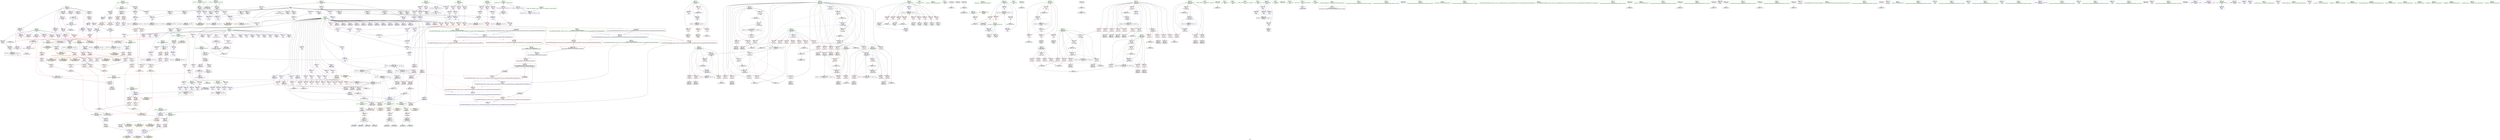 digraph "SVFG" {
	label="SVFG";

	Node0x5597f511fd90 [shape=record,color=grey,label="{NodeID: 0\nNullPtr}"];
	Node0x5597f511fd90 -> Node0x5597f51346b0[style=solid];
	Node0x5597f511fd90 -> Node0x5597f51347b0[style=solid];
	Node0x5597f511fd90 -> Node0x5597f5134880[style=solid];
	Node0x5597f511fd90 -> Node0x5597f5134950[style=solid];
	Node0x5597f511fd90 -> Node0x5597f5134a20[style=solid];
	Node0x5597f511fd90 -> Node0x5597f5134af0[style=solid];
	Node0x5597f511fd90 -> Node0x5597f5134bc0[style=solid];
	Node0x5597f511fd90 -> Node0x5597f5134c90[style=solid];
	Node0x5597f511fd90 -> Node0x5597f5134d60[style=solid];
	Node0x5597f511fd90 -> Node0x5597f5139790[style=solid];
	Node0x5597f511fd90 -> Node0x5597f5139820[style=solid];
	Node0x5597f511fd90 -> Node0x5597f51398f0[style=solid];
	Node0x5597f511fd90 -> Node0x5597f51399c0[style=solid];
	Node0x5597f511fd90 -> Node0x5597f5139a90[style=solid];
	Node0x5597f511fd90 -> Node0x5597f5139b60[style=solid];
	Node0x5597f511fd90 -> Node0x5597f5139c30[style=solid];
	Node0x5597f511fd90 -> Node0x5597f5139d00[style=solid];
	Node0x5597f511fd90 -> Node0x5597f5152d30[style=solid];
	Node0x5597f5149eb0 [shape=record,color=grey,label="{NodeID: 775\n626 = cmp(624, 621, )\n}"];
	Node0x5597f51406d0 [shape=record,color=red,label="{NodeID: 443\n582\<--539\n\<--i\n_Z3runi\n}"];
	Node0x5597f51406d0 -> Node0x5597f513bf50[style=solid];
	Node0x5597f5143c80 [shape=record,color=purple,label="{NodeID: 277\n208\<--207\narrayctor.next\<--arrayctor.cur\n_ZN1TC2Ev\n}"];
	Node0x5597f5143c80 -> Node0x5597f515f470[style=solid];
	Node0x5597f5143c80 -> Node0x5597f51495b0[style=solid];
	Node0x5597f5134bc0 [shape=record,color=black,label="{NodeID: 111\n705\<--3\n\<--dummyVal\n_Z3runi\n}"];
	Node0x5597f5134bc0 -> Node0x5597f5155ef0[style=solid];
	Node0x5597f515eed0 [shape=record,color=black,label="{NodeID: 720\n187 = PHI(185, 188, )\n|{|<s1>6}}"];
	Node0x5597f515eed0 -> Node0x5597f5143940[style=solid];
	Node0x5597f515eed0:s1 -> Node0x5597f51da920[style=solid,color=red];
	Node0x5597f5155e20 [shape=record,color=blue,label="{NodeID: 554\n701\<--702\n\<--\n_Z3runi\n}"];
	Node0x5597f5155e20 -> Node0x5597f51514a0[style=dashed];
	Node0x5597f513da20 [shape=record,color=red,label="{NodeID: 388\n403\<--224\n\<--c\n_Z9gaussjordv\n}"];
	Node0x5597f513da20 -> Node0x5597f5163d90[style=solid];
	Node0x5597f5138fd0 [shape=record,color=purple,label="{NodeID: 222\n719\<--13\n\<--A\n_Z3runi\n}"];
	Node0x5597f5138fd0 -> Node0x5597f5156160[style=solid];
	Node0x5597f51355a0 [shape=record,color=green,label="{NodeID: 56\n199\<--200\nthis.addr\<--this.addr_field_insensitive\n_ZN1TC2Ev\n}"];
	Node0x5597f51355a0 -> Node0x5597f5147d80[style=solid];
	Node0x5597f51355a0 -> Node0x5597f5153720[style=solid];
	Node0x5597f5153170 [shape=record,color=blue,label="{NodeID: 499\n109\<--104\ny.addr\<--y\n_ZN1PC2Edd\n}"];
	Node0x5597f5153170 -> Node0x5597f5146e10[style=dashed];
	Node0x5597f5146a00 [shape=record,color=red,label="{NodeID: 333\n90\<--89\n\<--y\n_ZmiRK1PS1_\n}"];
	Node0x5597f5146a00 -> Node0x5597f5161690[style=solid];
	Node0x5597f513c290 [shape=record,color=black,label="{NodeID: 167\n634\<--633\nidxprom27\<--\n_Z3runi\n}"];
	Node0x5597f510d510 [shape=record,color=green,label="{NodeID: 1\n7\<--1\n__dso_handle\<--dummyObj\nGlob }"];
	Node0x5597f514a030 [shape=record,color=grey,label="{NodeID: 776\n631 = cmp(630, 241, )\n}"];
	Node0x5597f51407a0 [shape=record,color=red,label="{NodeID: 444\n590\<--539\n\<--i\n_Z3runi\n}"];
	Node0x5597f51407a0 -> Node0x5597f513c0f0[style=solid];
	Node0x5597f5143d50 [shape=record,color=purple,label="{NodeID: 278\n612\<--543\narray.begin\<--x14\n_Z3runi\n}"];
	Node0x5597f5143d50 -> Node0x5597f515ffb0[style=solid];
	Node0x5597f5134c90 [shape=record,color=black,label="{NodeID: 112\n712\<--3\n\<--dummyVal\n_Z3runi\n}"];
	Node0x5597f5134c90 -> Node0x5597f5155fc0[style=solid];
	Node0x5597f51ac5d0 [shape=record,color=yellow,style=double,label="{NodeID: 1053\n78V_8 = CSCHI(MR_78V_7)\npts\{200000 \}\nCS[]|{|<s14>44}}"];
	Node0x5597f51ac5d0 -> Node0x5597f51517e0[style=dashed];
	Node0x5597f51ac5d0 -> Node0x5597f51518b0[style=dashed];
	Node0x5597f51ac5d0 -> Node0x5597f5151980[style=dashed];
	Node0x5597f51ac5d0 -> Node0x5597f5151a50[style=dashed];
	Node0x5597f51ac5d0 -> Node0x5597f5151b20[style=dashed];
	Node0x5597f51ac5d0 -> Node0x5597f5151bf0[style=dashed];
	Node0x5597f51ac5d0 -> Node0x5597f5151cc0[style=dashed];
	Node0x5597f51ac5d0 -> Node0x5597f5151d90[style=dashed];
	Node0x5597f51ac5d0 -> Node0x5597f5151e60[style=dashed];
	Node0x5597f51ac5d0 -> Node0x5597f5151f30[style=dashed];
	Node0x5597f51ac5d0 -> Node0x5597f5152000[style=dashed];
	Node0x5597f51ac5d0 -> Node0x5597f51520d0[style=dashed];
	Node0x5597f51ac5d0 -> Node0x5597f51521a0[style=dashed];
	Node0x5597f51ac5d0 -> Node0x5597f5152270[style=dashed];
	Node0x5597f51ac5d0:s14 -> Node0x5597f5195760[style=dashed,color=blue];
	Node0x5597f515f470 [shape=record,color=black,label="{NodeID: 721\n207 = PHI(204, 208, )\n|{|<s1>7}}"];
	Node0x5597f515f470 -> Node0x5597f5143c80[style=solid];
	Node0x5597f515f470:s1 -> Node0x5597f51da790[style=solid,color=red];
	Node0x5597f5155ef0 [shape=record,color=blue,label="{NodeID: 555\n704\<--705\n\<--\n_Z3runi\n}"];
	Node0x5597f5155ef0 -> Node0x5597f5151570[style=dashed];
	Node0x5597f513daf0 [shape=record,color=red,label="{NodeID: 389\n415\<--224\n\<--c\n_Z9gaussjordv\n}"];
	Node0x5597f513daf0 -> Node0x5597f514a630[style=solid];
	Node0x5597f51390a0 [shape=record,color=purple,label="{NodeID: 223\n723\<--13\n\<--A\n_Z3runi\n}"];
	Node0x5597f51390a0 -> Node0x5597f5156230[style=solid];
	Node0x5597f5135670 [shape=record,color=green,label="{NodeID: 57\n210\<--211\n_ZN1PC2Ev\<--_ZN1PC2Ev_field_insensitive\n}"];
	Node0x5597f5195760 [shape=record,color=black,label="{NodeID: 832\nMR_78V_2 = PHI(MR_78V_3, MR_78V_1, )\npts\{200000 \}\n|{<s0>44}}"];
	Node0x5597f5195760:s0 -> Node0x5597f5156160[style=dashed,color=red];
	Node0x5597f5153240 [shape=record,color=blue,label="{NodeID: 500\n115\<--116\nx2\<--\n_ZN1PC2Edd\n|{<s0>3|<s1>4|<s2>5}}"];
	Node0x5597f5153240:s0 -> Node0x5597f51abef0[style=dashed,color=blue];
	Node0x5597f5153240:s1 -> Node0x5597f51ac050[style=dashed,color=blue];
	Node0x5597f5153240:s2 -> Node0x5597f51ac1b0[style=dashed,color=blue];
	Node0x5597f5146ad0 [shape=record,color=red,label="{NodeID: 334\n93\<--92\n\<--y2\n_ZmiRK1PS1_\n}"];
	Node0x5597f5146ad0 -> Node0x5597f5161690[style=solid];
	Node0x5597f513c360 [shape=record,color=black,label="{NodeID: 168\n639\<--638\nidxprom31\<--\n_Z3runi\n}"];
	Node0x5597f510d5a0 [shape=record,color=green,label="{NodeID: 2\n21\<--1\n.str\<--dummyObj\nGlob }"];
	Node0x5597f514a1b0 [shape=record,color=grey,label="{NodeID: 777\n777 = cmp(776, 277, )\n}"];
	Node0x5597f5140870 [shape=record,color=red,label="{NodeID: 445\n608\<--539\n\<--i\n_Z3runi\n}"];
	Node0x5597f5140870 -> Node0x5597f5163490[style=solid];
	Node0x5597f5143e20 [shape=record,color=purple,label="{NodeID: 279\n613\<--543\narrayctor.end\<--x14\n_Z3runi\n}"];
	Node0x5597f5143e20 -> Node0x5597f514adb0[style=solid];
	Node0x5597f5134d60 [shape=record,color=black,label="{NodeID: 113\n715\<--3\n\<--dummyVal\n_Z3runi\n}"];
	Node0x5597f5134d60 -> Node0x5597f5156090[style=solid];
	Node0x5597f51d3920 [shape=record,color=black,label="{NodeID: 1054\n53 = PHI()\n}"];
	Node0x5597f515fa10 [shape=record,color=black,label="{NodeID: 722\n429 = PHI(257, 427, )\n}"];
	Node0x5597f5155fc0 [shape=record,color=blue,label="{NodeID: 556\n711\<--712\n\<--\n_Z3runi\n}"];
	Node0x5597f5155fc0 -> Node0x5597f5151640[style=dashed];
	Node0x5597f513dbc0 [shape=record,color=red,label="{NodeID: 390\n422\<--224\n\<--c\n_Z9gaussjordv\n}"];
	Node0x5597f513dbc0 -> Node0x5597f513b250[style=solid];
	Node0x5597f5139170 [shape=record,color=purple,label="{NodeID: 224\n727\<--13\n\<--A\n_Z3runi\n}"];
	Node0x5597f5139170 -> Node0x5597f5156300[style=solid];
	Node0x5597f5135770 [shape=record,color=green,label="{NodeID: 58\n215\<--216\n_Z9gaussjordv\<--_Z9gaussjordv_field_insensitive\n}"];
	Node0x5597f5195c60 [shape=record,color=black,label="{NodeID: 833\nMR_150V_3 = PHI(MR_150V_4, MR_150V_2, )\npts\{935 \}\n}"];
	Node0x5597f5195c60 -> Node0x5597f5152680[style=dashed];
	Node0x5597f5195c60 -> Node0x5597f5152750[style=dashed];
	Node0x5597f5195c60 -> Node0x5597f5152820[style=dashed];
	Node0x5597f5195c60 -> Node0x5597f51578f0[style=dashed];
	Node0x5597f5153310 [shape=record,color=blue,label="{NodeID: 501\n118\<--119\ny3\<--\n_ZN1PC2Edd\n|{<s0>3|<s1>4|<s2>5}}"];
	Node0x5597f5153310:s0 -> Node0x5597f51abef0[style=dashed,color=blue];
	Node0x5597f5153310:s1 -> Node0x5597f51ac050[style=dashed,color=blue];
	Node0x5597f5153310:s2 -> Node0x5597f51ac1b0[style=dashed,color=blue];
	Node0x5597f5146ba0 [shape=record,color=red,label="{NodeID: 335\n99\<--98\n\<--\n_ZmiRK1PS1_\n}"];
	Node0x5597f5146ba0 -> Node0x5597f5139fa0[style=solid];
	Node0x5597f513c430 [shape=record,color=black,label="{NodeID: 169\n652\<--651\nidxprom36\<--\n_Z3runi\n}"];
	Node0x5597f510d040 [shape=record,color=green,label="{NodeID: 3\n23\<--1\n.str.2\<--dummyObj\nGlob }"];
	Node0x5597f514a330 [shape=record,color=grey,label="{NodeID: 778\n790 = cmp(789, 277, )\n}"];
	Node0x5597f5140940 [shape=record,color=red,label="{NodeID: 446\n579\<--541\n\<--j\n_Z3runi\n}"];
	Node0x5597f5140940 -> Node0x5597f514a930[style=solid];
	Node0x5597f5143ef0 [shape=record,color=purple,label="{NodeID: 280\n653\<--543\narrayidx37\<--x14\n_Z3runi\n}"];
	Node0x5597f5143ef0 -> Node0x5597f513c500[style=solid];
	Node0x5597f5139790 [shape=record,color=black,label="{NodeID: 114\n862\<--3\n\<--dummyVal\n_Z3runi\n}"];
	Node0x5597f5139790 -> Node0x5597f5157000[style=solid];
	Node0x5597f51d3850 [shape=record,color=black,label="{NodeID: 1055\n273 = PHI()\n}"];
	Node0x5597f51d3850 -> Node0x5597f5164e10[style=solid];
	Node0x5597f515ffb0 [shape=record,color=black,label="{NodeID: 723\n615 = PHI(612, 616, )\n|{|<s1>16}}"];
	Node0x5597f515ffb0 -> Node0x5597f5145340[style=solid];
	Node0x5597f515ffb0:s1 -> Node0x5597f51da790[style=solid,color=red];
	Node0x5597f5156090 [shape=record,color=blue,label="{NodeID: 557\n714\<--715\n\<--\n_Z3runi\n}"];
	Node0x5597f5156090 -> Node0x5597f5151710[style=dashed];
	Node0x5597f513dc90 [shape=record,color=red,label="{NodeID: 391\n431\<--224\n\<--c\n_Z9gaussjordv\n}"];
	Node0x5597f513dc90 -> Node0x5597f5161f90[style=solid];
	Node0x5597f5139240 [shape=record,color=purple,label="{NodeID: 225\n731\<--13\n\<--A\n_Z3runi\n}"];
	Node0x5597f5139240 -> Node0x5597f51563d0[style=solid];
	Node0x5597f5135870 [shape=record,color=green,label="{NodeID: 59\n218\<--219\nR\<--R_field_insensitive\n_Z9gaussjordv\n}"];
	Node0x5597f5135870 -> Node0x5597f5147e50[style=solid];
	Node0x5597f5135870 -> Node0x5597f5147f20[style=solid];
	Node0x5597f5135870 -> Node0x5597f5147ff0[style=solid];
	Node0x5597f5135870 -> Node0x5597f51480c0[style=solid];
	Node0x5597f5135870 -> Node0x5597f51537f0[style=solid];
	Node0x5597f51533e0 [shape=record,color=blue,label="{NodeID: 502\n129\<--125\na.addr\<--a\n_ZplRK1PS1_\n}"];
	Node0x5597f51533e0 -> Node0x5597f5146ee0[style=dashed];
	Node0x5597f51533e0 -> Node0x5597f5146fb0[style=dashed];
	Node0x5597f5146c70 [shape=record,color=red,label="{NodeID: 336\n114\<--105\nthis1\<--this.addr\n_ZN1PC2Edd\n}"];
	Node0x5597f5146c70 -> Node0x5597f51432c0[style=solid];
	Node0x5597f5146c70 -> Node0x5597f5143390[style=solid];
	Node0x5597f513c500 [shape=record,color=black,label="{NodeID: 170\n654\<--653\n\<--arrayidx37\n_Z3runi\n}"];
	Node0x5597f513c500 -> Node0x5597f5145680[style=solid];
	Node0x5597f513c500 -> Node0x5597f5145750[style=solid];
	Node0x5597f510d0d0 [shape=record,color=green,label="{NodeID: 4\n25\<--1\n__PRETTY_FUNCTION__._Z9gaussjordv\<--dummyObj\nGlob }"];
	Node0x5597f514a4b0 [shape=record,color=grey,label="{NodeID: 779\n805 = cmp(804, 277, )\n}"];
	Node0x5597f5140a10 [shape=record,color=red,label="{NodeID: 447\n586\<--541\n\<--j\n_Z3runi\n}"];
	Node0x5597f5140a10 -> Node0x5597f513c020[style=solid];
	Node0x5597f5143fc0 [shape=record,color=purple,label="{NodeID: 281\n662\<--543\narrayidx39\<--x14\n_Z3runi\n}"];
	Node0x5597f5139820 [shape=record,color=black,label="{NodeID: 115\n865\<--3\n\<--dummyVal\n_Z3runi\n}"];
	Node0x5597f5139820 -> Node0x5597f51570d0[style=solid];
	Node0x5597f51d7ff0 [shape=record,color=black,label="{NodeID: 1056\n426 = PHI()\n}"];
	Node0x5597f51d7ff0 -> Node0x5597f514b230[style=solid];
	Node0x5597f5160550 [shape=record,color=black,label="{NodeID: 724\n256 = PHI(257, 254, )\n}"];
	Node0x5597f5156160 [shape=record,color=blue,label="{NodeID: 558\n719\<--718\n\<--\n_Z3runi\n}"];
	Node0x5597f5156160 -> Node0x5597f5156230[style=dashed];
	Node0x5597f513dd60 [shape=record,color=red,label="{NodeID: 392\n435\<--224\n\<--c\n_Z9gaussjordv\n}"];
	Node0x5597f513dd60 -> Node0x5597f5149bb0[style=solid];
	Node0x5597f5139310 [shape=record,color=purple,label="{NodeID: 226\n735\<--13\n\<--A\n_Z3runi\n}"];
	Node0x5597f5139310 -> Node0x5597f51564a0[style=solid];
	Node0x5597f5135940 [shape=record,color=green,label="{NodeID: 60\n220\<--221\nC\<--C_field_insensitive\n_Z9gaussjordv\n}"];
	Node0x5597f5135940 -> Node0x5597f5148190[style=solid];
	Node0x5597f5135940 -> Node0x5597f5148260[style=solid];
	Node0x5597f5135940 -> Node0x5597f5148330[style=solid];
	Node0x5597f5135940 -> Node0x5597f5148400[style=solid];
	Node0x5597f5135940 -> Node0x5597f51484d0[style=solid];
	Node0x5597f5135940 -> Node0x5597f51485a0[style=solid];
	Node0x5597f5135940 -> Node0x5597f5148670[style=solid];
	Node0x5597f5135940 -> Node0x5597f51538c0[style=solid];
	Node0x5597f51534b0 [shape=record,color=blue,label="{NodeID: 503\n131\<--126\nb.addr\<--b\n_ZplRK1PS1_\n}"];
	Node0x5597f51534b0 -> Node0x5597f5147080[style=dashed];
	Node0x5597f51534b0 -> Node0x5597f5147150[style=dashed];
	Node0x5597f5146d40 [shape=record,color=red,label="{NodeID: 337\n116\<--107\n\<--x.addr\n_ZN1PC2Edd\n}"];
	Node0x5597f5146d40 -> Node0x5597f5153240[style=solid];
	Node0x5597f513c5d0 [shape=record,color=black,label="{NodeID: 171\n661\<--660\nidxprom38\<--\n_Z3runi\n}"];
	Node0x5597f510d160 [shape=record,color=green,label="{NodeID: 5\n27\<--1\n.str.3\<--dummyObj\nGlob }"];
	Node0x5597f514a630 [shape=record,color=grey,label="{NodeID: 780\n417 = cmp(415, 416, )\n}"];
	Node0x5597f5140ae0 [shape=record,color=red,label="{NodeID: 448\n594\<--541\n\<--j\n_Z3runi\n}"];
	Node0x5597f5140ae0 -> Node0x5597f513c1c0[style=solid];
	Node0x5597f5144090 [shape=record,color=purple,label="{NodeID: 282\n663\<--543\ny40\<--x14\n_Z3runi\n}"];
	Node0x5597f5144090 -> Node0x5597f51414a0[style=solid];
	Node0x5597f51398f0 [shape=record,color=black,label="{NodeID: 116\n871\<--3\n\<--dummyVal\n_Z3runi\n}"];
	Node0x5597f51398f0 -> Node0x5597f51571a0[style=solid];
	Node0x5597f51d80f0 [shape=record,color=black,label="{NodeID: 1057\n859 = PHI(155, )\n}"];
	Node0x5597f5160af0 [shape=record,color=black,label="{NodeID: 725\n623 = PHI(620, 624, )\n|{|<s1>17}}"];
	Node0x5597f5160af0 -> Node0x5597f5145410[style=solid];
	Node0x5597f5160af0:s1 -> Node0x5597f51da790[style=solid,color=red];
	Node0x5597f5156230 [shape=record,color=blue,label="{NodeID: 559\n723\<--722\n\<--\n_Z3runi\n}"];
	Node0x5597f5156230 -> Node0x5597f5156300[style=dashed];
	Node0x5597f513de30 [shape=record,color=red,label="{NodeID: 393\n460\<--224\n\<--c\n_Z9gaussjordv\n}"];
	Node0x5597f513de30 -> Node0x5597f5149730[style=solid];
	Node0x5597f51393e0 [shape=record,color=purple,label="{NodeID: 227\n739\<--13\n\<--A\n_Z3runi\n}"];
	Node0x5597f51393e0 -> Node0x5597f5156570[style=solid];
	Node0x5597f5135a10 [shape=record,color=green,label="{NodeID: 61\n222\<--223\nr\<--r_field_insensitive\n_Z9gaussjordv\n}"];
	Node0x5597f5135a10 -> Node0x5597f5148740[style=solid];
	Node0x5597f5135a10 -> Node0x5597f5148810[style=solid];
	Node0x5597f5135a10 -> Node0x5597f51488e0[style=solid];
	Node0x5597f5135a10 -> Node0x5597f51489b0[style=solid];
	Node0x5597f5135a10 -> Node0x5597f5148a80[style=solid];
	Node0x5597f5135a10 -> Node0x5597f5148b50[style=solid];
	Node0x5597f5135a10 -> Node0x5597f5148c20[style=solid];
	Node0x5597f5135a10 -> Node0x5597f5148cf0[style=solid];
	Node0x5597f5135a10 -> Node0x5597f5148dc0[style=solid];
	Node0x5597f5135a10 -> Node0x5597f5148e90[style=solid];
	Node0x5597f5135a10 -> Node0x5597f5148f60[style=solid];
	Node0x5597f5135a10 -> Node0x5597f5149030[style=solid];
	Node0x5597f5135a10 -> Node0x5597f5153990[style=solid];
	Node0x5597f5135a10 -> Node0x5597f51545c0[style=solid];
	Node0x5597f5135a10 -> Node0x5597f5154760[style=solid];
	Node0x5597f5153580 [shape=record,color=blue,label="{NodeID: 504\n160\<--156\na.addr\<--a\n_ZmlRKdRK1P\n}"];
	Node0x5597f5153580 -> Node0x5597f5147630[style=dashed];
	Node0x5597f5153580 -> Node0x5597f5147700[style=dashed];
	Node0x5597f5146e10 [shape=record,color=red,label="{NodeID: 338\n119\<--109\n\<--y.addr\n_ZN1PC2Edd\n}"];
	Node0x5597f5146e10 -> Node0x5597f5153310[style=solid];
	Node0x5597f513c6a0 [shape=record,color=black,label="{NodeID: 172\n668\<--667\nidxprom41\<--\n_Z3runi\n}"];
	Node0x5597f510d1f0 [shape=record,color=green,label="{NodeID: 6\n29\<--1\n.str.4\<--dummyObj\nGlob }"];
	Node0x5597f514a7b0 [shape=record,color=grey,label="{NodeID: 781\n326 = cmp(324, 325, )\n}"];
	Node0x5597f5140bb0 [shape=record,color=red,label="{NodeID: 449\n603\<--541\n\<--j\n_Z3runi\n}"];
	Node0x5597f5140bb0 -> Node0x5597f5163610[style=solid];
	Node0x5597f5144160 [shape=record,color=purple,label="{NodeID: 283\n674\<--543\narrayidx45\<--x14\n_Z3runi\n}"];
	Node0x5597f51399c0 [shape=record,color=black,label="{NodeID: 117\n874\<--3\n\<--dummyVal\n_Z3runi\n}"];
	Node0x5597f51399c0 -> Node0x5597f5157270[style=solid];
	Node0x5597f51d81f0 [shape=record,color=black,label="{NodeID: 1058\n868 = PHI(124, )\n}"];
	Node0x5597f5161090 [shape=record,color=grey,label="{NodeID: 726\n359 = Binary(358, 283, )\n}"];
	Node0x5597f5161090 -> Node0x5597f5154280[style=solid];
	Node0x5597f5156300 [shape=record,color=blue,label="{NodeID: 560\n727\<--726\n\<--\n_Z3runi\n}"];
	Node0x5597f5156300 -> Node0x5597f51563d0[style=dashed];
	Node0x5597f513df00 [shape=record,color=red,label="{NodeID: 394\n466\<--224\n\<--c\n_Z9gaussjordv\n}"];
	Node0x5597f513df00 -> Node0x5597f513b3f0[style=solid];
	Node0x5597f51394b0 [shape=record,color=purple,label="{NodeID: 228\n744\<--13\n\<--A\n_Z3runi\n}"];
	Node0x5597f51394b0 -> Node0x5597f51517e0[style=solid];
	Node0x5597f5135ae0 [shape=record,color=green,label="{NodeID: 62\n224\<--225\nc\<--c_field_insensitive\n_Z9gaussjordv\n}"];
	Node0x5597f5135ae0 -> Node0x5597f5149100[style=solid];
	Node0x5597f5135ae0 -> Node0x5597f51491d0[style=solid];
	Node0x5597f5135ae0 -> Node0x5597f51492a0[style=solid];
	Node0x5597f5135ae0 -> Node0x5597f513d6e0[style=solid];
	Node0x5597f5135ae0 -> Node0x5597f513d7b0[style=solid];
	Node0x5597f5135ae0 -> Node0x5597f513d880[style=solid];
	Node0x5597f5135ae0 -> Node0x5597f513d950[style=solid];
	Node0x5597f5135ae0 -> Node0x5597f513da20[style=solid];
	Node0x5597f5135ae0 -> Node0x5597f513daf0[style=solid];
	Node0x5597f5135ae0 -> Node0x5597f513dbc0[style=solid];
	Node0x5597f5135ae0 -> Node0x5597f513dc90[style=solid];
	Node0x5597f5135ae0 -> Node0x5597f513dd60[style=solid];
	Node0x5597f5135ae0 -> Node0x5597f513de30[style=solid];
	Node0x5597f5135ae0 -> Node0x5597f513df00[style=solid];
	Node0x5597f5135ae0 -> Node0x5597f5153a60[style=solid];
	Node0x5597f5135ae0 -> Node0x5597f5153cd0[style=solid];
	Node0x5597f5135ae0 -> Node0x5597f5154690[style=solid];
	Node0x5597f5135ae0 -> Node0x5597f5154830[style=solid];
	Node0x5597f5135ae0 -> Node0x5597f5154900[style=solid];
	Node0x5597f5153650 [shape=record,color=blue,label="{NodeID: 505\n162\<--157\nb.addr\<--b\n_ZmlRKdRK1P\n}"];
	Node0x5597f5153650 -> Node0x5597f51477d0[style=dashed];
	Node0x5597f5153650 -> Node0x5597f51478a0[style=dashed];
	Node0x5597f5146ee0 [shape=record,color=red,label="{NodeID: 339\n135\<--129\n\<--a.addr\n_ZplRK1PS1_\n}"];
	Node0x5597f5146ee0 -> Node0x5597f5143460[style=solid];
	Node0x5597f513c770 [shape=record,color=black,label="{NodeID: 173\n673\<--672\nidxprom44\<--\n_Z3runi\n}"];
	Node0x5597f510c890 [shape=record,color=green,label="{NodeID: 7\n31\<--1\n__PRETTY_FUNCTION__._Z3runi\<--dummyObj\nGlob }"];
	Node0x5597f514a930 [shape=record,color=grey,label="{NodeID: 782\n580 = cmp(579, 243, )\n}"];
	Node0x5597f5140c80 [shape=record,color=red,label="{NodeID: 450\n630\<--547\n\<--i23\n_Z3runi\n}"];
	Node0x5597f5140c80 -> Node0x5597f514a030[style=solid];
	Node0x5597f5144230 [shape=record,color=purple,label="{NodeID: 284\n675\<--543\nx46\<--x14\n_Z3runi\n}"];
	Node0x5597f5144230 -> Node0x5597f5141570[style=solid];
	Node0x5597f5139a90 [shape=record,color=black,label="{NodeID: 118\n880\<--3\n\<--dummyVal\n_Z3runi\n}"];
	Node0x5597f5139a90 -> Node0x5597f5157340[style=solid];
	Node0x5597f51d82f0 [shape=record,color=black,label="{NodeID: 1059\n877 = PHI(155, )\n}"];
	Node0x5597f5161210 [shape=record,color=grey,label="{NodeID: 727\n774 = Binary(773, 775, )\n}"];
	Node0x5597f51563d0 [shape=record,color=blue,label="{NodeID: 561\n731\<--730\n\<--\n_Z3runi\n}"];
	Node0x5597f51563d0 -> Node0x5597f51564a0[style=dashed];
	Node0x5597f513dfd0 [shape=record,color=red,label="{NodeID: 395\n262\<--226\n\<--rr\n_Z9gaussjordv\n}"];
	Node0x5597f513dfd0 -> Node0x5597f514ac30[style=solid];
	Node0x5597f5139580 [shape=record,color=purple,label="{NodeID: 229\n749\<--13\n\<--A\n_Z3runi\n}"];
	Node0x5597f5139580 -> Node0x5597f51518b0[style=solid];
	Node0x5597f5135bb0 [shape=record,color=green,label="{NodeID: 63\n226\<--227\nrr\<--rr_field_insensitive\n_Z9gaussjordv\n}"];
	Node0x5597f5135bb0 -> Node0x5597f513dfd0[style=solid];
	Node0x5597f5135bb0 -> Node0x5597f513e0a0[style=solid];
	Node0x5597f5135bb0 -> Node0x5597f513e170[style=solid];
	Node0x5597f5135bb0 -> Node0x5597f513e240[style=solid];
	Node0x5597f5135bb0 -> Node0x5597f513e310[style=solid];
	Node0x5597f5135bb0 -> Node0x5597f5153b30[style=solid];
	Node0x5597f5135bb0 -> Node0x5597f5153c00[style=solid];
	Node0x5597f5153720 [shape=record,color=blue,label="{NodeID: 506\n199\<--198\nthis.addr\<--this\n_ZN1TC2Ev\n}"];
	Node0x5597f5153720 -> Node0x5597f5147d80[style=dashed];
	Node0x5597f5146fb0 [shape=record,color=red,label="{NodeID: 340\n142\<--129\n\<--a.addr\n_ZplRK1PS1_\n}"];
	Node0x5597f5146fb0 -> Node0x5597f5143600[style=solid];
	Node0x5597f513c840 [shape=record,color=black,label="{NodeID: 174\n678\<--677\nidxprom47\<--\n_Z3runi\n}"];
	Node0x5597f510c920 [shape=record,color=green,label="{NodeID: 8\n33\<--1\n.str.5\<--dummyObj\nGlob }"];
	Node0x5597f514aab0 [shape=record,color=grey,label="{NodeID: 783\n575 = cmp(574, 241, )\n}"];
	Node0x5597f5140d50 [shape=record,color=red,label="{NodeID: 451\n633\<--547\n\<--i23\n_Z3runi\n}"];
	Node0x5597f5140d50 -> Node0x5597f513c290[style=solid];
	Node0x5597f5144300 [shape=record,color=purple,label="{NodeID: 285\n687\<--543\narrayidx53\<--x14\n_Z3runi\n|{<s0>20}}"];
	Node0x5597f5144300:s0 -> Node0x5597f51da050[style=solid,color=red];
	Node0x5597f5139b60 [shape=record,color=black,label="{NodeID: 119\n883\<--3\n\<--dummyVal\n_Z3runi\n}"];
	Node0x5597f5139b60 -> Node0x5597f5157410[style=solid];
	Node0x5597f51d8430 [shape=record,color=black,label="{NodeID: 1060\n885 = PHI(124, )\n}"];
	Node0x5597f5161390 [shape=record,color=grey,label="{NodeID: 728\n148 = Binary(144, 147, )\n|{<s0>4}}"];
	Node0x5597f5161390:s0 -> Node0x5597f51daf20[style=solid,color=red];
	Node0x5597f51564a0 [shape=record,color=blue,label="{NodeID: 562\n735\<--734\n\<--\n_Z3runi\n}"];
	Node0x5597f51564a0 -> Node0x5597f5156570[style=dashed];
	Node0x5597f513e0a0 [shape=record,color=red,label="{NodeID: 396\n266\<--226\n\<--rr\n_Z9gaussjordv\n}"];
	Node0x5597f513e0a0 -> Node0x5597f513a480[style=solid];
	Node0x5597f5139650 [shape=record,color=purple,label="{NodeID: 230\n754\<--13\n\<--A\n_Z3runi\n}"];
	Node0x5597f5139650 -> Node0x5597f5151980[style=solid];
	Node0x5597f5135c80 [shape=record,color=green,label="{NodeID: 64\n228\<--229\nj\<--j_field_insensitive\n_Z9gaussjordv\n}"];
	Node0x5597f5135c80 -> Node0x5597f513e3e0[style=solid];
	Node0x5597f5135c80 -> Node0x5597f513e4b0[style=solid];
	Node0x5597f5135c80 -> Node0x5597f513e580[style=solid];
	Node0x5597f5135c80 -> Node0x5597f513e650[style=solid];
	Node0x5597f5135c80 -> Node0x5597f5153da0[style=solid];
	Node0x5597f5135c80 -> Node0x5597f5153e70[style=solid];
	Node0x5597f51537f0 [shape=record,color=blue,label="{NodeID: 507\n218\<--241\nR\<--\n_Z9gaussjordv\n}"];
	Node0x5597f51537f0 -> Node0x5597f5147e50[style=dashed];
	Node0x5597f51537f0 -> Node0x5597f5147f20[style=dashed];
	Node0x5597f51537f0 -> Node0x5597f5147ff0[style=dashed];
	Node0x5597f51537f0 -> Node0x5597f51480c0[style=dashed];
	Node0x5597f5147080 [shape=record,color=red,label="{NodeID: 341\n138\<--131\n\<--b.addr\n_ZplRK1PS1_\n}"];
	Node0x5597f5147080 -> Node0x5597f5143530[style=solid];
	Node0x5597f513c910 [shape=record,color=black,label="{NodeID: 175\n856\<--855\ntobool\<--\n_Z3runi\n}"];
	Node0x5597f510c9b0 [shape=record,color=green,label="{NodeID: 9\n35\<--1\n.str.6\<--dummyObj\nGlob }"];
	Node0x5597f514ac30 [shape=record,color=grey,label="{NodeID: 784\n264 = cmp(262, 263, )\n}"];
	Node0x5597f5140e20 [shape=record,color=red,label="{NodeID: 452\n638\<--547\n\<--i23\n_Z3runi\n}"];
	Node0x5597f5140e20 -> Node0x5597f513c360[style=solid];
	Node0x5597f51443d0 [shape=record,color=purple,label="{NodeID: 286\n688\<--543\narrayidx54\<--x14\n_Z3runi\n|{<s0>20}}"];
	Node0x5597f51443d0:s0 -> Node0x5597f51da370[style=solid,color=red];
	Node0x5597f5139c30 [shape=record,color=black,label="{NodeID: 120\n888\<--3\n\<--dummyVal\n_Z3runi\n}"];
	Node0x5597f5139c30 -> Node0x5597f51574e0[style=solid];
	Node0x5597f51d8570 [shape=record,color=black,label="{NodeID: 1061\n938 = PHI()\n}"];
	Node0x5597f5161510 [shape=record,color=grey,label="{NodeID: 729\n171 = Binary(167, 170, )\n|{<s0>5}}"];
	Node0x5597f5161510:s0 -> Node0x5597f51dad60[style=solid,color=red];
	Node0x5597f5156570 [shape=record,color=blue,label="{NodeID: 563\n739\<--738\n\<--\n_Z3runi\n|{<s0>23}}"];
	Node0x5597f5156570:s0 -> Node0x5597f5193960[style=dashed,color=red];
	Node0x5597f513e170 [shape=record,color=red,label="{NodeID: 397\n281\<--226\n\<--rr\n_Z9gaussjordv\n}"];
	Node0x5597f513e170 -> Node0x5597f5164090[style=solid];
	Node0x5597f5141700 [shape=record,color=purple,label="{NodeID: 231\n759\<--13\n\<--A\n_Z3runi\n}"];
	Node0x5597f5141700 -> Node0x5597f5151a50[style=solid];
	Node0x5597f5135d50 [shape=record,color=green,label="{NodeID: 65\n230\<--231\nj22\<--j22_field_insensitive\n_Z9gaussjordv\n}"];
	Node0x5597f5135d50 -> Node0x5597f513e720[style=solid];
	Node0x5597f5135d50 -> Node0x5597f513e7f0[style=solid];
	Node0x5597f5135d50 -> Node0x5597f513e8c0[style=solid];
	Node0x5597f5135d50 -> Node0x5597f5153f40[style=solid];
	Node0x5597f5135d50 -> Node0x5597f51540e0[style=solid];
	Node0x5597f51538c0 [shape=record,color=blue,label="{NodeID: 508\n220\<--243\nC\<--\n_Z9gaussjordv\n}"];
	Node0x5597f51538c0 -> Node0x5597f5148190[style=dashed];
	Node0x5597f51538c0 -> Node0x5597f5148260[style=dashed];
	Node0x5597f51538c0 -> Node0x5597f5148330[style=dashed];
	Node0x5597f51538c0 -> Node0x5597f5148400[style=dashed];
	Node0x5597f51538c0 -> Node0x5597f51484d0[style=dashed];
	Node0x5597f51538c0 -> Node0x5597f51485a0[style=dashed];
	Node0x5597f51538c0 -> Node0x5597f5148670[style=dashed];
	Node0x5597f5147150 [shape=record,color=red,label="{NodeID: 342\n145\<--131\n\<--b.addr\n_ZplRK1PS1_\n}"];
	Node0x5597f5147150 -> Node0x5597f51436d0[style=solid];
	Node0x5597f513c9e0 [shape=record,color=black,label="{NodeID: 176\n953\<--958\n_ZSt4moveIRdEONSt16remove_referenceIT_E4typeEOS2__ret\<--\n_ZSt4moveIRdEONSt16remove_referenceIT_E4typeEOS2_\n|{<s0>12|<s1>13|<s2>14}}"];
	Node0x5597f513c9e0:s0 -> Node0x5597f51d8640[style=solid,color=blue];
	Node0x5597f513c9e0:s1 -> Node0x5597f51d8840[style=solid,color=blue];
	Node0x5597f513c9e0:s2 -> Node0x5597f51d8980[style=solid,color=blue];
	Node0x5597f510ca40 [shape=record,color=green,label="{NodeID: 10\n37\<--1\n.str.7\<--dummyObj\nGlob }"];
	Node0x5597f514adb0 [shape=record,color=grey,label="{NodeID: 785\n618 = cmp(616, 613, )\n}"];
	Node0x5597f5140ef0 [shape=record,color=red,label="{NodeID: 453\n651\<--547\n\<--i23\n_Z3runi\n}"];
	Node0x5597f5140ef0 -> Node0x5597f513c430[style=solid];
	Node0x5597f51444a0 [shape=record,color=purple,label="{NodeID: 287\n858\<--543\narrayidx103\<--x14\n_Z3runi\n|{<s0>37}}"];
	Node0x5597f51444a0:s0 -> Node0x5597f51d9ed0[style=solid,color=red];
	Node0x5597f5139d00 [shape=record,color=black,label="{NodeID: 121\n891\<--3\n\<--dummyVal\n_Z3runi\n}"];
	Node0x5597f5139d00 -> Node0x5597f51575b0[style=solid];
	Node0x5597f51d8640 [shape=record,color=black,label="{NodeID: 1062\n513 = PHI(953, )\n}"];
	Node0x5597f51d8640 -> Node0x5597f51401f0[style=solid];
	Node0x5597f5161690 [shape=record,color=grey,label="{NodeID: 730\n94 = Binary(90, 93, )\n|{<s0>3}}"];
	Node0x5597f5161690:s0 -> Node0x5597f51daf20[style=solid,color=red];
	Node0x5597f5156640 [shape=record,color=blue,label="{NodeID: 564\n561\<--743\nok\<--\n_Z3runi\n}"];
	Node0x5597f5156640 -> Node0x5597f5156710[style=dashed];
	Node0x5597f5156640 -> Node0x5597f5156980[style=dashed];
	Node0x5597f5156640 -> Node0x5597f5156bf0[style=dashed];
	Node0x5597f5156640 -> Node0x5597f519ac60[style=dashed];
	Node0x5597f513e240 [shape=record,color=red,label="{NodeID: 398\n286\<--226\n\<--rr\n_Z9gaussjordv\n}"];
	Node0x5597f513e240 -> Node0x5597f514b3b0[style=solid];
	Node0x5597f5141790 [shape=record,color=purple,label="{NodeID: 232\n772\<--13\n\<--A\n_Z3runi\n}"];
	Node0x5597f5141790 -> Node0x5597f5151b20[style=solid];
	Node0x5597f5135e20 [shape=record,color=green,label="{NodeID: 66\n232\<--233\ni\<--i_field_insensitive\n_Z9gaussjordv\n}"];
	Node0x5597f5135e20 -> Node0x5597f513e990[style=solid];
	Node0x5597f5135e20 -> Node0x5597f513ea60[style=solid];
	Node0x5597f5135e20 -> Node0x5597f513eb30[style=solid];
	Node0x5597f5135e20 -> Node0x5597f513ec00[style=solid];
	Node0x5597f5135e20 -> Node0x5597f51541b0[style=solid];
	Node0x5597f5135e20 -> Node0x5597f51544f0[style=solid];
	Node0x5597f5153990 [shape=record,color=blue,label="{NodeID: 509\n222\<--245\nr\<--\n_Z9gaussjordv\n}"];
	Node0x5597f5153990 -> Node0x5597f5191660[style=dashed];
	Node0x5597f5147220 [shape=record,color=red,label="{NodeID: 343\n137\<--136\n\<--x\n_ZplRK1PS1_\n}"];
	Node0x5597f5147220 -> Node0x5597f5162890[style=solid];
	Node0x5597f513cab0 [shape=record,color=purple,label="{NodeID: 177\n52\<--4\n\<--_ZStL8__ioinit\n__cxx_global_var_init\n}"];
	Node0x5597f510cad0 [shape=record,color=green,label="{NodeID: 11\n39\<--1\n.str.8\<--dummyObj\nGlob }"];
	Node0x5597f514af30 [shape=record,color=grey,label="{NodeID: 786\n254 = cmp(252, 253, )\n}"];
	Node0x5597f514af30 -> Node0x5597f5160550[style=solid];
	Node0x5597f5140fc0 [shape=record,color=red,label="{NodeID: 454\n660\<--547\n\<--i23\n_Z3runi\n}"];
	Node0x5597f5140fc0 -> Node0x5597f513c5d0[style=solid];
	Node0x5597f5144570 [shape=record,color=purple,label="{NodeID: 288\n620\<--545\narray.begin16\<--y15\n_Z3runi\n}"];
	Node0x5597f5144570 -> Node0x5597f5160af0[style=solid];
	Node0x5597f5139dd0 [shape=record,color=black,label="{NodeID: 122\n54\<--55\n\<--_ZNSt8ios_base4InitD1Ev\nCan only get source location for instruction, argument, global var or function.}"];
	Node0x5597f51d8840 [shape=record,color=black,label="{NodeID: 1063\n519 = PHI(953, )\n}"];
	Node0x5597f51d8840 -> Node0x5597f51402c0[style=solid];
	Node0x5597f5161810 [shape=record,color=grey,label="{NodeID: 731\n949 = Binary(948, 283, )\n}"];
	Node0x5597f5161810 -> Node0x5597f51578f0[style=solid];
	Node0x5597f5156710 [shape=record,color=blue,label="{NodeID: 565\n561\<--765\nok\<--\n_Z3runi\n}"];
	Node0x5597f5156710 -> Node0x5597f519ac60[style=dashed];
	Node0x5597f513e310 [shape=record,color=red,label="{NodeID: 399\n306\<--226\n\<--rr\n_Z9gaussjordv\n}"];
	Node0x5597f513e310 -> Node0x5597f513a7c0[style=solid];
	Node0x5597f5141860 [shape=record,color=purple,label="{NodeID: 233\n787\<--13\n\<--A\n_Z3runi\n}"];
	Node0x5597f5141860 -> Node0x5597f5151bf0[style=solid];
	Node0x5597f5135ef0 [shape=record,color=green,label="{NodeID: 67\n234\<--235\nj39\<--j39_field_insensitive\n_Z9gaussjordv\n}"];
	Node0x5597f5135ef0 -> Node0x5597f513ecd0[style=solid];
	Node0x5597f5135ef0 -> Node0x5597f513eda0[style=solid];
	Node0x5597f5135ef0 -> Node0x5597f513ee70[style=solid];
	Node0x5597f5135ef0 -> Node0x5597f513ef40[style=solid];
	Node0x5597f5135ef0 -> Node0x5597f5154280[style=solid];
	Node0x5597f5135ef0 -> Node0x5597f5154420[style=solid];
	Node0x5597f5153a60 [shape=record,color=blue,label="{NodeID: 510\n224\<--245\nc\<--\n_Z9gaussjordv\n}"];
	Node0x5597f5153a60 -> Node0x5597f5149100[style=dashed];
	Node0x5597f5153a60 -> Node0x5597f51491d0[style=dashed];
	Node0x5597f5153a60 -> Node0x5597f51492a0[style=dashed];
	Node0x5597f5153a60 -> Node0x5597f513d6e0[style=dashed];
	Node0x5597f5153a60 -> Node0x5597f513d7b0[style=dashed];
	Node0x5597f5153a60 -> Node0x5597f513d880[style=dashed];
	Node0x5597f5153a60 -> Node0x5597f513d950[style=dashed];
	Node0x5597f5153a60 -> Node0x5597f513da20[style=dashed];
	Node0x5597f5153a60 -> Node0x5597f5153cd0[style=dashed];
	Node0x5597f5153a60 -> Node0x5597f5154690[style=dashed];
	Node0x5597f5153a60 -> Node0x5597f5190260[style=dashed];
	Node0x5597f51472f0 [shape=record,color=red,label="{NodeID: 344\n140\<--139\n\<--x1\n_ZplRK1PS1_\n}"];
	Node0x5597f51472f0 -> Node0x5597f5162890[style=solid];
	Node0x5597f513cb80 [shape=record,color=purple,label="{NodeID: 178\n185\<--8\n\<--t\n__cxx_global_var_init.1\n}"];
	Node0x5597f513cb80 -> Node0x5597f515eed0[style=solid];
	Node0x5597f511f360 [shape=record,color=green,label="{NodeID: 12\n42\<--1\n\<--dummyObj\nCan only get source location for instruction, argument, global var or function.}"];
	Node0x5597f514b0b0 [shape=record,color=grey,label="{NodeID: 787\n250 = cmp(248, 249, )\n}"];
	Node0x5597f5141090 [shape=record,color=red,label="{NodeID: 455\n667\<--547\n\<--i23\n_Z3runi\n}"];
	Node0x5597f5141090 -> Node0x5597f513c6a0[style=solid];
	Node0x5597f5144640 [shape=record,color=purple,label="{NodeID: 289\n621\<--545\narrayctor.end17\<--y15\n_Z3runi\n}"];
	Node0x5597f5144640 -> Node0x5597f5149eb0[style=solid];
	Node0x5597f5139ed0 [shape=record,color=black,label="{NodeID: 123\n98\<--73\n\<--retval\n_ZmiRK1PS1_\n}"];
	Node0x5597f5139ed0 -> Node0x5597f5146ba0[style=solid];
	Node0x5597f51d8980 [shape=record,color=black,label="{NodeID: 1064\n523 = PHI(953, )\n}"];
	Node0x5597f51d8980 -> Node0x5597f5140390[style=solid];
	Node0x5597f5161990 [shape=record,color=grey,label="{NodeID: 732\n346 = Binary(345, 347, )\n}"];
	Node0x5597f5161990 -> Node0x5597f51540e0[style=solid];
	Node0x5597f51567e0 [shape=record,color=blue,label="{NodeID: 566\n557\<--768\nxx\<--\n_Z3runi\n}"];
	Node0x5597f51567e0 -> Node0x5597f519a260[style=dashed];
	Node0x5597f513e3e0 [shape=record,color=red,label="{NodeID: 400\n296\<--228\n\<--j\n_Z9gaussjordv\n}"];
	Node0x5597f513e3e0 -> Node0x5597f51498b0[style=solid];
	Node0x5597f5141930 [shape=record,color=purple,label="{NodeID: 234\n795\<--13\n\<--A\n_Z3runi\n}"];
	Node0x5597f5141930 -> Node0x5597f5151cc0[style=solid];
	Node0x5597f5135fc0 [shape=record,color=green,label="{NodeID: 68\n236\<--237\ni83\<--i83_field_insensitive\n_Z9gaussjordv\n}"];
	Node0x5597f5135fc0 -> Node0x5597f513f010[style=solid];
	Node0x5597f5135fc0 -> Node0x5597f513f0e0[style=solid];
	Node0x5597f5135fc0 -> Node0x5597f513f1b0[style=solid];
	Node0x5597f5135fc0 -> Node0x5597f513f280[style=solid];
	Node0x5597f5135fc0 -> Node0x5597f51549d0[style=solid];
	Node0x5597f5135fc0 -> Node0x5597f5154d10[style=solid];
	Node0x5597f5153b30 [shape=record,color=blue,label="{NodeID: 511\n226\<--259\nrr\<--\n_Z9gaussjordv\n}"];
	Node0x5597f5153b30 -> Node0x5597f513dfd0[style=dashed];
	Node0x5597f5153b30 -> Node0x5597f513e0a0[style=dashed];
	Node0x5597f5153b30 -> Node0x5597f513e170[style=dashed];
	Node0x5597f5153b30 -> Node0x5597f513e240[style=dashed];
	Node0x5597f5153b30 -> Node0x5597f513e310[style=dashed];
	Node0x5597f5153b30 -> Node0x5597f5153c00[style=dashed];
	Node0x5597f5153b30 -> Node0x5597f5192060[style=dashed];
	Node0x5597f51473c0 [shape=record,color=red,label="{NodeID: 345\n144\<--143\n\<--y\n_ZplRK1PS1_\n}"];
	Node0x5597f51473c0 -> Node0x5597f5161390[style=solid];
	Node0x5597f513cc50 [shape=record,color=purple,label="{NodeID: 179\n192\<--8\n\<--t\n__cxx_global_var_init.1\n}"];
	Node0x5597f511f430 [shape=record,color=green,label="{NodeID: 13\n241\<--1\n\<--dummyObj\nCan only get source location for instruction, argument, global var or function.}"];
	Node0x5597f514b230 [shape=record,color=grey,label="{NodeID: 788\n427 = cmp(426, 277, )\n}"];
	Node0x5597f514b230 -> Node0x5597f515fa10[style=solid];
	Node0x5597f5141160 [shape=record,color=red,label="{NodeID: 456\n672\<--547\n\<--i23\n_Z3runi\n}"];
	Node0x5597f5141160 -> Node0x5597f513c770[style=solid];
	Node0x5597f5144710 [shape=record,color=purple,label="{NodeID: 290\n669\<--545\narrayidx42\<--y15\n_Z3runi\n}"];
	Node0x5597f5139fa0 [shape=record,color=black,label="{NodeID: 124\n70\<--99\n_ZmiRK1PS1__ret\<--\n_ZmiRK1PS1_\n|{<s0>18|<s1>20|<s2>21|<s3>22}}"];
	Node0x5597f5139fa0:s0 -> Node0x5597f51d8b90[style=solid,color=blue];
	Node0x5597f5139fa0:s1 -> Node0x5597f51d8ca0[style=solid,color=blue];
	Node0x5597f5139fa0:s2 -> Node0x5597f51d8db0[style=solid,color=blue];
	Node0x5597f5139fa0:s3 -> Node0x5597f51d8ef0[style=solid,color=blue];
	Node0x5597f51d8ac0 [shape=record,color=black,label="{NodeID: 1065\n599 = PHI()\n}"];
	Node0x5597f5161b10 [shape=record,color=grey,label="{NodeID: 733\n351 = Binary(350, 283, )\n}"];
	Node0x5597f5161b10 -> Node0x5597f51541b0[style=solid];
	Node0x5597f51568b0 [shape=record,color=blue,label="{NodeID: 567\n559\<--768\nyy\<--\n_Z3runi\n}"];
	Node0x5597f51568b0 -> Node0x5597f519a760[style=dashed];
	Node0x5597f513e4b0 [shape=record,color=red,label="{NodeID: 401\n303\<--228\n\<--j\n_Z9gaussjordv\n}"];
	Node0x5597f513e4b0 -> Node0x5597f513a6f0[style=solid];
	Node0x5597f5141a00 [shape=record,color=purple,label="{NodeID: 235\n801\<--13\n\<--A\n_Z3runi\n}"];
	Node0x5597f5141a00 -> Node0x5597f5151d90[style=solid];
	Node0x5597f5136090 [shape=record,color=green,label="{NodeID: 69\n238\<--239\nj87\<--j87_field_insensitive\n_Z9gaussjordv\n}"];
	Node0x5597f5136090 -> Node0x5597f513f350[style=solid];
	Node0x5597f5136090 -> Node0x5597f513f420[style=solid];
	Node0x5597f5136090 -> Node0x5597f513f4f0[style=solid];
	Node0x5597f5136090 -> Node0x5597f513f5c0[style=solid];
	Node0x5597f5136090 -> Node0x5597f5154aa0[style=solid];
	Node0x5597f5136090 -> Node0x5597f5154c40[style=solid];
	Node0x5597f5153c00 [shape=record,color=blue,label="{NodeID: 512\n226\<--282\nrr\<--inc\n_Z9gaussjordv\n}"];
	Node0x5597f5153c00 -> Node0x5597f513dfd0[style=dashed];
	Node0x5597f5153c00 -> Node0x5597f513e0a0[style=dashed];
	Node0x5597f5153c00 -> Node0x5597f513e170[style=dashed];
	Node0x5597f5153c00 -> Node0x5597f513e240[style=dashed];
	Node0x5597f5153c00 -> Node0x5597f513e310[style=dashed];
	Node0x5597f5153c00 -> Node0x5597f5153c00[style=dashed];
	Node0x5597f5153c00 -> Node0x5597f5192060[style=dashed];
	Node0x5597f5147490 [shape=record,color=red,label="{NodeID: 346\n147\<--146\n\<--y2\n_ZplRK1PS1_\n}"];
	Node0x5597f5147490 -> Node0x5597f5161390[style=solid];
	Node0x5597f513cd20 [shape=record,color=purple,label="{NodeID: 180\n193\<--8\n\<--t\n__cxx_global_var_init.1\n}"];
	Node0x5597f513cd20 -> Node0x5597f5149430[style=solid];
	Node0x5597f511f500 [shape=record,color=green,label="{NodeID: 14\n243\<--1\n\<--dummyObj\nCan only get source location for instruction, argument, global var or function.}"];
	Node0x5597f514b3b0 [shape=record,color=grey,label="{NodeID: 789\n288 = cmp(286, 287, )\n}"];
	Node0x5597f5141230 [shape=record,color=red,label="{NodeID: 457\n677\<--547\n\<--i23\n_Z3runi\n}"];
	Node0x5597f5141230 -> Node0x5597f513c840[style=solid];
	Node0x5597f51447e0 [shape=record,color=purple,label="{NodeID: 291\n670\<--545\nx43\<--y15\n_Z3runi\n}"];
	Node0x5597f51447e0 -> Node0x5597f5155a10[style=solid];
	Node0x5597f513a070 [shape=record,color=black,label="{NodeID: 125\n150\<--127\n\<--retval\n_ZplRK1PS1_\n}"];
	Node0x5597f513a070 -> Node0x5597f5147560[style=solid];
	Node0x5597f51d8b90 [shape=record,color=black,label="{NodeID: 1066\n643 = PHI(70, )\n}"];
	Node0x5597f5161c90 [shape=record,color=grey,label="{NodeID: 734\n665 = Binary(666, 664, )\n}"];
	Node0x5597f5161c90 -> Node0x5597f5155a10[style=solid];
	Node0x5597f5156980 [shape=record,color=blue,label="{NodeID: 568\n561\<--765\nok\<--\n_Z3runi\n}"];
	Node0x5597f5156980 -> Node0x5597f519ac60[style=dashed];
	Node0x5597f513e580 [shape=record,color=red,label="{NodeID: 402\n309\<--228\n\<--j\n_Z9gaussjordv\n}"];
	Node0x5597f513e580 -> Node0x5597f513a890[style=solid];
	Node0x5597f5141ad0 [shape=record,color=purple,label="{NodeID: 236\n815\<--13\n\<--A\n_Z3runi\n}"];
	Node0x5597f5141ad0 -> Node0x5597f5151e60[style=solid];
	Node0x5597f5136160 [shape=record,color=green,label="{NodeID: 70\n274\<--275\nllvm.fabs.f64\<--llvm.fabs.f64_field_insensitive\n}"];
	Node0x5597f5153cd0 [shape=record,color=blue,label="{NodeID: 513\n224\<--291\nc\<--inc11\n_Z9gaussjordv\n}"];
	Node0x5597f5153cd0 -> Node0x5597f5149100[style=dashed];
	Node0x5597f5153cd0 -> Node0x5597f51491d0[style=dashed];
	Node0x5597f5153cd0 -> Node0x5597f51492a0[style=dashed];
	Node0x5597f5153cd0 -> Node0x5597f513d6e0[style=dashed];
	Node0x5597f5153cd0 -> Node0x5597f513d7b0[style=dashed];
	Node0x5597f5153cd0 -> Node0x5597f513d880[style=dashed];
	Node0x5597f5153cd0 -> Node0x5597f513d950[style=dashed];
	Node0x5597f5153cd0 -> Node0x5597f513da20[style=dashed];
	Node0x5597f5153cd0 -> Node0x5597f5153cd0[style=dashed];
	Node0x5597f5153cd0 -> Node0x5597f5154690[style=dashed];
	Node0x5597f5153cd0 -> Node0x5597f5190260[style=dashed];
	Node0x5597f5147560 [shape=record,color=red,label="{NodeID: 347\n151\<--150\n\<--\n_ZplRK1PS1_\n}"];
	Node0x5597f5147560 -> Node0x5597f513a140[style=solid];
	Node0x5597f513cdf0 [shape=record,color=purple,label="{NodeID: 181\n584\<--8\narrayidx\<--t\n_Z3runi\n}"];
	Node0x5597f511f5d0 [shape=record,color=green,label="{NodeID: 15\n245\<--1\n\<--dummyObj\nCan only get source location for instruction, argument, global var or function.}"];
	Node0x5597f514b530 [shape=record,color=grey,label="{NodeID: 790\n411 = cmp(409, 245, )\n}"];
	Node0x5597f5141300 [shape=record,color=red,label="{NodeID: 458\n683\<--547\n\<--i23\n_Z3runi\n}"];
	Node0x5597f5141300 -> Node0x5597f5162110[style=solid];
	Node0x5597f51448b0 [shape=record,color=purple,label="{NodeID: 292\n679\<--545\narrayidx48\<--y15\n_Z3runi\n}"];
	Node0x5597f513a140 [shape=record,color=black,label="{NodeID: 126\n124\<--151\n_ZplRK1PS1__ret\<--\n_ZplRK1PS1_\n|{<s0>38|<s1>40}}"];
	Node0x5597f513a140:s0 -> Node0x5597f51d81f0[style=solid,color=blue];
	Node0x5597f513a140:s1 -> Node0x5597f51d8430[style=solid,color=blue];
	Node0x5597f51d8ca0 [shape=record,color=black,label="{NodeID: 1067\n689 = PHI(70, )\n}"];
	Node0x5597f5161e10 [shape=record,color=grey,label="{NodeID: 735\n342 = Binary(341, 334, )\n}"];
	Node0x5597f5161e10 -> Node0x5597f5154010[style=solid];
	Node0x5597f5156a50 [shape=record,color=blue,label="{NodeID: 569\n557\<--768\nxx\<--\n_Z3runi\n}"];
	Node0x5597f5156a50 -> Node0x5597f519a260[style=dashed];
	Node0x5597f513e650 [shape=record,color=red,label="{NodeID: 403\n316\<--228\n\<--j\n_Z9gaussjordv\n}"];
	Node0x5597f513e650 -> Node0x5597f5162a10[style=solid];
	Node0x5597f5141ba0 [shape=record,color=purple,label="{NodeID: 237\n820\<--13\n\<--A\n_Z3runi\n}"];
	Node0x5597f5141ba0 -> Node0x5597f5151f30[style=solid];
	Node0x5597f5136260 [shape=record,color=green,label="{NodeID: 71\n313\<--314\n_ZSt4swapIdENSt9enable_ifIXsr6__and_ISt6__not_ISt15__is_tuple_likeIT_EESt21is_move_constructibleIS3_ESt18is_move_assignableIS3_EEE5valueEvE4typeERS3_SC_\<--_ZSt4swapIdENSt9enable_ifIXsr6__and_ISt6__not_ISt15__is_tuple_likeIT_EESt21is_move_constructibleIS3_ESt18is_move_assignableIS3_EEE5valueEvE4typeERS3_SC__field_insensitive\n}"];
	Node0x5597f5153da0 [shape=record,color=blue,label="{NodeID: 514\n228\<--245\nj\<--\n_Z9gaussjordv\n}"];
	Node0x5597f5153da0 -> Node0x5597f513e3e0[style=dashed];
	Node0x5597f5153da0 -> Node0x5597f513e4b0[style=dashed];
	Node0x5597f5153da0 -> Node0x5597f513e580[style=dashed];
	Node0x5597f5153da0 -> Node0x5597f513e650[style=dashed];
	Node0x5597f5153da0 -> Node0x5597f5153e70[style=dashed];
	Node0x5597f5153da0 -> Node0x5597f5192560[style=dashed];
	Node0x5597f5147630 [shape=record,color=red,label="{NodeID: 348\n166\<--160\n\<--a.addr\n_ZmlRKdRK1P\n}"];
	Node0x5597f5147630 -> Node0x5597f5147970[style=solid];
	Node0x5597f513cec0 [shape=record,color=purple,label="{NodeID: 182\n585\<--8\np\<--t\n_Z3runi\n}"];
	Node0x5597f511f6d0 [shape=record,color=green,label="{NodeID: 16\n257\<--1\n\<--dummyObj\nCan only get source location for instruction, argument, global var or function.}"];
	Node0x5597f514b6b0 [shape=record,color=grey,label="{NodeID: 791\n837 = cmp(836, 277, )\n}"];
	Node0x5597f51413d0 [shape=record,color=red,label="{NodeID: 459\n855\<--561\n\<--ok\n_Z3runi\n}"];
	Node0x5597f51413d0 -> Node0x5597f513c910[style=solid];
	Node0x5597f5144980 [shape=record,color=purple,label="{NodeID: 293\n680\<--545\ny49\<--y15\n_Z3runi\n}"];
	Node0x5597f5144980 -> Node0x5597f5155ae0[style=solid];
	Node0x5597f513a210 [shape=record,color=black,label="{NodeID: 127\n179\<--158\n\<--retval\n_ZmlRKdRK1P\n}"];
	Node0x5597f513a210 -> Node0x5597f5147cb0[style=solid];
	Node0x5597f51d8db0 [shape=record,color=black,label="{NodeID: 1068\n699 = PHI(70, )\n}"];
	Node0x5597f5161f90 [shape=record,color=grey,label="{NodeID: 736\n432 = Binary(431, 283, )\n}"];
	Node0x5597f5161f90 -> Node0x5597f5154900[style=solid];
	Node0x5597f5156b20 [shape=record,color=blue,label="{NodeID: 570\n559\<--796\nyy\<--\n_Z3runi\n}"];
	Node0x5597f5156b20 -> Node0x5597f519a760[style=dashed];
	Node0x5597f513e720 [shape=record,color=red,label="{NodeID: 404\n324\<--230\n\<--j22\n_Z9gaussjordv\n}"];
	Node0x5597f513e720 -> Node0x5597f514a7b0[style=solid];
	Node0x5597f5141c70 [shape=record,color=purple,label="{NodeID: 238\n827\<--13\n\<--A\n_Z3runi\n}"];
	Node0x5597f5141c70 -> Node0x5597f5152000[style=solid];
	Node0x5597f5136360 [shape=record,color=green,label="{NodeID: 72\n445\<--446\n__assert_fail\<--__assert_fail_field_insensitive\n}"];
	Node0x5597f519a260 [shape=record,color=black,label="{NodeID: 847\nMR_95V_7 = PHI(MR_95V_10, MR_95V_4, )\npts\{558 \}\n|{<s0>37}}"];
	Node0x5597f519a260:s0 -> Node0x5597f519f3e0[style=dashed,color=red];
	Node0x5597f5153e70 [shape=record,color=blue,label="{NodeID: 515\n228\<--317\nj\<--inc21\n_Z9gaussjordv\n}"];
	Node0x5597f5153e70 -> Node0x5597f513e3e0[style=dashed];
	Node0x5597f5153e70 -> Node0x5597f513e4b0[style=dashed];
	Node0x5597f5153e70 -> Node0x5597f513e580[style=dashed];
	Node0x5597f5153e70 -> Node0x5597f513e650[style=dashed];
	Node0x5597f5153e70 -> Node0x5597f5153e70[style=dashed];
	Node0x5597f5153e70 -> Node0x5597f5192560[style=dashed];
	Node0x5597f5147700 [shape=record,color=red,label="{NodeID: 349\n172\<--160\n\<--a.addr\n_ZmlRKdRK1P\n}"];
	Node0x5597f5147700 -> Node0x5597f5147b10[style=solid];
	Node0x5597f513cf90 [shape=record,color=purple,label="{NodeID: 183\n588\<--8\narrayidx5\<--t\n_Z3runi\n}"];
	Node0x5597f511f7d0 [shape=record,color=green,label="{NodeID: 17\n277\<--1\n\<--dummyObj\nCan only get source location for instruction, argument, global var or function.}"];
	Node0x5597f514b830 [shape=record,color=grey,label="{NodeID: 792\n823 = cmp(822, 277, )\n}"];
	Node0x5597f51414a0 [shape=record,color=red,label="{NodeID: 460\n664\<--663\n\<--y40\n_Z3runi\n}"];
	Node0x5597f51414a0 -> Node0x5597f5161c90[style=solid];
	Node0x5597f5144a50 [shape=record,color=purple,label="{NodeID: 294\n697\<--545\narrayidx56\<--y15\n_Z3runi\n|{<s0>21}}"];
	Node0x5597f5144a50:s0 -> Node0x5597f51da050[style=solid,color=red];
	Node0x5597f513a2e0 [shape=record,color=black,label="{NodeID: 128\n155\<--180\n_ZmlRKdRK1P_ret\<--\n_ZmlRKdRK1P\n|{<s0>37|<s1>39}}"];
	Node0x5597f513a2e0:s0 -> Node0x5597f51d80f0[style=solid,color=blue];
	Node0x5597f513a2e0:s1 -> Node0x5597f51d82f0[style=solid,color=blue];
	Node0x5597f51d8ef0 [shape=record,color=black,label="{NodeID: 1069\n709 = PHI(70, )\n}"];
	Node0x5597f5162110 [shape=record,color=grey,label="{NodeID: 737\n684 = Binary(683, 283, )\n}"];
	Node0x5597f5162110 -> Node0x5597f5155bb0[style=solid];
	Node0x5597f5156bf0 [shape=record,color=blue,label="{NodeID: 571\n561\<--765\nok\<--\n_Z3runi\n}"];
	Node0x5597f5156bf0 -> Node0x5597f519ac60[style=dashed];
	Node0x5597f513e7f0 [shape=record,color=red,label="{NodeID: 405\n338\<--230\n\<--j22\n_Z9gaussjordv\n}"];
	Node0x5597f513e7f0 -> Node0x5597f513abd0[style=solid];
	Node0x5597f5141d40 [shape=record,color=purple,label="{NodeID: 239\n833\<--13\n\<--A\n_Z3runi\n}"];
	Node0x5597f5141d40 -> Node0x5597f51520d0[style=solid];
	Node0x5597f5136460 [shape=record,color=green,label="{NodeID: 73\n504\<--505\n__a.addr\<--__a.addr_field_insensitive\n_ZSt4swapIdENSt9enable_ifIXsr6__and_ISt6__not_ISt15__is_tuple_likeIT_EESt21is_move_constructibleIS3_ESt18is_move_assignableIS3_EEE5valueEvE4typeERS3_SC_\n}"];
	Node0x5597f5136460 -> Node0x5597f513feb0[style=solid];
	Node0x5597f5136460 -> Node0x5597f513ff80[style=solid];
	Node0x5597f5136460 -> Node0x5597f5154de0[style=solid];
	Node0x5597f519a760 [shape=record,color=black,label="{NodeID: 848\nMR_97V_7 = PHI(MR_97V_10, MR_97V_4, )\npts\{560 \}\n|{<s0>39}}"];
	Node0x5597f519a760:s0 -> Node0x5597f519f3e0[style=dashed,color=red];
	Node0x5597f5153f40 [shape=record,color=blue,label="{NodeID: 516\n230\<--321\nj22\<--sub\n_Z9gaussjordv\n}"];
	Node0x5597f5153f40 -> Node0x5597f513e720[style=dashed];
	Node0x5597f5153f40 -> Node0x5597f513e7f0[style=dashed];
	Node0x5597f5153f40 -> Node0x5597f513e8c0[style=dashed];
	Node0x5597f5153f40 -> Node0x5597f51540e0[style=dashed];
	Node0x5597f5153f40 -> Node0x5597f5192a60[style=dashed];
	Node0x5597f51477d0 [shape=record,color=red,label="{NodeID: 350\n168\<--162\n\<--b.addr\n_ZmlRKdRK1P\n}"];
	Node0x5597f51477d0 -> Node0x5597f51437a0[style=solid];
	Node0x5597f513d060 [shape=record,color=purple,label="{NodeID: 184\n589\<--8\nx\<--t\n_Z3runi\n}"];
	Node0x5597f511f8d0 [shape=record,color=green,label="{NodeID: 18\n283\<--1\n\<--dummyObj\nCan only get source location for instruction, argument, global var or function.}"];
	Node0x5597f514b9b0 [shape=record,color=grey,label="{NodeID: 793\n818 = cmp(817, 277, )\n}"];
	Node0x5597f5141570 [shape=record,color=red,label="{NodeID: 461\n676\<--675\n\<--x46\n_Z3runi\n}"];
	Node0x5597f5141570 -> Node0x5597f5155ae0[style=solid];
	Node0x5597f5144b20 [shape=record,color=purple,label="{NodeID: 295\n698\<--545\narrayidx57\<--y15\n_Z3runi\n|{<s0>21}}"];
	Node0x5597f5144b20:s0 -> Node0x5597f51da370[style=solid,color=red];
	Node0x5597f513a3b0 [shape=record,color=black,label="{NodeID: 129\n929\<--245\nmain_ret\<--\nmain\n}"];
	Node0x5597f51d9030 [shape=record,color=black,label="{NodeID: 1070\n746 = PHI()\n}"];
	Node0x5597f51d9030 -> Node0x5597f5164690[style=solid];
	Node0x5597f5162290 [shape=record,color=grey,label="{NodeID: 738\n494 = Binary(493, 283, )\n}"];
	Node0x5597f5162290 -> Node0x5597f5154d10[style=solid];
	Node0x5597f5156cc0 [shape=record,color=blue,label="{NodeID: 572\n557\<--828\nxx\<--\n_Z3runi\n}"];
	Node0x5597f5156cc0 -> Node0x5597f519a260[style=dashed];
	Node0x5597f513e8c0 [shape=record,color=red,label="{NodeID: 406\n345\<--230\n\<--j22\n_Z9gaussjordv\n}"];
	Node0x5597f513e8c0 -> Node0x5597f5161990[style=solid];
	Node0x5597f5141e10 [shape=record,color=purple,label="{NodeID: 240\n847\<--13\n\<--A\n_Z3runi\n}"];
	Node0x5597f5141e10 -> Node0x5597f51521a0[style=solid];
	Node0x5597f5136530 [shape=record,color=green,label="{NodeID: 74\n506\<--507\n__b.addr\<--__b.addr_field_insensitive\n_ZSt4swapIdENSt9enable_ifIXsr6__and_ISt6__not_ISt15__is_tuple_likeIT_EESt21is_move_constructibleIS3_ESt18is_move_assignableIS3_EEE5valueEvE4typeERS3_SC_\n}"];
	Node0x5597f5136530 -> Node0x5597f5140050[style=solid];
	Node0x5597f5136530 -> Node0x5597f5140120[style=solid];
	Node0x5597f5136530 -> Node0x5597f5154eb0[style=solid];
	Node0x5597f519ac60 [shape=record,color=black,label="{NodeID: 849\nMR_99V_8 = PHI(MR_99V_11, MR_99V_5, )\npts\{562 \}\n}"];
	Node0x5597f519ac60 -> Node0x5597f51413d0[style=dashed];
	Node0x5597f5154010 [shape=record,color=blue,label="{NodeID: 517\n340\<--342\narrayidx33\<--div\n_Z9gaussjordv\n}"];
	Node0x5597f5154010 -> Node0x5597f513f760[style=dashed];
	Node0x5597f5154010 -> Node0x5597f513f830[style=dashed];
	Node0x5597f5154010 -> Node0x5597f5154010[style=dashed];
	Node0x5597f5154010 -> Node0x5597f5193960[style=dashed];
	Node0x5597f5154010 -> Node0x5597f519e360[style=dashed];
	Node0x5597f51478a0 [shape=record,color=red,label="{NodeID: 351\n174\<--162\n\<--b.addr\n_ZmlRKdRK1P\n}"];
	Node0x5597f51478a0 -> Node0x5597f5143870[style=solid];
	Node0x5597f513d130 [shape=record,color=purple,label="{NodeID: 185\n592\<--8\narrayidx7\<--t\n_Z3runi\n}"];
	Node0x5597f5132450 [shape=record,color=green,label="{NodeID: 19\n347\<--1\n\<--dummyObj\nCan only get source location for instruction, argument, global var or function.}"];
	Node0x5597f5141640 [shape=record,color=red,label="{NodeID: 462\n718\<--717\n\<--x60\n_Z3runi\n}"];
	Node0x5597f5141640 -> Node0x5597f5156160[style=solid];
	Node0x5597f5144bf0 [shape=record,color=purple,label="{NodeID: 296\n876\<--545\narrayidx107\<--y15\n_Z3runi\n|{<s0>39}}"];
	Node0x5597f5144bf0:s0 -> Node0x5597f51d9ed0[style=solid,color=red];
	Node0x5597f513a480 [shape=record,color=black,label="{NodeID: 130\n267\<--266\nidxprom\<--\n_Z9gaussjordv\n}"];
	Node0x5597f51d9130 [shape=record,color=black,label="{NodeID: 1071\n751 = PHI()\n}"];
	Node0x5597f51d9130 -> Node0x5597f5164990[style=solid];
	Node0x5597f5162410 [shape=record,color=grey,label="{NodeID: 739\n456 = Binary(455, 283, )\n}"];
	Node0x5597f5162410 -> Node0x5597f5154aa0[style=solid];
	Node0x5597f5156d90 [shape=record,color=blue,label="{NodeID: 573\n559\<--768\nyy\<--\n_Z3runi\n}"];
	Node0x5597f5156d90 -> Node0x5597f519a760[style=dashed];
	Node0x5597f513e990 [shape=record,color=red,label="{NodeID: 407\n354\<--232\n\<--i\n_Z9gaussjordv\n}"];
	Node0x5597f513e990 -> Node0x5597f5149a30[style=solid];
	Node0x5597f5141ee0 [shape=record,color=purple,label="{NodeID: 241\n850\<--13\n\<--A\n_Z3runi\n}"];
	Node0x5597f5141ee0 -> Node0x5597f5152270[style=solid];
	Node0x5597f5136600 [shape=record,color=green,label="{NodeID: 75\n508\<--509\n__tmp\<--__tmp_field_insensitive\n_ZSt4swapIdENSt9enable_ifIXsr6__and_ISt6__not_ISt15__is_tuple_likeIT_EESt21is_move_constructibleIS3_ESt18is_move_assignableIS3_EEE5valueEvE4typeERS3_SC_\n|{|<s1>14}}"];
	Node0x5597f5136600 -> Node0x5597f5154f80[style=solid];
	Node0x5597f5136600:s1 -> Node0x5597f51db380[style=solid,color=red];
	Node0x5597f51540e0 [shape=record,color=blue,label="{NodeID: 518\n230\<--346\nj22\<--dec\n_Z9gaussjordv\n}"];
	Node0x5597f51540e0 -> Node0x5597f513e720[style=dashed];
	Node0x5597f51540e0 -> Node0x5597f513e7f0[style=dashed];
	Node0x5597f51540e0 -> Node0x5597f513e8c0[style=dashed];
	Node0x5597f51540e0 -> Node0x5597f51540e0[style=dashed];
	Node0x5597f51540e0 -> Node0x5597f5192a60[style=dashed];
	Node0x5597f5147970 [shape=record,color=red,label="{NodeID: 352\n167\<--166\n\<--\n_ZmlRKdRK1P\n}"];
	Node0x5597f5147970 -> Node0x5597f5161510[style=solid];
	Node0x5597f513d200 [shape=record,color=purple,label="{NodeID: 186\n593\<--8\np8\<--t\n_Z3runi\n}"];
	Node0x5597f51324e0 [shape=record,color=green,label="{NodeID: 20\n444\<--1\n\<--dummyObj\nCan only get source location for instruction, argument, global var or function.}"];
	Node0x5597f51212a0 [shape=record,color=black,label="{NodeID: 795\nMR_78V_3 = PHI(MR_78V_4, MR_78V_2, )\npts\{200000 \}\n|{|<s5>9|<s6>9|<s7>9}}"];
	Node0x5597f51212a0 -> Node0x5597f513f760[style=dashed];
	Node0x5597f51212a0 -> Node0x5597f513f830[style=dashed];
	Node0x5597f51212a0 -> Node0x5597f5154010[style=dashed];
	Node0x5597f51212a0 -> Node0x5597f5193960[style=dashed];
	Node0x5597f51212a0 -> Node0x5597f519e360[style=dashed];
	Node0x5597f51212a0:s5 -> Node0x5597f51401f0[style=dashed,color=red];
	Node0x5597f51212a0:s6 -> Node0x5597f51402c0[style=dashed,color=red];
	Node0x5597f51212a0:s7 -> Node0x5597f5155050[style=dashed,color=red];
	Node0x5597f51513d0 [shape=record,color=red,label="{NodeID: 463\n722\<--721\n\<--y61\n_Z3runi\n}"];
	Node0x5597f51513d0 -> Node0x5597f5156230[style=solid];
	Node0x5597f5144cc0 [shape=record,color=purple,label="{NodeID: 297\n717\<--551\nx60\<--dx\n_Z3runi\n}"];
	Node0x5597f5144cc0 -> Node0x5597f5141640[style=solid];
	Node0x5597f513a550 [shape=record,color=black,label="{NodeID: 131\n270\<--269\nidxprom5\<--\n_Z9gaussjordv\n}"];
	Node0x5597f51d9230 [shape=record,color=black,label="{NodeID: 1072\n756 = PHI()\n}"];
	Node0x5597f51d9230 -> Node0x5597f5164810[style=solid];
	Node0x5597f5162590 [shape=record,color=grey,label="{NodeID: 740\n388 = Binary(387, 380, )\n}"];
	Node0x5597f5162590 -> Node0x5597f5154350[style=solid];
	Node0x5597f5156e60 [shape=record,color=blue,label="{NodeID: 574\n557\<--848\nxx\<--\n_Z3runi\n}"];
	Node0x5597f5156e60 -> Node0x5597f519a260[style=dashed];
	Node0x5597f513ea60 [shape=record,color=red,label="{NodeID: 408\n366\<--232\n\<--i\n_Z9gaussjordv\n}"];
	Node0x5597f513ea60 -> Node0x5597f513aca0[style=solid];
	Node0x5597f5141fb0 [shape=record,color=purple,label="{NodeID: 242\n440\<--21\n\<--.str\n_Z9gaussjordv\n}"];
	Node0x5597f51366d0 [shape=record,color=green,label="{NodeID: 76\n514\<--515\n_ZSt4moveIRdEONSt16remove_referenceIT_E4typeEOS2_\<--_ZSt4moveIRdEONSt16remove_referenceIT_E4typeEOS2__field_insensitive\n}"];
	Node0x5597f51541b0 [shape=record,color=blue,label="{NodeID: 519\n232\<--351\ni\<--add\n_Z9gaussjordv\n}"];
	Node0x5597f51541b0 -> Node0x5597f513e990[style=dashed];
	Node0x5597f51541b0 -> Node0x5597f513ea60[style=dashed];
	Node0x5597f51541b0 -> Node0x5597f513eb30[style=dashed];
	Node0x5597f51541b0 -> Node0x5597f513ec00[style=dashed];
	Node0x5597f51541b0 -> Node0x5597f51544f0[style=dashed];
	Node0x5597f51541b0 -> Node0x5597f5192f60[style=dashed];
	Node0x5597f5147a40 [shape=record,color=red,label="{NodeID: 353\n170\<--169\n\<--x\n_ZmlRKdRK1P\n}"];
	Node0x5597f5147a40 -> Node0x5597f5161510[style=solid];
	Node0x5597f513d2d0 [shape=record,color=purple,label="{NodeID: 187\n596\<--8\narrayidx10\<--t\n_Z3runi\n}"];
	Node0x5597f5132570 [shape=record,color=green,label="{NodeID: 21\n657\<--1\n\<--dummyObj\nCan only get source location for instruction, argument, global var or function.}"];
	Node0x5597f51209a0 [shape=record,color=black,label="{NodeID: 796\nMR_93V_3 = PHI(MR_93V_4, MR_93V_2, )\npts\{548 \}\n}"];
	Node0x5597f51209a0 -> Node0x5597f5140c80[style=dashed];
	Node0x5597f51209a0 -> Node0x5597f5140d50[style=dashed];
	Node0x5597f51209a0 -> Node0x5597f5140e20[style=dashed];
	Node0x5597f51209a0 -> Node0x5597f5140ef0[style=dashed];
	Node0x5597f51209a0 -> Node0x5597f5140fc0[style=dashed];
	Node0x5597f51209a0 -> Node0x5597f5141090[style=dashed];
	Node0x5597f51209a0 -> Node0x5597f5141160[style=dashed];
	Node0x5597f51209a0 -> Node0x5597f5141230[style=dashed];
	Node0x5597f51209a0 -> Node0x5597f5141300[style=dashed];
	Node0x5597f51209a0 -> Node0x5597f5155bb0[style=dashed];
	Node0x5597f51514a0 [shape=record,color=red,label="{NodeID: 464\n726\<--725\n\<--x62\n_Z3runi\n}"];
	Node0x5597f51514a0 -> Node0x5597f5156300[style=solid];
	Node0x5597f5144d90 [shape=record,color=purple,label="{NodeID: 298\n721\<--551\ny61\<--dx\n_Z3runi\n}"];
	Node0x5597f5144d90 -> Node0x5597f51513d0[style=solid];
	Node0x5597f513a620 [shape=record,color=black,label="{NodeID: 132\n301\<--300\nidxprom13\<--\n_Z9gaussjordv\n}"];
	Node0x5597f51d9330 [shape=record,color=black,label="{NodeID: 1073\n761 = PHI()\n}"];
	Node0x5597f51d9330 -> Node0x5597f5164b10[style=solid];
	Node0x5597f5162710 [shape=record,color=grey,label="{NodeID: 741\n392 = Binary(391, 347, )\n}"];
	Node0x5597f5162710 -> Node0x5597f5154420[style=solid];
	Node0x5597f5156f30 [shape=record,color=blue,label="{NodeID: 575\n559\<--851\nyy\<--\n_Z3runi\n}"];
	Node0x5597f5156f30 -> Node0x5597f519a760[style=dashed];
	Node0x5597f513eb30 [shape=record,color=red,label="{NodeID: 409\n381\<--232\n\<--i\n_Z9gaussjordv\n}"];
	Node0x5597f513eb30 -> Node0x5597f513afe0[style=solid];
	Node0x5597f5142080 [shape=record,color=purple,label="{NodeID: 243\n441\<--23\n\<--.str.2\n_Z9gaussjordv\n}"];
	Node0x5597f51367d0 [shape=record,color=green,label="{NodeID: 77\n533\<--534\n_Z3runi\<--_Z3runi_field_insensitive\n}"];
	Node0x5597f519bb60 [shape=record,color=black,label="{NodeID: 852\nMR_78V_11 = PHI(MR_78V_12, MR_78V_10, )\npts\{200000 \}\n}"];
	Node0x5597f519bb60 -> Node0x5597f513fc40[style=dashed];
	Node0x5597f519bb60 -> Node0x5597f513fd10[style=dashed];
	Node0x5597f519bb60 -> Node0x5597f513fde0[style=dashed];
	Node0x5597f519bb60 -> Node0x5597f5154b70[style=dashed];
	Node0x5597f519bb60 -> Node0x5597f5191160[style=dashed];
	Node0x5597f519bb60 -> Node0x5597f519bb60[style=dashed];
	Node0x5597f5154280 [shape=record,color=blue,label="{NodeID: 520\n234\<--359\nj39\<--sub40\n_Z9gaussjordv\n}"];
	Node0x5597f5154280 -> Node0x5597f513ecd0[style=dashed];
	Node0x5597f5154280 -> Node0x5597f513eda0[style=dashed];
	Node0x5597f5154280 -> Node0x5597f513ee70[style=dashed];
	Node0x5597f5154280 -> Node0x5597f513ef40[style=dashed];
	Node0x5597f5154280 -> Node0x5597f5154280[style=dashed];
	Node0x5597f5154280 -> Node0x5597f5154420[style=dashed];
	Node0x5597f5154280 -> Node0x5597f5193460[style=dashed];
	Node0x5597f5147b10 [shape=record,color=red,label="{NodeID: 354\n173\<--172\n\<--\n_ZmlRKdRK1P\n}"];
	Node0x5597f5147b10 -> Node0x5597f5162e90[style=solid];
	Node0x5597f513d3a0 [shape=record,color=purple,label="{NodeID: 188\n597\<--8\ny\<--t\n_Z3runi\n}"];
	Node0x5597f5132600 [shape=record,color=green,label="{NodeID: 22\n666\<--1\n\<--dummyObj\nCan only get source location for instruction, argument, global var or function.}"];
	Node0x5597f5120ea0 [shape=record,color=black,label="{NodeID: 797\nMR_102V_2 = PHI(MR_102V_3, MR_102V_1, )\npts\{5440000 \}\n|{|<s1>20|<s2>37}}"];
	Node0x5597f5120ea0 -> Node0x5597f5155870[style=dashed];
	Node0x5597f5120ea0:s1 -> Node0x5597f51a0000[style=dashed,color=red];
	Node0x5597f5120ea0:s2 -> Node0x5597f519f5a0[style=dashed,color=red];
	Node0x5597f5151570 [shape=record,color=red,label="{NodeID: 465\n730\<--729\n\<--y63\n_Z3runi\n}"];
	Node0x5597f5151570 -> Node0x5597f51563d0[style=solid];
	Node0x5597f5144e60 [shape=record,color=purple,label="{NodeID: 299\n725\<--553\nx62\<--dy\n_Z3runi\n}"];
	Node0x5597f5144e60 -> Node0x5597f51514a0[style=solid];
	Node0x5597f513a6f0 [shape=record,color=black,label="{NodeID: 133\n304\<--303\nidxprom15\<--\n_Z9gaussjordv\n}"];
	Node0x5597f51d9430 [shape=record,color=black,label="{NodeID: 1074\n776 = PHI()\n}"];
	Node0x5597f51d9430 -> Node0x5597f514a1b0[style=solid];
	Node0x5597f5162890 [shape=record,color=grey,label="{NodeID: 742\n141 = Binary(137, 140, )\n|{<s0>4}}"];
	Node0x5597f5162890:s0 -> Node0x5597f51dad60[style=solid,color=red];
	Node0x5597f5157000 [shape=record,color=blue,label="{NodeID: 576\n861\<--862\n\<--\n_Z3runi\n|{|<s1>38}}"];
	Node0x5597f5157000 -> Node0x5597f518df60[style=dashed];
	Node0x5597f5157000:s1 -> Node0x5597f51a47f0[style=dashed,color=red];
	Node0x5597f513ec00 [shape=record,color=red,label="{NodeID: 410\n396\<--232\n\<--i\n_Z9gaussjordv\n}"];
	Node0x5597f513ec00 -> Node0x5597f5163a90[style=solid];
	Node0x5597f5142150 [shape=record,color=purple,label="{NodeID: 244\n781\<--23\n\<--.str.2\n_Z3runi\n}"];
	Node0x5597f51368d0 [shape=record,color=green,label="{NodeID: 78\n537\<--538\ncasenr.addr\<--casenr.addr_field_insensitive\n_Z3runi\n}"];
	Node0x5597f51368d0 -> Node0x5597f5140460[style=solid];
	Node0x5597f51368d0 -> Node0x5597f5140530[style=solid];
	Node0x5597f51368d0 -> Node0x5597f51551f0[style=solid];
	Node0x5597f5154350 [shape=record,color=blue,label="{NodeID: 521\n386\<--388\narrayidx55\<--sub56\n_Z9gaussjordv\n}"];
	Node0x5597f5154350 -> Node0x5597f519e360[style=dashed];
	Node0x5597f5147be0 [shape=record,color=red,label="{NodeID: 355\n176\<--175\n\<--y\n_ZmlRKdRK1P\n}"];
	Node0x5597f5147be0 -> Node0x5597f5162e90[style=solid];
	Node0x5597f513d470 [shape=record,color=purple,label="{NodeID: 189\n635\<--8\narrayidx28\<--t\n_Z3runi\n}"];
	Node0x5597f51326c0 [shape=record,color=green,label="{NodeID: 23\n743\<--1\n\<--dummyObj\nCan only get source location for instruction, argument, global var or function.}"];
	Node0x5597f5120f90 [shape=record,color=black,label="{NodeID: 798\nMR_104V_2 = PHI(MR_104V_3, MR_104V_1, )\npts\{5440001 \}\n|{|<s1>20|<s2>37}}"];
	Node0x5597f5120f90 -> Node0x5597f5155940[style=dashed];
	Node0x5597f5120f90:s1 -> Node0x5597f51a0140[style=dashed,color=red];
	Node0x5597f5120f90:s2 -> Node0x5597f519f6b0[style=dashed,color=red];
	Node0x5597f5151640 [shape=record,color=red,label="{NodeID: 466\n734\<--733\n\<--x64\n_Z3runi\n}"];
	Node0x5597f5151640 -> Node0x5597f51564a0[style=solid];
	Node0x5597f5144f30 [shape=record,color=purple,label="{NodeID: 300\n729\<--553\ny63\<--dy\n_Z3runi\n}"];
	Node0x5597f5144f30 -> Node0x5597f5151570[style=solid];
	Node0x5597f513a7c0 [shape=record,color=black,label="{NodeID: 134\n307\<--306\nidxprom17\<--\n_Z9gaussjordv\n}"];
	Node0x5597f51d9530 [shape=record,color=black,label="{NodeID: 1075\n789 = PHI()\n}"];
	Node0x5597f51d9530 -> Node0x5597f514a330[style=solid];
	Node0x5597f5162a10 [shape=record,color=grey,label="{NodeID: 743\n317 = Binary(316, 283, )\n}"];
	Node0x5597f5162a10 -> Node0x5597f5153e70[style=solid];
	Node0x5597f51570d0 [shape=record,color=blue,label="{NodeID: 577\n864\<--865\n\<--\n_Z3runi\n|{|<s1>38}}"];
	Node0x5597f51570d0 -> Node0x5597f518e460[style=dashed];
	Node0x5597f51570d0:s1 -> Node0x5597f51a4900[style=dashed,color=red];
	Node0x5597f513ecd0 [shape=record,color=red,label="{NodeID: 411\n362\<--234\n\<--j39\n_Z9gaussjordv\n}"];
	Node0x5597f513ecd0 -> Node0x5597f5164c90[style=solid];
	Node0x5597f5142220 [shape=record,color=purple,label="{NodeID: 245\n809\<--23\n\<--.str.2\n_Z3runi\n}"];
	Node0x5597f51369a0 [shape=record,color=green,label="{NodeID: 79\n539\<--540\ni\<--i_field_insensitive\n_Z3runi\n}"];
	Node0x5597f51369a0 -> Node0x5597f5140600[style=solid];
	Node0x5597f51369a0 -> Node0x5597f51406d0[style=solid];
	Node0x5597f51369a0 -> Node0x5597f51407a0[style=solid];
	Node0x5597f51369a0 -> Node0x5597f5140870[style=solid];
	Node0x5597f51369a0 -> Node0x5597f51552c0[style=solid];
	Node0x5597f51369a0 -> Node0x5597f5155530[style=solid];
	Node0x5597f5154420 [shape=record,color=blue,label="{NodeID: 522\n234\<--392\nj39\<--dec58\n_Z9gaussjordv\n}"];
	Node0x5597f5154420 -> Node0x5597f513ecd0[style=dashed];
	Node0x5597f5154420 -> Node0x5597f513eda0[style=dashed];
	Node0x5597f5154420 -> Node0x5597f513ee70[style=dashed];
	Node0x5597f5154420 -> Node0x5597f513ef40[style=dashed];
	Node0x5597f5154420 -> Node0x5597f5154280[style=dashed];
	Node0x5597f5154420 -> Node0x5597f5154420[style=dashed];
	Node0x5597f5154420 -> Node0x5597f5193460[style=dashed];
	Node0x5597f5147cb0 [shape=record,color=red,label="{NodeID: 356\n180\<--179\n\<--\n_ZmlRKdRK1P\n}"];
	Node0x5597f5147cb0 -> Node0x5597f513a2e0[style=solid];
	Node0x5597f513d540 [shape=record,color=purple,label="{NodeID: 190\n636\<--8\np29\<--t\n_Z3runi\n}"];
	Node0x5597f51327c0 [shape=record,color=green,label="{NodeID: 24\n765\<--1\n\<--dummyObj\nCan only get source location for instruction, argument, global var or function.}"];
	Node0x5597f5121080 [shape=record,color=black,label="{NodeID: 799\nMR_106V_2 = PHI(MR_106V_3, MR_106V_1, )\npts\{5460000 \}\n|{|<s1>21|<s2>39}}"];
	Node0x5597f5121080 -> Node0x5597f5155a10[style=dashed];
	Node0x5597f5121080:s1 -> Node0x5597f51a0000[style=dashed,color=red];
	Node0x5597f5121080:s2 -> Node0x5597f519f5a0[style=dashed,color=red];
	Node0x5597f5151710 [shape=record,color=red,label="{NodeID: 467\n738\<--737\n\<--y65\n_Z3runi\n}"];
	Node0x5597f5151710 -> Node0x5597f5156570[style=solid];
	Node0x5597f5145000 [shape=record,color=purple,label="{NodeID: 301\n733\<--555\nx64\<--dz\n_Z3runi\n}"];
	Node0x5597f5145000 -> Node0x5597f5151640[style=solid];
	Node0x5597f513a890 [shape=record,color=black,label="{NodeID: 135\n310\<--309\nidxprom19\<--\n_Z9gaussjordv\n}"];
	Node0x5597f51d9630 [shape=record,color=black,label="{NodeID: 1076\n804 = PHI()\n}"];
	Node0x5597f51d9630 -> Node0x5597f514a4b0[style=solid];
	Node0x5597f5162b90 [shape=record,color=grey,label="{NodeID: 744\n321 = Binary(320, 283, )\n}"];
	Node0x5597f5162b90 -> Node0x5597f5153f40[style=solid];
	Node0x5597f51571a0 [shape=record,color=blue,label="{NodeID: 578\n870\<--871\n\<--\n_Z3runi\n|{|<s1>40}}"];
	Node0x5597f51571a0 -> Node0x5597f518d560[style=dashed];
	Node0x5597f51571a0:s1 -> Node0x5597f51a44f0[style=dashed,color=red];
	Node0x5597f513eda0 [shape=record,color=red,label="{NodeID: 412\n376\<--234\n\<--j39\n_Z9gaussjordv\n}"];
	Node0x5597f513eda0 -> Node0x5597f513af10[style=solid];
	Node0x5597f51422f0 [shape=record,color=purple,label="{NodeID: 246\n841\<--23\n\<--.str.2\n_Z3runi\n}"];
	Node0x5597f5136a70 [shape=record,color=green,label="{NodeID: 80\n541\<--542\nj\<--j_field_insensitive\n_Z3runi\n}"];
	Node0x5597f5136a70 -> Node0x5597f5140940[style=solid];
	Node0x5597f5136a70 -> Node0x5597f5140a10[style=solid];
	Node0x5597f5136a70 -> Node0x5597f5140ae0[style=solid];
	Node0x5597f5136a70 -> Node0x5597f5140bb0[style=solid];
	Node0x5597f5136a70 -> Node0x5597f5155390[style=solid];
	Node0x5597f5136a70 -> Node0x5597f5155460[style=solid];
	Node0x5597f51544f0 [shape=record,color=blue,label="{NodeID: 523\n232\<--397\ni\<--inc61\n_Z9gaussjordv\n}"];
	Node0x5597f51544f0 -> Node0x5597f513e990[style=dashed];
	Node0x5597f51544f0 -> Node0x5597f513ea60[style=dashed];
	Node0x5597f51544f0 -> Node0x5597f513eb30[style=dashed];
	Node0x5597f51544f0 -> Node0x5597f513ec00[style=dashed];
	Node0x5597f51544f0 -> Node0x5597f51544f0[style=dashed];
	Node0x5597f51544f0 -> Node0x5597f5192f60[style=dashed];
	Node0x5597f5147d80 [shape=record,color=red,label="{NodeID: 357\n202\<--199\nthis1\<--this.addr\n_ZN1TC2Ev\n}"];
	Node0x5597f5147d80 -> Node0x5597f5143a10[style=solid];
	Node0x5597f5147d80 -> Node0x5597f5143ae0[style=solid];
	Node0x5597f5147d80 -> Node0x5597f5143bb0[style=solid];
	Node0x5597f513d610 [shape=record,color=purple,label="{NodeID: 191\n637\<--8\narrayidx30\<--t\n_Z3runi\n|{<s0>18}}"];
	Node0x5597f513d610:s0 -> Node0x5597f51da050[style=solid,color=red];
	Node0x5597f51328c0 [shape=record,color=green,label="{NodeID: 25\n768\<--1\n\<--dummyObj\nCan only get source location for instruction, argument, global var or function.}"];
	Node0x5597f5121fc0 [shape=record,color=black,label="{NodeID: 800\nMR_108V_2 = PHI(MR_108V_3, MR_108V_1, )\npts\{5460001 \}\n|{|<s1>21|<s2>39}}"];
	Node0x5597f5121fc0 -> Node0x5597f5155ae0[style=dashed];
	Node0x5597f5121fc0:s1 -> Node0x5597f51a0140[style=dashed,color=red];
	Node0x5597f5121fc0:s2 -> Node0x5597f519f6b0[style=dashed,color=red];
	Node0x5597f51517e0 [shape=record,color=red,label="{NodeID: 468\n745\<--744\n\<--\n_Z3runi\n}"];
	Node0x5597f51450d0 [shape=record,color=purple,label="{NodeID: 302\n737\<--555\ny65\<--dz\n_Z3runi\n}"];
	Node0x5597f51450d0 -> Node0x5597f5151710[style=solid];
	Node0x5597f513a960 [shape=record,color=black,label="{NodeID: 136\n329\<--328\nidxprom26\<--\n_Z9gaussjordv\n}"];
	Node0x5597f51d9730 [shape=record,color=black,label="{NodeID: 1077\n817 = PHI()\n}"];
	Node0x5597f51d9730 -> Node0x5597f514b9b0[style=solid];
	Node0x5597f5162d10 [shape=record,color=grey,label="{NodeID: 745\n87 = Binary(83, 86, )\n|{<s0>3}}"];
	Node0x5597f5162d10:s0 -> Node0x5597f51dad60[style=solid,color=red];
	Node0x5597f5157270 [shape=record,color=blue,label="{NodeID: 579\n873\<--874\n\<--\n_Z3runi\n|{|<s1>40}}"];
	Node0x5597f5157270 -> Node0x5597f518da60[style=dashed];
	Node0x5597f5157270:s1 -> Node0x5597f51a4600[style=dashed,color=red];
	Node0x5597f513ee70 [shape=record,color=red,label="{NodeID: 413\n384\<--234\n\<--j39\n_Z9gaussjordv\n}"];
	Node0x5597f513ee70 -> Node0x5597f513b0b0[style=solid];
	Node0x5597f51423c0 [shape=record,color=purple,label="{NodeID: 247\n442\<--25\n\<--__PRETTY_FUNCTION__._Z9gaussjordv\n_Z9gaussjordv\n}"];
	Node0x5597f5136b40 [shape=record,color=green,label="{NodeID: 81\n543\<--544\nx14\<--x14_field_insensitive\n_Z3runi\n}"];
	Node0x5597f5136b40 -> Node0x5597f5143d50[style=solid];
	Node0x5597f5136b40 -> Node0x5597f5143e20[style=solid];
	Node0x5597f5136b40 -> Node0x5597f5143ef0[style=solid];
	Node0x5597f5136b40 -> Node0x5597f5143fc0[style=solid];
	Node0x5597f5136b40 -> Node0x5597f5144090[style=solid];
	Node0x5597f5136b40 -> Node0x5597f5144160[style=solid];
	Node0x5597f5136b40 -> Node0x5597f5144230[style=solid];
	Node0x5597f5136b40 -> Node0x5597f5144300[style=solid];
	Node0x5597f5136b40 -> Node0x5597f51443d0[style=solid];
	Node0x5597f5136b40 -> Node0x5597f51444a0[style=solid];
	Node0x5597f51545c0 [shape=record,color=blue,label="{NodeID: 524\n222\<--401\nr\<--inc63\n_Z9gaussjordv\n}"];
	Node0x5597f51545c0 -> Node0x5597f5191660[style=dashed];
	Node0x5597f5147e50 [shape=record,color=red,label="{NodeID: 358\n249\<--218\n\<--R\n_Z9gaussjordv\n}"];
	Node0x5597f5147e50 -> Node0x5597f514b0b0[style=solid];
	Node0x5597f5137770 [shape=record,color=purple,label="{NodeID: 192\n640\<--8\narrayidx32\<--t\n_Z3runi\n}"];
	Node0x5597f51329c0 [shape=record,color=green,label="{NodeID: 26\n775\<--1\n\<--dummyObj\nCan only get source location for instruction, argument, global var or function.}"];
	Node0x5597f51220b0 [shape=record,color=black,label="{NodeID: 801\nMR_110V_2 = PHI(MR_110V_3, MR_110V_1, )\npts\{5500000 \}\n}"];
	Node0x5597f51220b0 -> Node0x5597f51556d0[style=dashed];
	Node0x5597f51518b0 [shape=record,color=red,label="{NodeID: 469\n750\<--749\n\<--\n_Z3runi\n}"];
	Node0x5597f51451a0 [shape=record,color=purple,label="{NodeID: 303\n894\<--563\nx110\<--r\n_Z3runi\n}"];
	Node0x5597f51451a0 -> Node0x5597f5152340[style=solid];
	Node0x5597f513aa30 [shape=record,color=black,label="{NodeID: 137\n332\<--331\nidxprom28\<--\n_Z9gaussjordv\n}"];
	Node0x5597f51d9830 [shape=record,color=black,label="{NodeID: 1078\n822 = PHI()\n}"];
	Node0x5597f51d9830 -> Node0x5597f514b830[style=solid];
	Node0x5597f5162e90 [shape=record,color=grey,label="{NodeID: 746\n177 = Binary(173, 176, )\n|{<s0>5}}"];
	Node0x5597f5162e90:s0 -> Node0x5597f51daf20[style=solid,color=red];
	Node0x5597f5157340 [shape=record,color=blue,label="{NodeID: 580\n879\<--880\n\<--\n_Z3runi\n|{|<s1>40}}"];
	Node0x5597f5157340 -> Node0x5597f518e960[style=dashed];
	Node0x5597f5157340:s1 -> Node0x5597f51a47f0[style=dashed,color=red];
	Node0x5597f513ef40 [shape=record,color=red,label="{NodeID: 414\n391\<--234\n\<--j39\n_Z9gaussjordv\n}"];
	Node0x5597f513ef40 -> Node0x5597f5162710[style=solid];
	Node0x5597f5142490 [shape=record,color=purple,label="{NodeID: 248\n598\<--27\n\<--.str.3\n_Z3runi\n}"];
	Node0x5597f5136c10 [shape=record,color=green,label="{NodeID: 82\n545\<--546\ny15\<--y15_field_insensitive\n_Z3runi\n}"];
	Node0x5597f5136c10 -> Node0x5597f5144570[style=solid];
	Node0x5597f5136c10 -> Node0x5597f5144640[style=solid];
	Node0x5597f5136c10 -> Node0x5597f5144710[style=solid];
	Node0x5597f5136c10 -> Node0x5597f51447e0[style=solid];
	Node0x5597f5136c10 -> Node0x5597f51448b0[style=solid];
	Node0x5597f5136c10 -> Node0x5597f5144980[style=solid];
	Node0x5597f5136c10 -> Node0x5597f5144a50[style=solid];
	Node0x5597f5136c10 -> Node0x5597f5144b20[style=solid];
	Node0x5597f5136c10 -> Node0x5597f5144bf0[style=solid];
	Node0x5597f5154690 [shape=record,color=blue,label="{NodeID: 525\n224\<--404\nc\<--inc64\n_Z9gaussjordv\n}"];
	Node0x5597f5154690 -> Node0x5597f5149100[style=dashed];
	Node0x5597f5154690 -> Node0x5597f51491d0[style=dashed];
	Node0x5597f5154690 -> Node0x5597f51492a0[style=dashed];
	Node0x5597f5154690 -> Node0x5597f513d6e0[style=dashed];
	Node0x5597f5154690 -> Node0x5597f513d7b0[style=dashed];
	Node0x5597f5154690 -> Node0x5597f513d880[style=dashed];
	Node0x5597f5154690 -> Node0x5597f513d950[style=dashed];
	Node0x5597f5154690 -> Node0x5597f513da20[style=dashed];
	Node0x5597f5154690 -> Node0x5597f5153cd0[style=dashed];
	Node0x5597f5154690 -> Node0x5597f5154690[style=dashed];
	Node0x5597f5154690 -> Node0x5597f5190260[style=dashed];
	Node0x5597f5147f20 [shape=record,color=red,label="{NodeID: 359\n263\<--218\n\<--R\n_Z9gaussjordv\n}"];
	Node0x5597f5147f20 -> Node0x5597f514ac30[style=solid];
	Node0x5597f5137840 [shape=record,color=purple,label="{NodeID: 193\n641\<--8\np33\<--t\n_Z3runi\n}"];
	Node0x5597f5132ac0 [shape=record,color=green,label="{NodeID: 27\n784\<--1\n\<--dummyObj\nCan only get source location for instruction, argument, global var or function.}"];
	Node0x5597f518c190 [shape=record,color=black,label="{NodeID: 802\nMR_112V_2 = PHI(MR_112V_3, MR_112V_1, )\npts\{5500001 \}\n}"];
	Node0x5597f518c190 -> Node0x5597f51557a0[style=dashed];
	Node0x5597f5151980 [shape=record,color=red,label="{NodeID: 470\n755\<--754\n\<--\n_Z3runi\n}"];
	Node0x5597f5145270 [shape=record,color=purple,label="{NodeID: 304\n896\<--563\ny111\<--r\n_Z3runi\n}"];
	Node0x5597f5145270 -> Node0x5597f5152410[style=solid];
	Node0x5597f513ab00 [shape=record,color=black,label="{NodeID: 138\n336\<--335\nidxprom30\<--\n_Z9gaussjordv\n}"];
	Node0x5597f51d9930 [shape=record,color=black,label="{NodeID: 1079\n836 = PHI()\n}"];
	Node0x5597f51d9930 -> Node0x5597f514b6b0[style=solid];
	Node0x5597f5163010 [shape=record,color=grey,label="{NodeID: 747\n477 = Binary(469, 476, )\n}"];
	Node0x5597f5163010 -> Node0x5597f5163310[style=solid];
	Node0x5597f5157410 [shape=record,color=blue,label="{NodeID: 581\n882\<--883\n\<--\n_Z3runi\n|{|<s1>40}}"];
	Node0x5597f5157410 -> Node0x5597f518ee60[style=dashed];
	Node0x5597f5157410:s1 -> Node0x5597f51a4900[style=dashed,color=red];
	Node0x5597f513f010 [shape=record,color=red,label="{NodeID: 415\n451\<--236\n\<--i83\n_Z9gaussjordv\n}"];
	Node0x5597f513f010 -> Node0x5597f5149d30[style=solid];
	Node0x5597f5142560 [shape=record,color=purple,label="{NodeID: 249\n780\<--29\n\<--.str.4\n_Z3runi\n}"];
	Node0x5597f5136ce0 [shape=record,color=green,label="{NodeID: 83\n547\<--548\ni23\<--i23_field_insensitive\n_Z3runi\n}"];
	Node0x5597f5136ce0 -> Node0x5597f5140c80[style=solid];
	Node0x5597f5136ce0 -> Node0x5597f5140d50[style=solid];
	Node0x5597f5136ce0 -> Node0x5597f5140e20[style=solid];
	Node0x5597f5136ce0 -> Node0x5597f5140ef0[style=solid];
	Node0x5597f5136ce0 -> Node0x5597f5140fc0[style=solid];
	Node0x5597f5136ce0 -> Node0x5597f5141090[style=solid];
	Node0x5597f5136ce0 -> Node0x5597f5141160[style=solid];
	Node0x5597f5136ce0 -> Node0x5597f5141230[style=solid];
	Node0x5597f5136ce0 -> Node0x5597f5141300[style=solid];
	Node0x5597f5136ce0 -> Node0x5597f5155600[style=solid];
	Node0x5597f5136ce0 -> Node0x5597f5155bb0[style=solid];
	Node0x5597f5154760 [shape=record,color=blue,label="{NodeID: 526\n222\<--409\nr\<--dec67\n_Z9gaussjordv\n}"];
	Node0x5597f5154760 -> Node0x5597f5148dc0[style=dashed];
	Node0x5597f5154760 -> Node0x5597f5148e90[style=dashed];
	Node0x5597f5154760 -> Node0x5597f5148f60[style=dashed];
	Node0x5597f5154760 -> Node0x5597f5149030[style=dashed];
	Node0x5597f5154760 -> Node0x5597f5154760[style=dashed];
	Node0x5597f5147ff0 [shape=record,color=red,label="{NodeID: 360\n287\<--218\n\<--R\n_Z9gaussjordv\n}"];
	Node0x5597f5147ff0 -> Node0x5597f514b3b0[style=solid];
	Node0x5597f5137910 [shape=record,color=purple,label="{NodeID: 194\n642\<--8\narrayidx34\<--t\n_Z3runi\n|{<s0>18}}"];
	Node0x5597f5137910:s0 -> Node0x5597f51da370[style=solid,color=red];
	Node0x5597f5132bc0 [shape=record,color=green,label="{NodeID: 28\n812\<--1\n\<--dummyObj\nCan only get source location for instruction, argument, global var or function.}"];
	Node0x5597f5151a50 [shape=record,color=red,label="{NodeID: 471\n760\<--759\n\<--\n_Z3runi\n}"];
	Node0x5597f5145340 [shape=record,color=purple,label="{NodeID: 305\n616\<--615\narrayctor.next\<--arrayctor.cur\n_Z3runi\n}"];
	Node0x5597f5145340 -> Node0x5597f515ffb0[style=solid];
	Node0x5597f5145340 -> Node0x5597f514adb0[style=solid];
	Node0x5597f513abd0 [shape=record,color=black,label="{NodeID: 139\n339\<--338\nidxprom32\<--\n_Z9gaussjordv\n}"];
	Node0x5597f51d9a30 [shape=record,color=black,label="{NodeID: 1080\n899 = PHI()\n}"];
	Node0x5597f5163190 [shape=record,color=grey,label="{NodeID: 748\n489 = Binary(488, 347, )\n}"];
	Node0x5597f5163190 -> Node0x5597f5154c40[style=solid];
	Node0x5597f51574e0 [shape=record,color=blue,label="{NodeID: 582\n887\<--888\n\<--\n_Z3runi\n}"];
	Node0x5597f51574e0 -> Node0x5597f5152340[style=dashed];
	Node0x5597f51574e0 -> Node0x5597f518cb60[style=dashed];
	Node0x5597f513f0e0 [shape=record,color=red,label="{NodeID: 416\n463\<--236\n\<--i83\n_Z9gaussjordv\n}"];
	Node0x5597f513f0e0 -> Node0x5597f513b320[style=solid];
	Node0x5597f5142630 [shape=record,color=purple,label="{NodeID: 250\n840\<--29\n\<--.str.4\n_Z3runi\n}"];
	Node0x5597f5136db0 [shape=record,color=green,label="{NodeID: 84\n549\<--550\nref.tmp\<--ref.tmp_field_insensitive\n_Z3runi\n}"];
	Node0x5597f5136db0 -> Node0x5597f513b800[style=solid];
	Node0x5597f5136db0 -> Node0x5597f513b8d0[style=solid];
	Node0x5597f5154830 [shape=record,color=blue,label="{NodeID: 527\n224\<--245\nc\<--\n_Z9gaussjordv\n}"];
	Node0x5597f5154830 -> Node0x5597f513daf0[style=dashed];
	Node0x5597f5154830 -> Node0x5597f513dbc0[style=dashed];
	Node0x5597f5154830 -> Node0x5597f513dc90[style=dashed];
	Node0x5597f5154830 -> Node0x5597f513dd60[style=dashed];
	Node0x5597f5154830 -> Node0x5597f513de30[style=dashed];
	Node0x5597f5154830 -> Node0x5597f513df00[style=dashed];
	Node0x5597f5154830 -> Node0x5597f5154900[style=dashed];
	Node0x5597f5154830 -> Node0x5597f5190260[style=dashed];
	Node0x5597f51480c0 [shape=record,color=red,label="{NodeID: 361\n355\<--218\n\<--R\n_Z9gaussjordv\n}"];
	Node0x5597f51480c0 -> Node0x5597f5149a30[style=solid];
	Node0x5597f51379e0 [shape=record,color=purple,label="{NodeID: 195\n707\<--8\n\<--t\n_Z3runi\n|{<s0>22}}"];
	Node0x5597f51379e0:s0 -> Node0x5597f51da050[style=solid,color=red];
	Node0x5597f5132cc0 [shape=record,color=green,label="{NodeID: 29\n844\<--1\n\<--dummyObj\nCan only get source location for instruction, argument, global var or function.}"];
	Node0x5597f518cb60 [shape=record,color=black,label="{NodeID: 804\nMR_126V_3 = PHI(MR_126V_1, MR_126V_2, )\npts\{5640000 \}\n}"];
	Node0x5597f5151b20 [shape=record,color=red,label="{NodeID: 472\n773\<--772\n\<--\n_Z3runi\n}"];
	Node0x5597f5151b20 -> Node0x5597f5161210[style=solid];
	Node0x5597f5145410 [shape=record,color=purple,label="{NodeID: 306\n624\<--623\narrayctor.next20\<--arrayctor.cur19\n_Z3runi\n}"];
	Node0x5597f5145410 -> Node0x5597f5160af0[style=solid];
	Node0x5597f5145410 -> Node0x5597f5149eb0[style=solid];
	Node0x5597f513aca0 [shape=record,color=black,label="{NodeID: 140\n367\<--366\nidxprom44\<--\n_Z9gaussjordv\n}"];
	Node0x5597f51d9b00 [shape=record,color=black,label="{NodeID: 1081\n905 = PHI()\n}"];
	Node0x5597f5163310 [shape=record,color=grey,label="{NodeID: 749\n485 = Binary(484, 477, )\n}"];
	Node0x5597f5163310 -> Node0x5597f5154b70[style=solid];
	Node0x5597f51575b0 [shape=record,color=blue,label="{NodeID: 583\n890\<--891\n\<--\n_Z3runi\n}"];
	Node0x5597f51575b0 -> Node0x5597f5152410[style=dashed];
	Node0x5597f51575b0 -> Node0x5597f518d060[style=dashed];
	Node0x5597f513f1b0 [shape=record,color=red,label="{NodeID: 417\n478\<--236\n\<--i83\n_Z9gaussjordv\n}"];
	Node0x5597f513f1b0 -> Node0x5597f513b660[style=solid];
	Node0x5597f5142700 [shape=record,color=purple,label="{NodeID: 251\n782\<--31\n\<--__PRETTY_FUNCTION__._Z3runi\n_Z3runi\n}"];
	Node0x5597f5136e80 [shape=record,color=green,label="{NodeID: 85\n551\<--552\ndx\<--dx_field_insensitive\n_Z3runi\n}"];
	Node0x5597f5136e80 -> Node0x5597f513b9a0[style=solid];
	Node0x5597f5136e80 -> Node0x5597f5144cc0[style=solid];
	Node0x5597f5136e80 -> Node0x5597f5144d90[style=solid];
	Node0x5597f519e360 [shape=record,color=black,label="{NodeID: 860\nMR_78V_8 = PHI(MR_78V_9, MR_78V_7, )\npts\{200000 \}\n}"];
	Node0x5597f519e360 -> Node0x5597f513f900[style=dashed];
	Node0x5597f519e360 -> Node0x5597f513f9d0[style=dashed];
	Node0x5597f519e360 -> Node0x5597f513faa0[style=dashed];
	Node0x5597f519e360 -> Node0x5597f5154350[style=dashed];
	Node0x5597f519e360 -> Node0x5597f5193960[style=dashed];
	Node0x5597f519e360 -> Node0x5597f519e360[style=dashed];
	Node0x5597f5154900 [shape=record,color=blue,label="{NodeID: 528\n224\<--432\nc\<--inc80\n_Z9gaussjordv\n}"];
	Node0x5597f5154900 -> Node0x5597f513daf0[style=dashed];
	Node0x5597f5154900 -> Node0x5597f513dbc0[style=dashed];
	Node0x5597f5154900 -> Node0x5597f513dc90[style=dashed];
	Node0x5597f5154900 -> Node0x5597f513dd60[style=dashed];
	Node0x5597f5154900 -> Node0x5597f513de30[style=dashed];
	Node0x5597f5154900 -> Node0x5597f513df00[style=dashed];
	Node0x5597f5154900 -> Node0x5597f5154900[style=dashed];
	Node0x5597f5154900 -> Node0x5597f5190260[style=dashed];
	Node0x5597f5148190 [shape=record,color=red,label="{NodeID: 362\n253\<--220\n\<--C\n_Z9gaussjordv\n}"];
	Node0x5597f5148190 -> Node0x5597f514af30[style=solid];
	Node0x5597f5137ab0 [shape=record,color=purple,label="{NodeID: 196\n708\<--8\n\<--t\n_Z3runi\n|{<s0>22}}"];
	Node0x5597f5137ab0:s0 -> Node0x5597f51da370[style=solid,color=red];
	Node0x5597f5132dc0 [shape=record,color=green,label="{NodeID: 30\n4\<--6\n_ZStL8__ioinit\<--_ZStL8__ioinit_field_insensitive\nGlob }"];
	Node0x5597f5132dc0 -> Node0x5597f513cab0[style=solid];
	Node0x5597f518d060 [shape=record,color=black,label="{NodeID: 805\nMR_128V_3 = PHI(MR_128V_1, MR_128V_2, )\npts\{5640001 \}\n}"];
	Node0x5597f5151bf0 [shape=record,color=red,label="{NodeID: 473\n788\<--787\n\<--\n_Z3runi\n}"];
	Node0x5597f51454e0 [shape=record,color=purple,label="{NodeID: 307\n645\<--644\n\<--\n_Z3runi\n}"];
	Node0x5597f51454e0 -> Node0x5597f51556d0[style=solid];
	Node0x5597f513ad70 [shape=record,color=black,label="{NodeID: 141\n370\<--369\nidxprom46\<--\n_Z9gaussjordv\n}"];
	Node0x5597f51d9bd0 [shape=record,color=black,label="{NodeID: 1082\n156 = PHI(557, 559, )\n0th arg _ZmlRKdRK1P }"];
	Node0x5597f51d9bd0 -> Node0x5597f5153580[style=solid];
	Node0x5597f5163490 [shape=record,color=grey,label="{NodeID: 750\n609 = Binary(608, 283, )\n}"];
	Node0x5597f5163490 -> Node0x5597f5155530[style=solid];
	Node0x5597f5157680 [shape=record,color=blue,label="{NodeID: 584\n914\<--913\nthis.addr\<--this\n_ZN1PC2Ev\n}"];
	Node0x5597f5157680 -> Node0x5597f51524e0[style=dashed];
	Node0x5597f513f280 [shape=record,color=red,label="{NodeID: 418\n493\<--236\n\<--i83\n_Z9gaussjordv\n}"];
	Node0x5597f513f280 -> Node0x5597f5162290[style=solid];
	Node0x5597f51427d0 [shape=record,color=purple,label="{NodeID: 252\n810\<--31\n\<--__PRETTY_FUNCTION__._Z3runi\n_Z3runi\n}"];
	Node0x5597f5136f50 [shape=record,color=green,label="{NodeID: 86\n553\<--554\ndy\<--dy_field_insensitive\n_Z3runi\n}"];
	Node0x5597f5136f50 -> Node0x5597f513ba70[style=solid];
	Node0x5597f5136f50 -> Node0x5597f5144e60[style=solid];
	Node0x5597f5136f50 -> Node0x5597f5144f30[style=solid];
	Node0x5597f4dca0a0 [shape=record,color=yellow,style=double,label="{NodeID: 861\n40V_1 = ENCHI(MR_40V_0)\npts\{159 \}\nFun[_ZmlRKdRK1P]}"];
	Node0x5597f4dca0a0 -> Node0x5597f5147cb0[style=dashed];
	Node0x5597f51549d0 [shape=record,color=blue,label="{NodeID: 529\n236\<--245\ni83\<--\n_Z9gaussjordv\n}"];
	Node0x5597f51549d0 -> Node0x5597f513f010[style=dashed];
	Node0x5597f51549d0 -> Node0x5597f513f0e0[style=dashed];
	Node0x5597f51549d0 -> Node0x5597f513f1b0[style=dashed];
	Node0x5597f51549d0 -> Node0x5597f513f280[style=dashed];
	Node0x5597f51549d0 -> Node0x5597f5154d10[style=dashed];
	Node0x5597f51549d0 -> Node0x5597f5190760[style=dashed];
	Node0x5597f5148260 [shape=record,color=red,label="{NodeID: 363\n297\<--220\n\<--C\n_Z9gaussjordv\n}"];
	Node0x5597f5148260 -> Node0x5597f51498b0[style=solid];
	Node0x5597f5137b80 [shape=record,color=purple,label="{NodeID: 197\n867\<--8\n\<--t\n_Z3runi\n|{<s0>38}}"];
	Node0x5597f5137b80:s0 -> Node0x5597f51db0e0[style=solid,color=red];
	Node0x5597f5132ec0 [shape=record,color=green,label="{NodeID: 31\n8\<--12\nt\<--t_field_insensitive\nGlob }"];
	Node0x5597f5132ec0 -> Node0x5597f513cb80[style=solid];
	Node0x5597f5132ec0 -> Node0x5597f513cc50[style=solid];
	Node0x5597f5132ec0 -> Node0x5597f513cd20[style=solid];
	Node0x5597f5132ec0 -> Node0x5597f513cdf0[style=solid];
	Node0x5597f5132ec0 -> Node0x5597f513cec0[style=solid];
	Node0x5597f5132ec0 -> Node0x5597f513cf90[style=solid];
	Node0x5597f5132ec0 -> Node0x5597f513d060[style=solid];
	Node0x5597f5132ec0 -> Node0x5597f513d130[style=solid];
	Node0x5597f5132ec0 -> Node0x5597f513d200[style=solid];
	Node0x5597f5132ec0 -> Node0x5597f513d2d0[style=solid];
	Node0x5597f5132ec0 -> Node0x5597f513d3a0[style=solid];
	Node0x5597f5132ec0 -> Node0x5597f513d470[style=solid];
	Node0x5597f5132ec0 -> Node0x5597f513d540[style=solid];
	Node0x5597f5132ec0 -> Node0x5597f513d610[style=solid];
	Node0x5597f5132ec0 -> Node0x5597f5137770[style=solid];
	Node0x5597f5132ec0 -> Node0x5597f5137840[style=solid];
	Node0x5597f5132ec0 -> Node0x5597f5137910[style=solid];
	Node0x5597f5132ec0 -> Node0x5597f51379e0[style=solid];
	Node0x5597f5132ec0 -> Node0x5597f5137ab0[style=solid];
	Node0x5597f5132ec0 -> Node0x5597f5137b80[style=solid];
	Node0x5597f518d560 [shape=record,color=black,label="{NodeID: 806\nMR_130V_3 = PHI(MR_130V_1, MR_130V_2, )\npts\{5660000 \}\n}"];
	Node0x5597f5151cc0 [shape=record,color=red,label="{NodeID: 474\n796\<--795\n\<--\n_Z3runi\n}"];
	Node0x5597f5151cc0 -> Node0x5597f5156b20[style=solid];
	Node0x5597f51455b0 [shape=record,color=purple,label="{NodeID: 308\n648\<--644\n\<--\n_Z3runi\n}"];
	Node0x5597f51455b0 -> Node0x5597f51557a0[style=solid];
	Node0x5597f513ae40 [shape=record,color=black,label="{NodeID: 142\n374\<--373\nidxprom48\<--\n_Z9gaussjordv\n}"];
	Node0x5597f51d9ed0 [shape=record,color=black,label="{NodeID: 1083\n157 = PHI(858, 876, )\n1st arg _ZmlRKdRK1P }"];
	Node0x5597f51d9ed0 -> Node0x5597f5153650[style=solid];
	Node0x5597f5163610 [shape=record,color=grey,label="{NodeID: 751\n604 = Binary(603, 283, )\n}"];
	Node0x5597f5163610 -> Node0x5597f5155460[style=solid];
	Node0x5597f5157750 [shape=record,color=blue,label="{NodeID: 585\n930\<--245\nretval\<--\nmain\n}"];
	Node0x5597f513f350 [shape=record,color=red,label="{NodeID: 419\n459\<--238\n\<--j87\n_Z9gaussjordv\n}"];
	Node0x5597f513f350 -> Node0x5597f5149730[style=solid];
	Node0x5597f51428a0 [shape=record,color=purple,label="{NodeID: 253\n842\<--31\n\<--__PRETTY_FUNCTION__._Z3runi\n_Z3runi\n}"];
	Node0x5597f5137020 [shape=record,color=green,label="{NodeID: 87\n555\<--556\ndz\<--dz_field_insensitive\n_Z3runi\n}"];
	Node0x5597f5137020 -> Node0x5597f513bb40[style=solid];
	Node0x5597f5137020 -> Node0x5597f5145000[style=solid];
	Node0x5597f5137020 -> Node0x5597f51450d0[style=solid];
	Node0x5597f5154aa0 [shape=record,color=blue,label="{NodeID: 530\n238\<--456\nj87\<--sub88\n_Z9gaussjordv\n}"];
	Node0x5597f5154aa0 -> Node0x5597f513f350[style=dashed];
	Node0x5597f5154aa0 -> Node0x5597f513f420[style=dashed];
	Node0x5597f5154aa0 -> Node0x5597f513f4f0[style=dashed];
	Node0x5597f5154aa0 -> Node0x5597f513f5c0[style=dashed];
	Node0x5597f5154aa0 -> Node0x5597f5154aa0[style=dashed];
	Node0x5597f5154aa0 -> Node0x5597f5154c40[style=dashed];
	Node0x5597f5154aa0 -> Node0x5597f5190c60[style=dashed];
	Node0x5597f5148330 [shape=record,color=red,label="{NodeID: 364\n320\<--220\n\<--C\n_Z9gaussjordv\n}"];
	Node0x5597f5148330 -> Node0x5597f5162b90[style=solid];
	Node0x5597f5137c50 [shape=record,color=purple,label="{NodeID: 198\n268\<--13\narrayidx\<--A\n_Z9gaussjordv\n}"];
	Node0x5597f5132fc0 [shape=record,color=green,label="{NodeID: 32\n13\<--20\nA\<--A_field_insensitive\nGlob }"];
	Node0x5597f5132fc0 -> Node0x5597f5137c50[style=solid];
	Node0x5597f5132fc0 -> Node0x5597f5137d20[style=solid];
	Node0x5597f5132fc0 -> Node0x5597f5137df0[style=solid];
	Node0x5597f5132fc0 -> Node0x5597f5137ec0[style=solid];
	Node0x5597f5132fc0 -> Node0x5597f5137f90[style=solid];
	Node0x5597f5132fc0 -> Node0x5597f5138060[style=solid];
	Node0x5597f5132fc0 -> Node0x5597f5138130[style=solid];
	Node0x5597f5132fc0 -> Node0x5597f5138200[style=solid];
	Node0x5597f5132fc0 -> Node0x5597f51382d0[style=solid];
	Node0x5597f5132fc0 -> Node0x5597f51383a0[style=solid];
	Node0x5597f5132fc0 -> Node0x5597f5138470[style=solid];
	Node0x5597f5132fc0 -> Node0x5597f5138540[style=solid];
	Node0x5597f5132fc0 -> Node0x5597f5138610[style=solid];
	Node0x5597f5132fc0 -> Node0x5597f51386e0[style=solid];
	Node0x5597f5132fc0 -> Node0x5597f51387b0[style=solid];
	Node0x5597f5132fc0 -> Node0x5597f5138880[style=solid];
	Node0x5597f5132fc0 -> Node0x5597f5138950[style=solid];
	Node0x5597f5132fc0 -> Node0x5597f5138a20[style=solid];
	Node0x5597f5132fc0 -> Node0x5597f5138af0[style=solid];
	Node0x5597f5132fc0 -> Node0x5597f5138bc0[style=solid];
	Node0x5597f5132fc0 -> Node0x5597f5138c90[style=solid];
	Node0x5597f5132fc0 -> Node0x5597f5138d60[style=solid];
	Node0x5597f5132fc0 -> Node0x5597f5138e30[style=solid];
	Node0x5597f5132fc0 -> Node0x5597f5138f00[style=solid];
	Node0x5597f5132fc0 -> Node0x5597f5138fd0[style=solid];
	Node0x5597f5132fc0 -> Node0x5597f51390a0[style=solid];
	Node0x5597f5132fc0 -> Node0x5597f5139170[style=solid];
	Node0x5597f5132fc0 -> Node0x5597f5139240[style=solid];
	Node0x5597f5132fc0 -> Node0x5597f5139310[style=solid];
	Node0x5597f5132fc0 -> Node0x5597f51393e0[style=solid];
	Node0x5597f5132fc0 -> Node0x5597f51394b0[style=solid];
	Node0x5597f5132fc0 -> Node0x5597f5139580[style=solid];
	Node0x5597f5132fc0 -> Node0x5597f5139650[style=solid];
	Node0x5597f5132fc0 -> Node0x5597f5141700[style=solid];
	Node0x5597f5132fc0 -> Node0x5597f5141790[style=solid];
	Node0x5597f5132fc0 -> Node0x5597f5141860[style=solid];
	Node0x5597f5132fc0 -> Node0x5597f5141930[style=solid];
	Node0x5597f5132fc0 -> Node0x5597f5141a00[style=solid];
	Node0x5597f5132fc0 -> Node0x5597f5141ad0[style=solid];
	Node0x5597f5132fc0 -> Node0x5597f5141ba0[style=solid];
	Node0x5597f5132fc0 -> Node0x5597f5141c70[style=solid];
	Node0x5597f5132fc0 -> Node0x5597f5141d40[style=solid];
	Node0x5597f5132fc0 -> Node0x5597f5141e10[style=solid];
	Node0x5597f5132fc0 -> Node0x5597f5141ee0[style=solid];
	Node0x5597f518da60 [shape=record,color=black,label="{NodeID: 807\nMR_132V_3 = PHI(MR_132V_1, MR_132V_2, )\npts\{5660001 \}\n}"];
	Node0x5597f5151d90 [shape=record,color=red,label="{NodeID: 475\n802\<--801\n\<--\n_Z3runi\n}"];
	Node0x5597f5151d90 -> Node0x5597f5164390[style=solid];
	Node0x5597f5145680 [shape=record,color=purple,label="{NodeID: 309\n968\<--654\noffset_0\<--\n}"];
	Node0x5597f5145680 -> Node0x5597f5155870[style=solid];
	Node0x5597f513af10 [shape=record,color=black,label="{NodeID: 143\n377\<--376\nidxprom50\<--\n_Z9gaussjordv\n}"];
	Node0x5597f51da050 [shape=record,color=black,label="{NodeID: 1084\n71 = PHI(637, 687, 697, 707, )\n0th arg _ZmiRK1PS1_ }"];
	Node0x5597f51da050 -> Node0x5597f5152e30[style=solid];
	Node0x5597f5163790 [shape=record,color=grey,label="{NodeID: 752\n401 = Binary(400, 283, )\n}"];
	Node0x5597f5163790 -> Node0x5597f51545c0[style=solid];
	Node0x5597f5157820 [shape=record,color=blue,label="{NodeID: 586\n934\<--283\ni\<--\nmain\n}"];
	Node0x5597f5157820 -> Node0x5597f5195c60[style=dashed];
	Node0x5597f513f420 [shape=record,color=red,label="{NodeID: 420\n473\<--238\n\<--j87\n_Z9gaussjordv\n}"];
	Node0x5597f513f420 -> Node0x5597f513b590[style=solid];
	Node0x5597f5142970 [shape=record,color=purple,label="{NodeID: 254\n808\<--33\n\<--.str.5\n_Z3runi\n}"];
	Node0x5597f51370f0 [shape=record,color=green,label="{NodeID: 88\n557\<--558\nxx\<--xx_field_insensitive\n_Z3runi\n|{|<s4>37}}"];
	Node0x5597f51370f0 -> Node0x5597f51567e0[style=solid];
	Node0x5597f51370f0 -> Node0x5597f5156a50[style=solid];
	Node0x5597f51370f0 -> Node0x5597f5156cc0[style=solid];
	Node0x5597f51370f0 -> Node0x5597f5156e60[style=solid];
	Node0x5597f51370f0:s4 -> Node0x5597f51d9bd0[style=solid,color=red];
	Node0x5597f5154b70 [shape=record,color=blue,label="{NodeID: 531\n483\<--485\narrayidx104\<--sub105\n_Z9gaussjordv\n}"];
	Node0x5597f5154b70 -> Node0x5597f513fc40[style=dashed];
	Node0x5597f5154b70 -> Node0x5597f513fd10[style=dashed];
	Node0x5597f5154b70 -> Node0x5597f513fde0[style=dashed];
	Node0x5597f5154b70 -> Node0x5597f5154b70[style=dashed];
	Node0x5597f5154b70 -> Node0x5597f519bb60[style=dashed];
	Node0x5597f5148400 [shape=record,color=red,label="{NodeID: 365\n358\<--220\n\<--C\n_Z9gaussjordv\n}"];
	Node0x5597f5148400 -> Node0x5597f5161090[style=solid];
	Node0x5597f5137d20 [shape=record,color=purple,label="{NodeID: 199\n271\<--13\narrayidx6\<--A\n_Z9gaussjordv\n}"];
	Node0x5597f5137d20 -> Node0x5597f513f690[style=solid];
	Node0x5597f51330c0 [shape=record,color=green,label="{NodeID: 33\n41\<--45\nllvm.global_ctors\<--llvm.global_ctors_field_insensitive\nGlob }"];
	Node0x5597f51330c0 -> Node0x5597f5142cb0[style=solid];
	Node0x5597f51330c0 -> Node0x5597f5142d80[style=solid];
	Node0x5597f51330c0 -> Node0x5597f5142e80[style=solid];
	Node0x5597f518df60 [shape=record,color=black,label="{NodeID: 808\nMR_134V_3 = PHI(MR_134V_1, MR_134V_2, )\npts\{5680000 \}\n}"];
	Node0x5597f5151e60 [shape=record,color=red,label="{NodeID: 476\n816\<--815\n\<--\n_Z3runi\n}"];
	Node0x5597f5145750 [shape=record,color=purple,label="{NodeID: 310\n971\<--654\noffset_1\<--\n}"];
	Node0x5597f5145750 -> Node0x5597f5155940[style=solid];
	Node0x5597f513afe0 [shape=record,color=black,label="{NodeID: 144\n382\<--381\nidxprom52\<--\n_Z9gaussjordv\n}"];
	Node0x5597f51da370 [shape=record,color=black,label="{NodeID: 1085\n72 = PHI(642, 688, 698, 708, )\n1st arg _ZmiRK1PS1_ }"];
	Node0x5597f51da370 -> Node0x5597f5152f00[style=solid];
	Node0x5597f5163910 [shape=record,color=grey,label="{NodeID: 753\n291 = Binary(290, 283, )\n}"];
	Node0x5597f5163910 -> Node0x5597f5153cd0[style=solid];
	Node0x5597f51578f0 [shape=record,color=blue,label="{NodeID: 587\n934\<--949\ni\<--inc\nmain\n}"];
	Node0x5597f51578f0 -> Node0x5597f5195c60[style=dashed];
	Node0x5597f513f4f0 [shape=record,color=red,label="{NodeID: 421\n481\<--238\n\<--j87\n_Z9gaussjordv\n}"];
	Node0x5597f513f4f0 -> Node0x5597f513b730[style=solid];
	Node0x5597f5142a40 [shape=record,color=purple,label="{NodeID: 255\n898\<--35\n\<--.str.6\n_Z3runi\n}"];
	Node0x5597f51371c0 [shape=record,color=green,label="{NodeID: 89\n559\<--560\nyy\<--yy_field_insensitive\n_Z3runi\n|{|<s4>39}}"];
	Node0x5597f51371c0 -> Node0x5597f51568b0[style=solid];
	Node0x5597f51371c0 -> Node0x5597f5156b20[style=solid];
	Node0x5597f51371c0 -> Node0x5597f5156d90[style=solid];
	Node0x5597f51371c0 -> Node0x5597f5156f30[style=solid];
	Node0x5597f51371c0:s4 -> Node0x5597f51d9bd0[style=solid,color=red];
	Node0x5597f519f3e0 [shape=record,color=yellow,style=double,label="{NodeID: 864\n46V_1 = ENCHI(MR_46V_0)\npts\{558 560 \}\nFun[_ZmlRKdRK1P]}"];
	Node0x5597f519f3e0 -> Node0x5597f5147970[style=dashed];
	Node0x5597f519f3e0 -> Node0x5597f5147b10[style=dashed];
	Node0x5597f5154c40 [shape=record,color=blue,label="{NodeID: 532\n238\<--489\nj87\<--dec107\n_Z9gaussjordv\n}"];
	Node0x5597f5154c40 -> Node0x5597f513f350[style=dashed];
	Node0x5597f5154c40 -> Node0x5597f513f420[style=dashed];
	Node0x5597f5154c40 -> Node0x5597f513f4f0[style=dashed];
	Node0x5597f5154c40 -> Node0x5597f513f5c0[style=dashed];
	Node0x5597f5154c40 -> Node0x5597f5154aa0[style=dashed];
	Node0x5597f5154c40 -> Node0x5597f5154c40[style=dashed];
	Node0x5597f5154c40 -> Node0x5597f5190c60[style=dashed];
	Node0x5597f51484d0 [shape=record,color=red,label="{NodeID: 366\n416\<--220\n\<--C\n_Z9gaussjordv\n}"];
	Node0x5597f51484d0 -> Node0x5597f514a630[style=solid];
	Node0x5597f5137df0 [shape=record,color=purple,label="{NodeID: 200\n302\<--13\narrayidx14\<--A\n_Z9gaussjordv\n}"];
	Node0x5597f51331c0 [shape=record,color=green,label="{NodeID: 34\n46\<--47\n__cxx_global_var_init\<--__cxx_global_var_init_field_insensitive\n}"];
	Node0x5597f518e460 [shape=record,color=black,label="{NodeID: 809\nMR_136V_3 = PHI(MR_136V_1, MR_136V_2, )\npts\{5680001 \}\n}"];
	Node0x5597f5151f30 [shape=record,color=red,label="{NodeID: 477\n821\<--820\n\<--\n_Z3runi\n}"];
	Node0x5597f5145820 [shape=record,color=purple,label="{NodeID: 311\n969\<--655\noffset_0\<--\n}"];
	Node0x5597f5145820 -> Node0x5597f51529c0[style=solid];
	Node0x5597f513b0b0 [shape=record,color=black,label="{NodeID: 145\n385\<--384\nidxprom54\<--\n_Z9gaussjordv\n}"];
	Node0x5597f51da570 [shape=record,color=black,label="{NodeID: 1086\n502 = PHI(305, )\n0th arg _ZSt4swapIdENSt9enable_ifIXsr6__and_ISt6__not_ISt15__is_tuple_likeIT_EESt21is_move_constructibleIS3_ESt18is_move_assignableIS3_EEE5valueEvE4typeERS3_SC_ }"];
	Node0x5597f51da570 -> Node0x5597f5154de0[style=solid];
	Node0x5597f5163a90 [shape=record,color=grey,label="{NodeID: 754\n397 = Binary(396, 283, )\n}"];
	Node0x5597f5163a90 -> Node0x5597f51544f0[style=solid];
	Node0x5597f51579c0 [shape=record,color=blue,label="{NodeID: 588\n955\<--954\n__t.addr\<--__t\n_ZSt4moveIRdEONSt16remove_referenceIT_E4typeEOS2_\n}"];
	Node0x5597f51579c0 -> Node0x5597f51528f0[style=dashed];
	Node0x5597f513f5c0 [shape=record,color=red,label="{NodeID: 422\n488\<--238\n\<--j87\n_Z9gaussjordv\n}"];
	Node0x5597f513f5c0 -> Node0x5597f5163190[style=solid];
	Node0x5597f5142b10 [shape=record,color=purple,label="{NodeID: 256\n904\<--37\n\<--.str.7\n_Z3runi\n}"];
	Node0x5597f5137290 [shape=record,color=green,label="{NodeID: 90\n561\<--562\nok\<--ok_field_insensitive\n_Z3runi\n}"];
	Node0x5597f5137290 -> Node0x5597f51413d0[style=solid];
	Node0x5597f5137290 -> Node0x5597f5156640[style=solid];
	Node0x5597f5137290 -> Node0x5597f5156710[style=solid];
	Node0x5597f5137290 -> Node0x5597f5156980[style=solid];
	Node0x5597f5137290 -> Node0x5597f5156bf0[style=solid];
	Node0x5597f519f4c0 [shape=record,color=yellow,style=double,label="{NodeID: 865\n48V_1 = ENCHI(MR_48V_0)\npts\{1590000 1590001 \}\nFun[_ZmlRKdRK1P]|{<s0>5|<s1>5}}"];
	Node0x5597f519f4c0:s0 -> Node0x5597f5153240[style=dashed,color=red];
	Node0x5597f519f4c0:s1 -> Node0x5597f5153310[style=dashed,color=red];
	Node0x5597f5154d10 [shape=record,color=blue,label="{NodeID: 533\n236\<--494\ni83\<--inc110\n_Z9gaussjordv\n}"];
	Node0x5597f5154d10 -> Node0x5597f513f010[style=dashed];
	Node0x5597f5154d10 -> Node0x5597f513f0e0[style=dashed];
	Node0x5597f5154d10 -> Node0x5597f513f1b0[style=dashed];
	Node0x5597f5154d10 -> Node0x5597f513f280[style=dashed];
	Node0x5597f5154d10 -> Node0x5597f5154d10[style=dashed];
	Node0x5597f5154d10 -> Node0x5597f5190760[style=dashed];
	Node0x5597f51485a0 [shape=record,color=red,label="{NodeID: 367\n436\<--220\n\<--C\n_Z9gaussjordv\n}"];
	Node0x5597f51485a0 -> Node0x5597f5149bb0[style=solid];
	Node0x5597f5137ec0 [shape=record,color=purple,label="{NodeID: 201\n305\<--13\narrayidx16\<--A\n_Z9gaussjordv\n|{<s0>9}}"];
	Node0x5597f5137ec0:s0 -> Node0x5597f51da570[style=solid,color=red];
	Node0x5597f51332c0 [shape=record,color=green,label="{NodeID: 35\n50\<--51\n_ZNSt8ios_base4InitC1Ev\<--_ZNSt8ios_base4InitC1Ev_field_insensitive\n}"];
	Node0x5597f518e960 [shape=record,color=black,label="{NodeID: 810\nMR_138V_3 = PHI(MR_138V_1, MR_138V_2, )\npts\{5700000 \}\n}"];
	Node0x5597f5152000 [shape=record,color=red,label="{NodeID: 478\n828\<--827\n\<--\n_Z3runi\n}"];
	Node0x5597f5152000 -> Node0x5597f5156cc0[style=solid];
	Node0x5597f51458f0 [shape=record,color=purple,label="{NodeID: 312\n972\<--655\noffset_1\<--\n}"];
	Node0x5597f51458f0 -> Node0x5597f5152a90[style=solid];
	Node0x5597f513b180 [shape=record,color=black,label="{NodeID: 146\n420\<--419\nidxprom73\<--\n_Z9gaussjordv\n}"];
	Node0x5597f51da680 [shape=record,color=black,label="{NodeID: 1087\n503 = PHI(311, )\n1st arg _ZSt4swapIdENSt9enable_ifIXsr6__and_ISt6__not_ISt15__is_tuple_likeIT_EESt21is_move_constructibleIS3_ESt18is_move_assignableIS3_EEE5valueEvE4typeERS3_SC_ }"];
	Node0x5597f51da680 -> Node0x5597f5154eb0[style=solid];
	Node0x5597f5163c10 [shape=record,color=grey,label="{NodeID: 755\n409 = Binary(408, 347, )\n}"];
	Node0x5597f5163c10 -> Node0x5597f5154760[style=solid];
	Node0x5597f5163c10 -> Node0x5597f514b530[style=solid];
	Node0x5597f513f690 [shape=record,color=red,label="{NodeID: 423\n272\<--271\n\<--arrayidx6\n_Z9gaussjordv\n}"];
	Node0x5597f5142be0 [shape=record,color=purple,label="{NodeID: 257\n937\<--39\n\<--.str.8\nmain\n}"];
	Node0x5597f5137360 [shape=record,color=green,label="{NodeID: 91\n563\<--564\nr\<--r_field_insensitive\n_Z3runi\n}"];
	Node0x5597f5137360 -> Node0x5597f513bc10[style=solid];
	Node0x5597f5137360 -> Node0x5597f51451a0[style=solid];
	Node0x5597f5137360 -> Node0x5597f5145270[style=solid];
	Node0x5597f519f5a0 [shape=record,color=yellow,style=double,label="{NodeID: 866\n50V_1 = ENCHI(MR_50V_0)\npts\{5440000 5460000 \}\nFun[_ZmlRKdRK1P]}"];
	Node0x5597f519f5a0 -> Node0x5597f5147a40[style=dashed];
	Node0x5597f5154de0 [shape=record,color=blue,label="{NodeID: 534\n504\<--502\n__a.addr\<--__a\n_ZSt4swapIdENSt9enable_ifIXsr6__and_ISt6__not_ISt15__is_tuple_likeIT_EESt21is_move_constructibleIS3_ESt18is_move_assignableIS3_EEE5valueEvE4typeERS3_SC_\n}"];
	Node0x5597f5154de0 -> Node0x5597f513feb0[style=dashed];
	Node0x5597f5154de0 -> Node0x5597f513ff80[style=dashed];
	Node0x5597f5148670 [shape=record,color=red,label="{NodeID: 368\n455\<--220\n\<--C\n_Z9gaussjordv\n}"];
	Node0x5597f5148670 -> Node0x5597f5162410[style=solid];
	Node0x5597f5137f90 [shape=record,color=purple,label="{NodeID: 202\n308\<--13\narrayidx18\<--A\n_Z9gaussjordv\n}"];
	Node0x5597f51333c0 [shape=record,color=green,label="{NodeID: 36\n56\<--57\n__cxa_atexit\<--__cxa_atexit_field_insensitive\n}"];
	Node0x5597f518ee60 [shape=record,color=black,label="{NodeID: 811\nMR_140V_3 = PHI(MR_140V_1, MR_140V_2, )\npts\{5700001 \}\n}"];
	Node0x5597f51520d0 [shape=record,color=red,label="{NodeID: 479\n834\<--833\n\<--\n_Z3runi\n}"];
	Node0x5597f51520d0 -> Node0x5597f5163f10[style=solid];
	Node0x5597f51459c0 [shape=record,color=purple,label="{NodeID: 313\n691\<--690\n\<--\n_Z3runi\n}"];
	Node0x5597f51459c0 -> Node0x5597f5155c80[style=solid];
	Node0x5597f513b250 [shape=record,color=black,label="{NodeID: 147\n423\<--422\nidxprom75\<--\n_Z9gaussjordv\n}"];
	Node0x5597f51da790 [shape=record,color=black,label="{NodeID: 1088\n913 = PHI(207, 615, 623, )\n0th arg _ZN1PC2Ev }"];
	Node0x5597f51da790 -> Node0x5597f5157680[style=solid];
	Node0x5597f5163d90 [shape=record,color=grey,label="{NodeID: 756\n404 = Binary(403, 283, )\n}"];
	Node0x5597f5163d90 -> Node0x5597f5154690[style=solid];
	Node0x5597f513f760 [shape=record,color=red,label="{NodeID: 424\n334\<--333\n\<--arrayidx29\n_Z9gaussjordv\n}"];
	Node0x5597f513f760 -> Node0x5597f5161e10[style=solid];
	Node0x5597f5142cb0 [shape=record,color=purple,label="{NodeID: 258\n965\<--41\nllvm.global_ctors_0\<--llvm.global_ctors\nGlob }"];
	Node0x5597f5142cb0 -> Node0x5597f5152b60[style=solid];
	Node0x5597f5137430 [shape=record,color=green,label="{NodeID: 92\n565\<--566\nref.tmp101\<--ref.tmp101_field_insensitive\n_Z3runi\n|{|<s1>40}}"];
	Node0x5597f5137430 -> Node0x5597f513bce0[style=solid];
	Node0x5597f5137430:s1 -> Node0x5597f51db0e0[style=solid,color=red];
	Node0x5597f519f6b0 [shape=record,color=yellow,style=double,label="{NodeID: 867\n52V_1 = ENCHI(MR_52V_0)\npts\{5440001 5460001 \}\nFun[_ZmlRKdRK1P]}"];
	Node0x5597f519f6b0 -> Node0x5597f5147be0[style=dashed];
	Node0x5597f5154eb0 [shape=record,color=blue,label="{NodeID: 535\n506\<--503\n__b.addr\<--__b\n_ZSt4swapIdENSt9enable_ifIXsr6__and_ISt6__not_ISt15__is_tuple_likeIT_EESt21is_move_constructibleIS3_ESt18is_move_assignableIS3_EEE5valueEvE4typeERS3_SC_\n}"];
	Node0x5597f5154eb0 -> Node0x5597f5140050[style=dashed];
	Node0x5597f5154eb0 -> Node0x5597f5140120[style=dashed];
	Node0x5597f5148740 [shape=record,color=red,label="{NodeID: 369\n248\<--222\n\<--r\n_Z9gaussjordv\n}"];
	Node0x5597f5148740 -> Node0x5597f514b0b0[style=solid];
	Node0x5597f5138060 [shape=record,color=purple,label="{NodeID: 203\n311\<--13\narrayidx20\<--A\n_Z9gaussjordv\n|{<s0>9}}"];
	Node0x5597f5138060:s0 -> Node0x5597f51da680[style=solid,color=red];
	Node0x5597f51334c0 [shape=record,color=green,label="{NodeID: 37\n55\<--61\n_ZNSt8ios_base4InitD1Ev\<--_ZNSt8ios_base4InitD1Ev_field_insensitive\n}"];
	Node0x5597f51334c0 -> Node0x5597f5139dd0[style=solid];
	Node0x5597f518f360 [shape=record,color=black,label="{NodeID: 812\nMR_89V_3 = PHI(MR_89V_4, MR_89V_2, )\npts\{540 \}\n}"];
	Node0x5597f518f360 -> Node0x5597f5140600[style=dashed];
	Node0x5597f518f360 -> Node0x5597f51406d0[style=dashed];
	Node0x5597f518f360 -> Node0x5597f51407a0[style=dashed];
	Node0x5597f518f360 -> Node0x5597f5140870[style=dashed];
	Node0x5597f518f360 -> Node0x5597f5155530[style=dashed];
	Node0x5597f51521a0 [shape=record,color=red,label="{NodeID: 480\n848\<--847\n\<--\n_Z3runi\n}"];
	Node0x5597f51521a0 -> Node0x5597f5156e60[style=solid];
	Node0x5597f5145a90 [shape=record,color=purple,label="{NodeID: 314\n694\<--690\n\<--\n_Z3runi\n}"];
	Node0x5597f5145a90 -> Node0x5597f5155d50[style=solid];
	Node0x5597f513b320 [shape=record,color=black,label="{NodeID: 148\n464\<--463\nidxprom92\<--\n_Z9gaussjordv\n}"];
	Node0x5597f51da920 [shape=record,color=black,label="{NodeID: 1089\n198 = PHI(187, )\n0th arg _ZN1TC2Ev }"];
	Node0x5597f51da920 -> Node0x5597f5153720[style=solid];
	Node0x5597f5163f10 [shape=record,color=grey,label="{NodeID: 757\n835 = Binary(834, 775, )\n}"];
	Node0x5597f513f830 [shape=record,color=red,label="{NodeID: 425\n341\<--340\n\<--arrayidx33\n_Z9gaussjordv\n}"];
	Node0x5597f513f830 -> Node0x5597f5161e10[style=solid];
	Node0x5597f5142d80 [shape=record,color=purple,label="{NodeID: 259\n966\<--41\nllvm.global_ctors_1\<--llvm.global_ctors\nGlob }"];
	Node0x5597f5142d80 -> Node0x5597f5152c30[style=solid];
	Node0x5597f5137500 [shape=record,color=green,label="{NodeID: 93\n567\<--568\nref.tmp102\<--ref.tmp102_field_insensitive\n_Z3runi\n|{|<s1>38}}"];
	Node0x5597f5137500 -> Node0x5597f513bdb0[style=solid];
	Node0x5597f5137500:s1 -> Node0x5597f51db230[style=solid,color=red];
	Node0x5597f5154f80 [shape=record,color=blue,label="{NodeID: 536\n508\<--516\n__tmp\<--\n_ZSt4swapIdENSt9enable_ifIXsr6__and_ISt6__not_ISt15__is_tuple_likeIT_EESt21is_move_constructibleIS3_ESt18is_move_assignableIS3_EEE5valueEvE4typeERS3_SC_\n}"];
	Node0x5597f5154f80 -> Node0x5597f51402c0[style=dashed];
	Node0x5597f5154f80 -> Node0x5597f5140390[style=dashed];
	Node0x5597f5148810 [shape=record,color=red,label="{NodeID: 370\n259\<--222\n\<--r\n_Z9gaussjordv\n}"];
	Node0x5597f5148810 -> Node0x5597f5153b30[style=solid];
	Node0x5597f5138130 [shape=record,color=purple,label="{NodeID: 204\n330\<--13\narrayidx27\<--A\n_Z9gaussjordv\n}"];
	Node0x5597f51335c0 [shape=record,color=green,label="{NodeID: 38\n68\<--69\n_ZmiRK1PS1_\<--_ZmiRK1PS1__field_insensitive\n}"];
	Node0x5597f518f860 [shape=record,color=black,label="{NodeID: 813\nMR_91V_2 = PHI(MR_91V_4, MR_91V_1, )\npts\{542 \}\n}"];
	Node0x5597f518f860 -> Node0x5597f5155390[style=dashed];
	Node0x5597f5152270 [shape=record,color=red,label="{NodeID: 481\n851\<--850\n\<--\n_Z3runi\n}"];
	Node0x5597f5152270 -> Node0x5597f5156f30[style=solid];
	Node0x5597f5145b60 [shape=record,color=purple,label="{NodeID: 315\n701\<--700\n\<--\n_Z3runi\n}"];
	Node0x5597f5145b60 -> Node0x5597f5155e20[style=solid];
	Node0x5597f513b3f0 [shape=record,color=black,label="{NodeID: 149\n467\<--466\nidxprom94\<--\n_Z9gaussjordv\n}"];
	Node0x5597f51daa30 [shape=record,color=black,label="{NodeID: 1090\n536 = PHI(945, )\n0th arg _Z3runi }"];
	Node0x5597f51daa30 -> Node0x5597f51551f0[style=solid];
	Node0x5597f5164090 [shape=record,color=grey,label="{NodeID: 758\n282 = Binary(281, 283, )\n}"];
	Node0x5597f5164090 -> Node0x5597f5153c00[style=solid];
	Node0x5597f513f900 [shape=record,color=red,label="{NodeID: 426\n372\<--371\n\<--arrayidx47\n_Z9gaussjordv\n}"];
	Node0x5597f513f900 -> Node0x5597f5164210[style=solid];
	Node0x5597f5142e80 [shape=record,color=purple,label="{NodeID: 260\n967\<--41\nllvm.global_ctors_2\<--llvm.global_ctors\nGlob }"];
	Node0x5597f5142e80 -> Node0x5597f5152d30[style=solid];
	Node0x5597f51375d0 [shape=record,color=green,label="{NodeID: 94\n569\<--570\nref.tmp106\<--ref.tmp106_field_insensitive\n_Z3runi\n|{|<s1>40}}"];
	Node0x5597f51375d0 -> Node0x5597f513be80[style=solid];
	Node0x5597f51375d0:s1 -> Node0x5597f51db230[style=solid,color=red];
	Node0x5597f519f8d0 [shape=record,color=yellow,style=double,label="{NodeID: 869\n142V_1 = ENCHI(MR_142V_0)\npts\{120000 120001 \}\nFun[main]|{<s0>44}}"];
	Node0x5597f519f8d0:s0 -> Node0x5597f51a4140[style=dashed,color=red];
	Node0x5597f5155050 [shape=record,color=blue,label="{NodeID: 537\n521\<--520\n\<--\n_ZSt4swapIdENSt9enable_ifIXsr6__and_ISt6__not_ISt15__is_tuple_likeIT_EESt21is_move_constructibleIS3_ESt18is_move_assignableIS3_EEE5valueEvE4typeERS3_SC_\n}"];
	Node0x5597f5155050 -> Node0x5597f5140390[style=dashed];
	Node0x5597f5155050 -> Node0x5597f5155120[style=dashed];
	Node0x5597f51488e0 [shape=record,color=red,label="{NodeID: 371\n300\<--222\n\<--r\n_Z9gaussjordv\n}"];
	Node0x5597f51488e0 -> Node0x5597f513a620[style=solid];
	Node0x5597f5138200 [shape=record,color=purple,label="{NodeID: 205\n333\<--13\narrayidx29\<--A\n_Z9gaussjordv\n}"];
	Node0x5597f5138200 -> Node0x5597f513f760[style=solid];
	Node0x5597f51336c0 [shape=record,color=green,label="{NodeID: 39\n73\<--74\nretval\<--retval_field_insensitive\n_ZmiRK1PS1_\n|{|<s1>3}}"];
	Node0x5597f51336c0 -> Node0x5597f5139ed0[style=solid];
	Node0x5597f51336c0:s1 -> Node0x5597f51dab40[style=solid,color=red];
	Node0x5597f5152340 [shape=record,color=red,label="{NodeID: 482\n895\<--894\n\<--x110\n_Z3runi\n}"];
	Node0x5597f5145c30 [shape=record,color=purple,label="{NodeID: 316\n704\<--700\n\<--\n_Z3runi\n}"];
	Node0x5597f5145c30 -> Node0x5597f5155ef0[style=solid];
	Node0x5597f513b4c0 [shape=record,color=black,label="{NodeID: 150\n471\<--470\nidxprom96\<--\n_Z9gaussjordv\n}"];
	Node0x5597f51dab40 [shape=record,color=black,label="{NodeID: 1091\n102 = PHI(73, 127, 158, )\n0th arg _ZN1PC2Edd }"];
	Node0x5597f51dab40 -> Node0x5597f5152fd0[style=solid];
	Node0x5597f5164210 [shape=record,color=grey,label="{NodeID: 759\n380 = Binary(372, 379, )\n}"];
	Node0x5597f5164210 -> Node0x5597f5162590[style=solid];
	Node0x5597f513f9d0 [shape=record,color=red,label="{NodeID: 427\n379\<--378\n\<--arrayidx51\n_Z9gaussjordv\n}"];
	Node0x5597f513f9d0 -> Node0x5597f5164210[style=solid];
	Node0x5597f5142f80 [shape=record,color=purple,label="{NodeID: 261\n82\<--81\nx\<--\n_ZmiRK1PS1_\n}"];
	Node0x5597f5142f80 -> Node0x5597f5146860[style=solid];
	Node0x5597f51376a0 [shape=record,color=green,label="{NodeID: 95\n600\<--601\nscanf\<--scanf_field_insensitive\n}"];
	Node0x5597f5155120 [shape=record,color=blue,label="{NodeID: 538\n525\<--524\n\<--\n_ZSt4swapIdENSt9enable_ifIXsr6__and_ISt6__not_ISt15__is_tuple_likeIT_EESt21is_move_constructibleIS3_ESt18is_move_assignableIS3_EEE5valueEvE4typeERS3_SC_\n|{<s0>9}}"];
	Node0x5597f5155120:s0 -> Node0x5597f51212a0[style=dashed,color=blue];
	Node0x5597f51489b0 [shape=record,color=red,label="{NodeID: 372\n328\<--222\n\<--r\n_Z9gaussjordv\n}"];
	Node0x5597f51489b0 -> Node0x5597f513a960[style=solid];
	Node0x5597f51382d0 [shape=record,color=purple,label="{NodeID: 206\n337\<--13\narrayidx31\<--A\n_Z9gaussjordv\n}"];
	Node0x5597f5133790 [shape=record,color=green,label="{NodeID: 40\n75\<--76\na.addr\<--a.addr_field_insensitive\n_ZmiRK1PS1_\n}"];
	Node0x5597f5133790 -> Node0x5597f5146520[style=solid];
	Node0x5597f5133790 -> Node0x5597f51465f0[style=solid];
	Node0x5597f5133790 -> Node0x5597f5152e30[style=solid];
	Node0x5597f5190260 [shape=record,color=black,label="{NodeID: 815\nMR_62V_6 = PHI(MR_62V_8, MR_62V_3, )\npts\{225 \}\n}"];
	Node0x5597f5190260 -> Node0x5597f5154830[style=dashed];
	Node0x5597f5152410 [shape=record,color=red,label="{NodeID: 483\n897\<--896\n\<--y111\n_Z3runi\n}"];
	Node0x5597f5145d00 [shape=record,color=purple,label="{NodeID: 317\n711\<--710\n\<--\n_Z3runi\n}"];
	Node0x5597f5145d00 -> Node0x5597f5155fc0[style=solid];
	Node0x5597f513b590 [shape=record,color=black,label="{NodeID: 151\n474\<--473\nidxprom98\<--\n_Z9gaussjordv\n}"];
	Node0x5597f51dad60 [shape=record,color=black,label="{NodeID: 1092\n103 = PHI(87, 141, 171, )\n1st arg _ZN1PC2Edd }"];
	Node0x5597f51dad60 -> Node0x5597f51530a0[style=solid];
	Node0x5597f5164390 [shape=record,color=grey,label="{NodeID: 760\n803 = Binary(802, 775, )\n}"];
	Node0x5597f513faa0 [shape=record,color=red,label="{NodeID: 428\n387\<--386\n\<--arrayidx55\n_Z9gaussjordv\n}"];
	Node0x5597f513faa0 -> Node0x5597f5162590[style=solid];
	Node0x5597f5143050 [shape=record,color=purple,label="{NodeID: 262\n85\<--84\nx1\<--\n_ZmiRK1PS1_\n}"];
	Node0x5597f5143050 -> Node0x5597f5146930[style=solid];
	Node0x5597f5133ea0 [shape=record,color=green,label="{NodeID: 96\n658\<--659\nllvm.memcpy.p0i8.p0i8.i64\<--llvm.memcpy.p0i8.p0i8.i64_field_insensitive\n}"];
	Node0x5597f519fa90 [shape=record,color=yellow,style=double,label="{NodeID: 871\n148V_1 = ENCHI(MR_148V_0)\npts\{933 \}\nFun[main]}"];
	Node0x5597f519fa90 -> Node0x5597f51525b0[style=dashed];
	Node0x5597f51551f0 [shape=record,color=blue,label="{NodeID: 539\n537\<--536\ncasenr.addr\<--casenr\n_Z3runi\n}"];
	Node0x5597f51551f0 -> Node0x5597f5140460[style=dashed];
	Node0x5597f51551f0 -> Node0x5597f5140530[style=dashed];
	Node0x5597f5148a80 [shape=record,color=red,label="{NodeID: 373\n335\<--222\n\<--r\n_Z9gaussjordv\n}"];
	Node0x5597f5148a80 -> Node0x5597f513ab00[style=solid];
	Node0x5597f51383a0 [shape=record,color=purple,label="{NodeID: 207\n340\<--13\narrayidx33\<--A\n_Z9gaussjordv\n}"];
	Node0x5597f51383a0 -> Node0x5597f513f830[style=solid];
	Node0x5597f51383a0 -> Node0x5597f5154010[style=solid];
	Node0x5597f5133860 [shape=record,color=green,label="{NodeID: 41\n77\<--78\nb.addr\<--b.addr_field_insensitive\n_ZmiRK1PS1_\n}"];
	Node0x5597f5133860 -> Node0x5597f51466c0[style=solid];
	Node0x5597f5133860 -> Node0x5597f5146790[style=solid];
	Node0x5597f5133860 -> Node0x5597f5152f00[style=solid];
	Node0x5597f5190760 [shape=record,color=black,label="{NodeID: 816\nMR_74V_2 = PHI(MR_74V_4, MR_74V_1, )\npts\{237 \}\n}"];
	Node0x5597f5190760 -> Node0x5597f51549d0[style=dashed];
	Node0x5597f51524e0 [shape=record,color=red,label="{NodeID: 484\n917\<--914\nthis1\<--this.addr\n_ZN1PC2Ev\n}"];
	Node0x5597f5145dd0 [shape=record,color=purple,label="{NodeID: 318\n714\<--710\n\<--\n_Z3runi\n}"];
	Node0x5597f5145dd0 -> Node0x5597f5156090[style=solid];
	Node0x5597f513b660 [shape=record,color=black,label="{NodeID: 152\n479\<--478\nidxprom101\<--\n_Z9gaussjordv\n}"];
	Node0x5597f51daf20 [shape=record,color=black,label="{NodeID: 1093\n104 = PHI(94, 148, 177, )\n2nd arg _ZN1PC2Edd }"];
	Node0x5597f51daf20 -> Node0x5597f5153170[style=solid];
	Node0x5597f5164510 [shape=record,color=grey,label="{NodeID: 761\n943 = cmp(941, 942, )\n}"];
	Node0x5597f513fb70 [shape=record,color=red,label="{NodeID: 429\n425\<--424\n\<--arrayidx76\n_Z9gaussjordv\n}"];
	Node0x5597f5143120 [shape=record,color=purple,label="{NodeID: 263\n89\<--88\ny\<--\n_ZmiRK1PS1_\n}"];
	Node0x5597f5143120 -> Node0x5597f5146a00[style=solid];
	Node0x5597f5133fa0 [shape=record,color=green,label="{NodeID: 97\n900\<--901\nprintf\<--printf_field_insensitive\n}"];
	Node0x5597f51552c0 [shape=record,color=blue,label="{NodeID: 540\n539\<--245\ni\<--\n_Z3runi\n}"];
	Node0x5597f51552c0 -> Node0x5597f518f360[style=dashed];
	Node0x5597f5148b50 [shape=record,color=red,label="{NodeID: 374\n350\<--222\n\<--r\n_Z9gaussjordv\n}"];
	Node0x5597f5148b50 -> Node0x5597f5161b10[style=solid];
	Node0x5597f5138470 [shape=record,color=purple,label="{NodeID: 208\n368\<--13\narrayidx45\<--A\n_Z9gaussjordv\n}"];
	Node0x5597f5133930 [shape=record,color=green,label="{NodeID: 42\n96\<--97\n_ZN1PC2Edd\<--_ZN1PC2Edd_field_insensitive\n}"];
	Node0x5597f5190c60 [shape=record,color=black,label="{NodeID: 817\nMR_76V_2 = PHI(MR_76V_3, MR_76V_1, )\npts\{239 \}\n}"];
	Node0x5597f5190c60 -> Node0x5597f5154aa0[style=dashed];
	Node0x5597f5190c60 -> Node0x5597f5190c60[style=dashed];
	Node0x5597f51525b0 [shape=record,color=red,label="{NodeID: 485\n942\<--932\n\<--n\nmain\n}"];
	Node0x5597f51525b0 -> Node0x5597f5164510[style=solid];
	Node0x5597f5145ea0 [shape=record,color=purple,label="{NodeID: 319\n861\<--860\n\<--\n_Z3runi\n}"];
	Node0x5597f5145ea0 -> Node0x5597f5157000[style=solid];
	Node0x5597f513b730 [shape=record,color=black,label="{NodeID: 153\n482\<--481\nidxprom103\<--\n_Z9gaussjordv\n}"];
	Node0x5597f51db0e0 [shape=record,color=black,label="{NodeID: 1094\n125 = PHI(867, 565, )\n0th arg _ZplRK1PS1_ }"];
	Node0x5597f51db0e0 -> Node0x5597f51533e0[style=solid];
	Node0x5597f5164690 [shape=record,color=grey,label="{NodeID: 762\n747 = cmp(746, 277, )\n}"];
	Node0x5597f513fc40 [shape=record,color=red,label="{NodeID: 430\n469\<--468\n\<--arrayidx95\n_Z9gaussjordv\n}"];
	Node0x5597f513fc40 -> Node0x5597f5163010[style=solid];
	Node0x5597f51431f0 [shape=record,color=purple,label="{NodeID: 264\n92\<--91\ny2\<--\n_ZmiRK1PS1_\n}"];
	Node0x5597f51431f0 -> Node0x5597f5146ad0[style=solid];
	Node0x5597f51340a0 [shape=record,color=green,label="{NodeID: 98\n914\<--915\nthis.addr\<--this.addr_field_insensitive\n_ZN1PC2Ev\n}"];
	Node0x5597f51340a0 -> Node0x5597f51524e0[style=solid];
	Node0x5597f51340a0 -> Node0x5597f5157680[style=solid];
	Node0x5597f519fc50 [shape=record,color=yellow,style=double,label="{NodeID: 873\n2V_1 = ENCHI(MR_2V_0)\npts\{74 \}\nFun[_ZmiRK1PS1_]}"];
	Node0x5597f519fc50 -> Node0x5597f5146ba0[style=dashed];
	Node0x5597f5155390 [shape=record,color=blue,label="{NodeID: 541\n541\<--245\nj\<--\n_Z3runi\n}"];
	Node0x5597f5155390 -> Node0x5597f5140940[style=dashed];
	Node0x5597f5155390 -> Node0x5597f5140a10[style=dashed];
	Node0x5597f5155390 -> Node0x5597f5140ae0[style=dashed];
	Node0x5597f5155390 -> Node0x5597f5140bb0[style=dashed];
	Node0x5597f5155390 -> Node0x5597f5155460[style=dashed];
	Node0x5597f5155390 -> Node0x5597f518f860[style=dashed];
	Node0x5597f5148c20 [shape=record,color=red,label="{NodeID: 375\n373\<--222\n\<--r\n_Z9gaussjordv\n}"];
	Node0x5597f5148c20 -> Node0x5597f513ae40[style=solid];
	Node0x5597f5138540 [shape=record,color=purple,label="{NodeID: 209\n371\<--13\narrayidx47\<--A\n_Z9gaussjordv\n}"];
	Node0x5597f5138540 -> Node0x5597f513f900[style=solid];
	Node0x5597f5133a30 [shape=record,color=green,label="{NodeID: 43\n105\<--106\nthis.addr\<--this.addr_field_insensitive\n_ZN1PC2Edd\n}"];
	Node0x5597f5133a30 -> Node0x5597f5146c70[style=solid];
	Node0x5597f5133a30 -> Node0x5597f5152fd0[style=solid];
	Node0x5597f5191160 [shape=record,color=black,label="{NodeID: 818\nMR_78V_10 = PHI(MR_78V_11, MR_78V_2, )\npts\{200000 \}\n|{|<s2>23}}"];
	Node0x5597f5191160 -> Node0x5597f513fb70[style=dashed];
	Node0x5597f5191160 -> Node0x5597f519bb60[style=dashed];
	Node0x5597f5191160:s2 -> Node0x5597f51ac5d0[style=dashed,color=blue];
	Node0x5597f5152680 [shape=record,color=red,label="{NodeID: 486\n941\<--934\n\<--i\nmain\n}"];
	Node0x5597f5152680 -> Node0x5597f5164510[style=solid];
	Node0x5597f5145f70 [shape=record,color=purple,label="{NodeID: 320\n864\<--860\n\<--\n_Z3runi\n}"];
	Node0x5597f5145f70 -> Node0x5597f51570d0[style=solid];
	Node0x5597f513b800 [shape=record,color=black,label="{NodeID: 154\n644\<--549\n\<--ref.tmp\n_Z3runi\n}"];
	Node0x5597f513b800 -> Node0x5597f51454e0[style=solid];
	Node0x5597f513b800 -> Node0x5597f51455b0[style=solid];
	Node0x5597f51db230 [shape=record,color=black,label="{NodeID: 1095\n126 = PHI(567, 569, )\n1st arg _ZplRK1PS1_ }"];
	Node0x5597f51db230 -> Node0x5597f51534b0[style=solid];
	Node0x5597f5164810 [shape=record,color=grey,label="{NodeID: 763\n757 = cmp(756, 277, )\n}"];
	Node0x5597f513fd10 [shape=record,color=red,label="{NodeID: 431\n476\<--475\n\<--arrayidx99\n_Z9gaussjordv\n}"];
	Node0x5597f513fd10 -> Node0x5597f5163010[style=solid];
	Node0x5597f51432c0 [shape=record,color=purple,label="{NodeID: 265\n115\<--114\nx2\<--this1\n_ZN1PC2Edd\n}"];
	Node0x5597f51432c0 -> Node0x5597f5153240[style=solid];
	Node0x5597f5134170 [shape=record,color=green,label="{NodeID: 99\n927\<--928\nmain\<--main_field_insensitive\n}"];
	Node0x5597f5155460 [shape=record,color=blue,label="{NodeID: 542\n541\<--604\nj\<--inc\n_Z3runi\n}"];
	Node0x5597f5155460 -> Node0x5597f5140940[style=dashed];
	Node0x5597f5155460 -> Node0x5597f5140a10[style=dashed];
	Node0x5597f5155460 -> Node0x5597f5140ae0[style=dashed];
	Node0x5597f5155460 -> Node0x5597f5140bb0[style=dashed];
	Node0x5597f5155460 -> Node0x5597f5155460[style=dashed];
	Node0x5597f5155460 -> Node0x5597f518f860[style=dashed];
	Node0x5597f5148cf0 [shape=record,color=red,label="{NodeID: 376\n400\<--222\n\<--r\n_Z9gaussjordv\n}"];
	Node0x5597f5148cf0 -> Node0x5597f5163790[style=solid];
	Node0x5597f5138610 [shape=record,color=purple,label="{NodeID: 210\n375\<--13\narrayidx49\<--A\n_Z9gaussjordv\n}"];
	Node0x5597f5133b00 [shape=record,color=green,label="{NodeID: 44\n107\<--108\nx.addr\<--x.addr_field_insensitive\n_ZN1PC2Edd\n}"];
	Node0x5597f5133b00 -> Node0x5597f5146d40[style=solid];
	Node0x5597f5133b00 -> Node0x5597f51530a0[style=solid];
	Node0x5597f5191660 [shape=record,color=black,label="{NodeID: 819\nMR_60V_3 = PHI(MR_60V_4, MR_60V_2, MR_60V_3, )\npts\{223 \}\n}"];
	Node0x5597f5191660 -> Node0x5597f5148740[style=dashed];
	Node0x5597f5191660 -> Node0x5597f5148810[style=dashed];
	Node0x5597f5191660 -> Node0x5597f51488e0[style=dashed];
	Node0x5597f5191660 -> Node0x5597f51489b0[style=dashed];
	Node0x5597f5191660 -> Node0x5597f5148a80[style=dashed];
	Node0x5597f5191660 -> Node0x5597f5148b50[style=dashed];
	Node0x5597f5191660 -> Node0x5597f5148c20[style=dashed];
	Node0x5597f5191660 -> Node0x5597f5148cf0[style=dashed];
	Node0x5597f5191660 -> Node0x5597f5148dc0[style=dashed];
	Node0x5597f5191660 -> Node0x5597f51545c0[style=dashed];
	Node0x5597f5191660 -> Node0x5597f5154760[style=dashed];
	Node0x5597f5191660 -> Node0x5597f5191660[style=dashed];
	Node0x5597f5152750 [shape=record,color=red,label="{NodeID: 487\n945\<--934\n\<--i\nmain\n|{<s0>44}}"];
	Node0x5597f5152750:s0 -> Node0x5597f51daa30[style=solid,color=red];
	Node0x5597f5146040 [shape=record,color=purple,label="{NodeID: 321\n870\<--869\n\<--\n_Z3runi\n}"];
	Node0x5597f5146040 -> Node0x5597f51571a0[style=solid];
	Node0x5597f513b8d0 [shape=record,color=black,label="{NodeID: 155\n655\<--549\n\<--ref.tmp\n_Z3runi\n}"];
	Node0x5597f513b8d0 -> Node0x5597f5145820[style=solid];
	Node0x5597f513b8d0 -> Node0x5597f51458f0[style=solid];
	Node0x5597f51db380 [shape=record,color=black,label="{NodeID: 1096\n954 = PHI(512, 518, 508, )\n0th arg _ZSt4moveIRdEONSt16remove_referenceIT_E4typeEOS2_ }"];
	Node0x5597f51db380 -> Node0x5597f51579c0[style=solid];
	Node0x5597f51a4140 [shape=record,color=yellow,style=double,label="{NodeID: 930\n142V_1 = ENCHI(MR_142V_0)\npts\{120000 120001 \}\nFun[_Z3runi]|{<s0>18|<s1>18|<s2>20|<s3>20|<s4>21|<s5>21|<s6>22|<s7>22|<s8>38|<s9>38|<s10>40|<s11>40}}"];
	Node0x5597f51a4140:s0 -> Node0x5597f51a0000[style=dashed,color=red];
	Node0x5597f51a4140:s1 -> Node0x5597f51a0140[style=dashed,color=red];
	Node0x5597f51a4140:s2 -> Node0x5597f51a0000[style=dashed,color=red];
	Node0x5597f51a4140:s3 -> Node0x5597f51a0140[style=dashed,color=red];
	Node0x5597f51a4140:s4 -> Node0x5597f51a0000[style=dashed,color=red];
	Node0x5597f51a4140:s5 -> Node0x5597f51a0140[style=dashed,color=red];
	Node0x5597f51a4140:s6 -> Node0x5597f51a0000[style=dashed,color=red];
	Node0x5597f51a4140:s7 -> Node0x5597f51a0140[style=dashed,color=red];
	Node0x5597f51a4140:s8 -> Node0x5597f51a44f0[style=dashed,color=red];
	Node0x5597f51a4140:s9 -> Node0x5597f51a4600[style=dashed,color=red];
	Node0x5597f51a4140:s10 -> Node0x5597f51a44f0[style=dashed,color=red];
	Node0x5597f51a4140:s11 -> Node0x5597f51a4600[style=dashed,color=red];
	Node0x5597f5164990 [shape=record,color=grey,label="{NodeID: 764\n752 = cmp(751, 277, )\n}"];
	Node0x5597f513fde0 [shape=record,color=red,label="{NodeID: 432\n484\<--483\n\<--arrayidx104\n_Z9gaussjordv\n}"];
	Node0x5597f513fde0 -> Node0x5597f5163310[style=solid];
	Node0x5597f5143390 [shape=record,color=purple,label="{NodeID: 266\n118\<--114\ny3\<--this1\n_ZN1PC2Edd\n}"];
	Node0x5597f5143390 -> Node0x5597f5153310[style=solid];
	Node0x5597f5134270 [shape=record,color=green,label="{NodeID: 100\n930\<--931\nretval\<--retval_field_insensitive\nmain\n}"];
	Node0x5597f5134270 -> Node0x5597f5157750[style=solid];
	Node0x5597f5155530 [shape=record,color=blue,label="{NodeID: 543\n539\<--609\ni\<--inc12\n_Z3runi\n}"];
	Node0x5597f5155530 -> Node0x5597f518f360[style=dashed];
	Node0x5597f5148dc0 [shape=record,color=red,label="{NodeID: 377\n408\<--222\n\<--r\n_Z9gaussjordv\n}"];
	Node0x5597f5148dc0 -> Node0x5597f5163c10[style=solid];
	Node0x5597f51386e0 [shape=record,color=purple,label="{NodeID: 211\n378\<--13\narrayidx51\<--A\n_Z9gaussjordv\n}"];
	Node0x5597f51386e0 -> Node0x5597f513f9d0[style=solid];
	Node0x5597f5133bd0 [shape=record,color=green,label="{NodeID: 45\n109\<--110\ny.addr\<--y.addr_field_insensitive\n_ZN1PC2Edd\n}"];
	Node0x5597f5133bd0 -> Node0x5597f5146e10[style=solid];
	Node0x5597f5133bd0 -> Node0x5597f5153170[style=solid];
	Node0x5597f5152820 [shape=record,color=red,label="{NodeID: 488\n948\<--934\n\<--i\nmain\n}"];
	Node0x5597f5152820 -> Node0x5597f5161810[style=solid];
	Node0x5597f5146110 [shape=record,color=purple,label="{NodeID: 322\n873\<--869\n\<--\n_Z3runi\n}"];
	Node0x5597f5146110 -> Node0x5597f5157270[style=solid];
	Node0x5597f513b9a0 [shape=record,color=black,label="{NodeID: 156\n690\<--551\n\<--dx\n_Z3runi\n}"];
	Node0x5597f513b9a0 -> Node0x5597f51459c0[style=solid];
	Node0x5597f513b9a0 -> Node0x5597f5145a90[style=solid];
	Node0x5597f51a4220 [shape=record,color=yellow,style=double,label="{NodeID: 931\n24V_1 = ENCHI(MR_24V_0)\npts\{128 \}\nFun[_ZplRK1PS1_]}"];
	Node0x5597f51a4220 -> Node0x5597f5147560[style=dashed];
	Node0x5597f5164b10 [shape=record,color=grey,label="{NodeID: 765\n762 = cmp(761, 277, )\n}"];
	Node0x5597f513feb0 [shape=record,color=red,label="{NodeID: 433\n512\<--504\n\<--__a.addr\n_ZSt4swapIdENSt9enable_ifIXsr6__and_ISt6__not_ISt15__is_tuple_likeIT_EESt21is_move_constructibleIS3_ESt18is_move_assignableIS3_EEE5valueEvE4typeERS3_SC_\n|{<s0>12}}"];
	Node0x5597f513feb0:s0 -> Node0x5597f51db380[style=solid,color=red];
	Node0x5597f5143460 [shape=record,color=purple,label="{NodeID: 267\n136\<--135\nx\<--\n_ZplRK1PS1_\n}"];
	Node0x5597f5143460 -> Node0x5597f5147220[style=solid];
	Node0x5597f5134340 [shape=record,color=green,label="{NodeID: 101\n932\<--933\nn\<--n_field_insensitive\nmain\n}"];
	Node0x5597f5134340 -> Node0x5597f51525b0[style=solid];
	Node0x5597f519ff20 [shape=record,color=yellow,style=double,label="{NodeID: 876\n8V_1 = ENCHI(MR_8V_0)\npts\{740000 740001 \}\nFun[_ZmiRK1PS1_]|{<s0>3|<s1>3}}"];
	Node0x5597f519ff20:s0 -> Node0x5597f5153240[style=dashed,color=red];
	Node0x5597f519ff20:s1 -> Node0x5597f5153310[style=dashed,color=red];
	Node0x5597f5155600 [shape=record,color=blue,label="{NodeID: 544\n547\<--245\ni23\<--\n_Z3runi\n}"];
	Node0x5597f5155600 -> Node0x5597f51209a0[style=dashed];
	Node0x5597f5148e90 [shape=record,color=red,label="{NodeID: 378\n419\<--222\n\<--r\n_Z9gaussjordv\n}"];
	Node0x5597f5148e90 -> Node0x5597f513b180[style=solid];
	Node0x5597f51387b0 [shape=record,color=purple,label="{NodeID: 212\n383\<--13\narrayidx53\<--A\n_Z9gaussjordv\n}"];
	Node0x5597f5133ca0 [shape=record,color=green,label="{NodeID: 46\n122\<--123\n_ZplRK1PS1_\<--_ZplRK1PS1__field_insensitive\n}"];
	Node0x5597f5192060 [shape=record,color=black,label="{NodeID: 821\nMR_64V_2 = PHI(MR_64V_4, MR_64V_1, MR_64V_4, )\npts\{227 \}\n}"];
	Node0x5597f5192060 -> Node0x5597f5153b30[style=dashed];
	Node0x5597f51528f0 [shape=record,color=red,label="{NodeID: 489\n958\<--955\n\<--__t.addr\n_ZSt4moveIRdEONSt16remove_referenceIT_E4typeEOS2_\n}"];
	Node0x5597f51528f0 -> Node0x5597f513c9e0[style=solid];
	Node0x5597f51461e0 [shape=record,color=purple,label="{NodeID: 323\n879\<--878\n\<--\n_Z3runi\n}"];
	Node0x5597f51461e0 -> Node0x5597f5157340[style=solid];
	Node0x5597f513ba70 [shape=record,color=black,label="{NodeID: 157\n700\<--553\n\<--dy\n_Z3runi\n}"];
	Node0x5597f513ba70 -> Node0x5597f5145b60[style=solid];
	Node0x5597f513ba70 -> Node0x5597f5145c30[style=solid];
	Node0x5597f5164c90 [shape=record,color=grey,label="{NodeID: 766\n364 = cmp(362, 363, )\n}"];
	Node0x5597f513ff80 [shape=record,color=red,label="{NodeID: 434\n521\<--504\n\<--__a.addr\n_ZSt4swapIdENSt9enable_ifIXsr6__and_ISt6__not_ISt15__is_tuple_likeIT_EESt21is_move_constructibleIS3_ESt18is_move_assignableIS3_EEE5valueEvE4typeERS3_SC_\n}"];
	Node0x5597f513ff80 -> Node0x5597f5155050[style=solid];
	Node0x5597f5143530 [shape=record,color=purple,label="{NodeID: 268\n139\<--138\nx1\<--\n_ZplRK1PS1_\n}"];
	Node0x5597f5143530 -> Node0x5597f51472f0[style=solid];
	Node0x5597f5134410 [shape=record,color=green,label="{NodeID: 102\n934\<--935\ni\<--i_field_insensitive\nmain\n}"];
	Node0x5597f5134410 -> Node0x5597f5152680[style=solid];
	Node0x5597f5134410 -> Node0x5597f5152750[style=solid];
	Node0x5597f5134410 -> Node0x5597f5152820[style=solid];
	Node0x5597f5134410 -> Node0x5597f5157820[style=solid];
	Node0x5597f5134410 -> Node0x5597f51578f0[style=solid];
	Node0x5597f51a0000 [shape=record,color=yellow,style=double,label="{NodeID: 877\n10V_1 = ENCHI(MR_10V_0)\npts\{120000 5440000 5460000 \}\nFun[_ZmiRK1PS1_]}"];
	Node0x5597f51a0000 -> Node0x5597f5146860[style=dashed];
	Node0x5597f51a0000 -> Node0x5597f5146930[style=dashed];
	Node0x5597f51556d0 [shape=record,color=blue,label="{NodeID: 545\n645\<--646\n\<--\n_Z3runi\n}"];
	Node0x5597f51556d0 -> Node0x5597f51529c0[style=dashed];
	Node0x5597f51556d0 -> Node0x5597f51220b0[style=dashed];
	Node0x5597f5148f60 [shape=record,color=red,label="{NodeID: 379\n452\<--222\n\<--r\n_Z9gaussjordv\n}"];
	Node0x5597f5148f60 -> Node0x5597f5149d30[style=solid];
	Node0x5597f5138880 [shape=record,color=purple,label="{NodeID: 213\n386\<--13\narrayidx55\<--A\n_Z9gaussjordv\n}"];
	Node0x5597f5138880 -> Node0x5597f513faa0[style=solid];
	Node0x5597f5138880 -> Node0x5597f5154350[style=solid];
	Node0x5597f5133da0 [shape=record,color=green,label="{NodeID: 47\n127\<--128\nretval\<--retval_field_insensitive\n_ZplRK1PS1_\n|{|<s1>4}}"];
	Node0x5597f5133da0 -> Node0x5597f513a070[style=solid];
	Node0x5597f5133da0:s1 -> Node0x5597f51dab40[style=solid,color=red];
	Node0x5597f5192560 [shape=record,color=black,label="{NodeID: 822\nMR_66V_2 = PHI(MR_66V_4, MR_66V_1, MR_66V_2, )\npts\{229 \}\n}"];
	Node0x5597f5192560 -> Node0x5597f5153da0[style=dashed];
	Node0x5597f5192560 -> Node0x5597f5192560[style=dashed];
	Node0x5597f51529c0 [shape=record,color=red,label="{NodeID: 490\n970\<--969\ndummyVal\<--offset_0\n_Z3runi\n}"];
	Node0x5597f51529c0 -> Node0x5597f5155870[style=solid];
	Node0x5597f51462b0 [shape=record,color=purple,label="{NodeID: 324\n882\<--878\n\<--\n_Z3runi\n}"];
	Node0x5597f51462b0 -> Node0x5597f5157410[style=solid];
	Node0x5597f513bb40 [shape=record,color=black,label="{NodeID: 158\n710\<--555\n\<--dz\n_Z3runi\n}"];
	Node0x5597f513bb40 -> Node0x5597f5145d00[style=solid];
	Node0x5597f513bb40 -> Node0x5597f5145dd0[style=solid];
	Node0x5597f5164e10 [shape=record,color=grey,label="{NodeID: 767\n276 = cmp(273, 277, )\n}"];
	Node0x5597f5164e10 -> Node0x5597f515e930[style=solid];
	Node0x5597f5140050 [shape=record,color=red,label="{NodeID: 435\n518\<--506\n\<--__b.addr\n_ZSt4swapIdENSt9enable_ifIXsr6__and_ISt6__not_ISt15__is_tuple_likeIT_EESt21is_move_constructibleIS3_ESt18is_move_assignableIS3_EEE5valueEvE4typeERS3_SC_\n|{<s0>13}}"];
	Node0x5597f5140050:s0 -> Node0x5597f51db380[style=solid,color=red];
	Node0x5597f5143600 [shape=record,color=purple,label="{NodeID: 269\n143\<--142\ny\<--\n_ZplRK1PS1_\n}"];
	Node0x5597f5143600 -> Node0x5597f51473c0[style=solid];
	Node0x5597f51344e0 [shape=record,color=green,label="{NodeID: 103\n955\<--956\n__t.addr\<--__t.addr_field_insensitive\n_ZSt4moveIRdEONSt16remove_referenceIT_E4typeEOS2_\n}"];
	Node0x5597f51344e0 -> Node0x5597f51528f0[style=solid];
	Node0x5597f51344e0 -> Node0x5597f51579c0[style=solid];
	Node0x5597f51a0140 [shape=record,color=yellow,style=double,label="{NodeID: 878\n12V_1 = ENCHI(MR_12V_0)\npts\{120001 5440001 5460001 \}\nFun[_ZmiRK1PS1_]}"];
	Node0x5597f51a0140 -> Node0x5597f5146a00[style=dashed];
	Node0x5597f51a0140 -> Node0x5597f5146ad0[style=dashed];
	Node0x5597f51557a0 [shape=record,color=blue,label="{NodeID: 546\n648\<--649\n\<--\n_Z3runi\n}"];
	Node0x5597f51557a0 -> Node0x5597f5152a90[style=dashed];
	Node0x5597f51557a0 -> Node0x5597f518c190[style=dashed];
	Node0x5597f5149030 [shape=record,color=red,label="{NodeID: 380\n470\<--222\n\<--r\n_Z9gaussjordv\n}"];
	Node0x5597f5149030 -> Node0x5597f513b4c0[style=solid];
	Node0x5597f5138950 [shape=record,color=purple,label="{NodeID: 214\n421\<--13\narrayidx74\<--A\n_Z9gaussjordv\n}"];
	Node0x5597f5134e90 [shape=record,color=green,label="{NodeID: 48\n129\<--130\na.addr\<--a.addr_field_insensitive\n_ZplRK1PS1_\n}"];
	Node0x5597f5134e90 -> Node0x5597f5146ee0[style=solid];
	Node0x5597f5134e90 -> Node0x5597f5146fb0[style=solid];
	Node0x5597f5134e90 -> Node0x5597f51533e0[style=solid];
	Node0x5597f5192a60 [shape=record,color=black,label="{NodeID: 823\nMR_68V_2 = PHI(MR_68V_4, MR_68V_1, MR_68V_2, )\npts\{231 \}\n}"];
	Node0x5597f5192a60 -> Node0x5597f5153f40[style=dashed];
	Node0x5597f5192a60 -> Node0x5597f5192a60[style=dashed];
	Node0x5597f5152a90 [shape=record,color=red,label="{NodeID: 491\n973\<--972\ndummyVal\<--offset_1\n_Z3runi\n}"];
	Node0x5597f5152a90 -> Node0x5597f5155940[style=solid];
	Node0x5597f5146380 [shape=record,color=purple,label="{NodeID: 325\n887\<--886\n\<--\n_Z3runi\n}"];
	Node0x5597f5146380 -> Node0x5597f51574e0[style=solid];
	Node0x5597f513bc10 [shape=record,color=black,label="{NodeID: 159\n886\<--563\n\<--r\n_Z3runi\n}"];
	Node0x5597f513bc10 -> Node0x5597f5146380[style=solid];
	Node0x5597f513bc10 -> Node0x5597f5146450[style=solid];
	Node0x5597f51a44f0 [shape=record,color=yellow,style=double,label="{NodeID: 934\n30V_1 = ENCHI(MR_30V_0)\npts\{120000 5660000 \}\nFun[_ZplRK1PS1_]}"];
	Node0x5597f51a44f0 -> Node0x5597f5147220[style=dashed];
	Node0x5597f5149430 [shape=record,color=grey,label="{NodeID: 768\n194 = cmp(188, 193, )\n}"];
	Node0x5597f5140120 [shape=record,color=red,label="{NodeID: 436\n525\<--506\n\<--__b.addr\n_ZSt4swapIdENSt9enable_ifIXsr6__and_ISt6__not_ISt15__is_tuple_likeIT_EESt21is_move_constructibleIS3_ESt18is_move_assignableIS3_EEE5valueEvE4typeERS3_SC_\n}"];
	Node0x5597f5140120 -> Node0x5597f5155120[style=solid];
	Node0x5597f51436d0 [shape=record,color=purple,label="{NodeID: 270\n146\<--145\ny2\<--\n_ZplRK1PS1_\n}"];
	Node0x5597f51436d0 -> Node0x5597f5147490[style=solid];
	Node0x5597f51345b0 [shape=record,color=green,label="{NodeID: 104\n43\<--960\n_GLOBAL__sub_I_krijgertje_0_0.cpp\<--_GLOBAL__sub_I_krijgertje_0_0.cpp_field_insensitive\n}"];
	Node0x5597f51345b0 -> Node0x5597f5152c30[style=solid];
	Node0x5597f5155870 [shape=record,color=blue, style = dotted,label="{NodeID: 547\n968\<--970\noffset_0\<--dummyVal\n_Z3runi\n}"];
	Node0x5597f5155870 -> Node0x5597f5141570[style=dashed];
	Node0x5597f5155870 -> Node0x5597f5120ea0[style=dashed];
	Node0x5597f5149100 [shape=record,color=red,label="{NodeID: 381\n252\<--224\n\<--c\n_Z9gaussjordv\n}"];
	Node0x5597f5149100 -> Node0x5597f514af30[style=solid];
	Node0x5597f5138a20 [shape=record,color=purple,label="{NodeID: 215\n424\<--13\narrayidx76\<--A\n_Z9gaussjordv\n}"];
	Node0x5597f5138a20 -> Node0x5597f513fb70[style=solid];
	Node0x5597f5134f60 [shape=record,color=green,label="{NodeID: 49\n131\<--132\nb.addr\<--b.addr_field_insensitive\n_ZplRK1PS1_\n}"];
	Node0x5597f5134f60 -> Node0x5597f5147080[style=solid];
	Node0x5597f5134f60 -> Node0x5597f5147150[style=solid];
	Node0x5597f5134f60 -> Node0x5597f51534b0[style=solid];
	Node0x5597f5192f60 [shape=record,color=black,label="{NodeID: 824\nMR_70V_2 = PHI(MR_70V_4, MR_70V_1, MR_70V_2, )\npts\{233 \}\n}"];
	Node0x5597f5192f60 -> Node0x5597f51541b0[style=dashed];
	Node0x5597f5192f60 -> Node0x5597f5192f60[style=dashed];
	Node0x5597f5152b60 [shape=record,color=blue,label="{NodeID: 492\n965\<--42\nllvm.global_ctors_0\<--\nGlob }"];
	Node0x5597f5146450 [shape=record,color=purple,label="{NodeID: 326\n890\<--886\n\<--\n_Z3runi\n}"];
	Node0x5597f5146450 -> Node0x5597f51575b0[style=solid];
	Node0x5597f513bce0 [shape=record,color=black,label="{NodeID: 160\n869\<--565\n\<--ref.tmp101\n_Z3runi\n}"];
	Node0x5597f513bce0 -> Node0x5597f5146040[style=solid];
	Node0x5597f513bce0 -> Node0x5597f5146110[style=solid];
	Node0x5597f51a4600 [shape=record,color=yellow,style=double,label="{NodeID: 935\n32V_1 = ENCHI(MR_32V_0)\npts\{120001 5660001 \}\nFun[_ZplRK1PS1_]}"];
	Node0x5597f51a4600 -> Node0x5597f51473c0[style=dashed];
	Node0x5597f51495b0 [shape=record,color=grey,label="{NodeID: 769\n212 = cmp(208, 205, )\n}"];
	Node0x5597f51401f0 [shape=record,color=red,label="{NodeID: 437\n516\<--513\n\<--call\n_ZSt4swapIdENSt9enable_ifIXsr6__and_ISt6__not_ISt15__is_tuple_likeIT_EESt21is_move_constructibleIS3_ESt18is_move_assignableIS3_EEE5valueEvE4typeERS3_SC_\n}"];
	Node0x5597f51401f0 -> Node0x5597f5154f80[style=solid];
	Node0x5597f51437a0 [shape=record,color=purple,label="{NodeID: 271\n169\<--168\nx\<--\n_ZmlRKdRK1P\n}"];
	Node0x5597f51437a0 -> Node0x5597f5147a40[style=solid];
	Node0x5597f51346b0 [shape=record,color=black,label="{NodeID: 105\n2\<--3\ndummyVal\<--dummyVal\n}"];
	Node0x5597f5155940 [shape=record,color=blue, style = dotted,label="{NodeID: 548\n971\<--973\noffset_1\<--dummyVal\n_Z3runi\n}"];
	Node0x5597f5155940 -> Node0x5597f51414a0[style=dashed];
	Node0x5597f5155940 -> Node0x5597f5120f90[style=dashed];
	Node0x5597f51491d0 [shape=record,color=red,label="{NodeID: 382\n269\<--224\n\<--c\n_Z9gaussjordv\n}"];
	Node0x5597f51491d0 -> Node0x5597f513a550[style=solid];
	Node0x5597f5138af0 [shape=record,color=purple,label="{NodeID: 216\n465\<--13\narrayidx93\<--A\n_Z9gaussjordv\n}"];
	Node0x5597f5135030 [shape=record,color=green,label="{NodeID: 50\n153\<--154\n_ZmlRKdRK1P\<--_ZmlRKdRK1P_field_insensitive\n}"];
	Node0x5597f5193460 [shape=record,color=black,label="{NodeID: 825\nMR_72V_2 = PHI(MR_72V_3, MR_72V_1, MR_72V_2, )\npts\{235 \}\n}"];
	Node0x5597f5193460 -> Node0x5597f5154280[style=dashed];
	Node0x5597f5193460 -> Node0x5597f5193460[style=dashed];
	Node0x5597f5152c30 [shape=record,color=blue,label="{NodeID: 493\n966\<--43\nllvm.global_ctors_1\<--_GLOBAL__sub_I_krijgertje_0_0.cpp\nGlob }"];
	Node0x5597f5146520 [shape=record,color=red,label="{NodeID: 327\n81\<--75\n\<--a.addr\n_ZmiRK1PS1_\n}"];
	Node0x5597f5146520 -> Node0x5597f5142f80[style=solid];
	Node0x5597f513bdb0 [shape=record,color=black,label="{NodeID: 161\n860\<--567\n\<--ref.tmp102\n_Z3runi\n}"];
	Node0x5597f513bdb0 -> Node0x5597f5145ea0[style=solid];
	Node0x5597f513bdb0 -> Node0x5597f5145f70[style=solid];
	Node0x5597f51a4710 [shape=record,color=yellow,style=double,label="{NodeID: 936\n34V_1 = ENCHI(MR_34V_0)\npts\{1280000 1280001 \}\nFun[_ZplRK1PS1_]|{<s0>4|<s1>4}}"];
	Node0x5597f51a4710:s0 -> Node0x5597f5153240[style=dashed,color=red];
	Node0x5597f51a4710:s1 -> Node0x5597f5153310[style=dashed,color=red];
	Node0x5597f5149730 [shape=record,color=grey,label="{NodeID: 770\n461 = cmp(459, 460, )\n}"];
	Node0x5597f51402c0 [shape=record,color=red,label="{NodeID: 438\n520\<--519\n\<--call1\n_ZSt4swapIdENSt9enable_ifIXsr6__and_ISt6__not_ISt15__is_tuple_likeIT_EESt21is_move_constructibleIS3_ESt18is_move_assignableIS3_EEE5valueEvE4typeERS3_SC_\n}"];
	Node0x5597f51402c0 -> Node0x5597f5155050[style=solid];
	Node0x5597f5143870 [shape=record,color=purple,label="{NodeID: 272\n175\<--174\ny\<--\n_ZmlRKdRK1P\n}"];
	Node0x5597f5143870 -> Node0x5597f5147be0[style=solid];
	Node0x5597f51347b0 [shape=record,color=black,label="{NodeID: 106\n646\<--3\n\<--dummyVal\n_Z3runi\n}"];
	Node0x5597f51347b0 -> Node0x5597f51556d0[style=solid];
	Node0x5597f5155a10 [shape=record,color=blue,label="{NodeID: 549\n670\<--665\nx43\<--sub\n_Z3runi\n}"];
	Node0x5597f5155a10 -> Node0x5597f5121080[style=dashed];
	Node0x5597f51492a0 [shape=record,color=red,label="{NodeID: 383\n290\<--224\n\<--c\n_Z9gaussjordv\n}"];
	Node0x5597f51492a0 -> Node0x5597f5163910[style=solid];
	Node0x5597f5138bc0 [shape=record,color=purple,label="{NodeID: 217\n468\<--13\narrayidx95\<--A\n_Z9gaussjordv\n}"];
	Node0x5597f5138bc0 -> Node0x5597f513fc40[style=solid];
	Node0x5597f5135130 [shape=record,color=green,label="{NodeID: 51\n158\<--159\nretval\<--retval_field_insensitive\n_ZmlRKdRK1P\n|{|<s1>5}}"];
	Node0x5597f5135130 -> Node0x5597f513a210[style=solid];
	Node0x5597f5135130:s1 -> Node0x5597f51dab40[style=solid,color=red];
	Node0x5597f5193960 [shape=record,color=black,label="{NodeID: 826\nMR_78V_2 = PHI(MR_78V_7, MR_78V_1, MR_78V_2, )\npts\{200000 \}\n}"];
	Node0x5597f5193960 -> Node0x5597f513f690[style=dashed];
	Node0x5597f5193960 -> Node0x5597f51212a0[style=dashed];
	Node0x5597f5193960 -> Node0x5597f5191160[style=dashed];
	Node0x5597f5193960 -> Node0x5597f5193960[style=dashed];
	Node0x5597f5152d30 [shape=record,color=blue, style = dotted,label="{NodeID: 494\n967\<--3\nllvm.global_ctors_2\<--dummyVal\nGlob }"];
	Node0x5597f51465f0 [shape=record,color=red,label="{NodeID: 328\n88\<--75\n\<--a.addr\n_ZmiRK1PS1_\n}"];
	Node0x5597f51465f0 -> Node0x5597f5143120[style=solid];
	Node0x5597f513be80 [shape=record,color=black,label="{NodeID: 162\n878\<--569\n\<--ref.tmp106\n_Z3runi\n}"];
	Node0x5597f513be80 -> Node0x5597f51461e0[style=solid];
	Node0x5597f513be80 -> Node0x5597f51462b0[style=solid];
	Node0x5597f51a47f0 [shape=record,color=yellow,style=double,label="{NodeID: 937\n36V_1 = ENCHI(MR_36V_0)\npts\{5680000 5700000 \}\nFun[_ZplRK1PS1_]}"];
	Node0x5597f51a47f0 -> Node0x5597f51472f0[style=dashed];
	Node0x5597f51498b0 [shape=record,color=grey,label="{NodeID: 771\n298 = cmp(296, 297, )\n}"];
	Node0x5597f5140390 [shape=record,color=red,label="{NodeID: 439\n524\<--523\n\<--call2\n_ZSt4swapIdENSt9enable_ifIXsr6__and_ISt6__not_ISt15__is_tuple_likeIT_EESt21is_move_constructibleIS3_ESt18is_move_assignableIS3_EEE5valueEvE4typeERS3_SC_\n}"];
	Node0x5597f5140390 -> Node0x5597f5155120[style=solid];
	Node0x5597f5143940 [shape=record,color=purple,label="{NodeID: 273\n188\<--187\narrayctor.next\<--arrayctor.cur\n__cxx_global_var_init.1\n}"];
	Node0x5597f5143940 -> Node0x5597f515eed0[style=solid];
	Node0x5597f5143940 -> Node0x5597f5149430[style=solid];
	Node0x5597f5134880 [shape=record,color=black,label="{NodeID: 107\n649\<--3\n\<--dummyVal\n_Z3runi\n}"];
	Node0x5597f5134880 -> Node0x5597f51557a0[style=solid];
	Node0x5597f51abef0 [shape=record,color=yellow,style=double,label="{NodeID: 1048\n8V_2 = CSCHI(MR_8V_1)\npts\{740000 740001 \}\nCS[]}"];
	Node0x5597f5155ae0 [shape=record,color=blue,label="{NodeID: 550\n680\<--676\ny49\<--\n_Z3runi\n}"];
	Node0x5597f5155ae0 -> Node0x5597f5121fc0[style=dashed];
	Node0x5597f513d6e0 [shape=record,color=red,label="{NodeID: 384\n325\<--224\n\<--c\n_Z9gaussjordv\n}"];
	Node0x5597f513d6e0 -> Node0x5597f514a7b0[style=solid];
	Node0x5597f5138c90 [shape=record,color=purple,label="{NodeID: 218\n472\<--13\narrayidx97\<--A\n_Z9gaussjordv\n}"];
	Node0x5597f5135200 [shape=record,color=green,label="{NodeID: 52\n160\<--161\na.addr\<--a.addr_field_insensitive\n_ZmlRKdRK1P\n}"];
	Node0x5597f5135200 -> Node0x5597f5147630[style=solid];
	Node0x5597f5135200 -> Node0x5597f5147700[style=solid];
	Node0x5597f5135200 -> Node0x5597f5153580[style=solid];
	Node0x5597f5152e30 [shape=record,color=blue,label="{NodeID: 495\n75\<--71\na.addr\<--a\n_ZmiRK1PS1_\n}"];
	Node0x5597f5152e30 -> Node0x5597f5146520[style=dashed];
	Node0x5597f5152e30 -> Node0x5597f51465f0[style=dashed];
	Node0x5597f51466c0 [shape=record,color=red,label="{NodeID: 329\n84\<--77\n\<--b.addr\n_ZmiRK1PS1_\n}"];
	Node0x5597f51466c0 -> Node0x5597f5143050[style=solid];
	Node0x5597f513bf50 [shape=record,color=black,label="{NodeID: 163\n583\<--582\nidxprom\<--\n_Z3runi\n}"];
	Node0x5597f51a4900 [shape=record,color=yellow,style=double,label="{NodeID: 938\n38V_1 = ENCHI(MR_38V_0)\npts\{5680001 5700001 \}\nFun[_ZplRK1PS1_]}"];
	Node0x5597f51a4900 -> Node0x5597f5147490[style=dashed];
	Node0x5597f5149a30 [shape=record,color=grey,label="{NodeID: 772\n356 = cmp(354, 355, )\n}"];
	Node0x5597f5140460 [shape=record,color=red,label="{NodeID: 440\n893\<--537\n\<--casenr.addr\n_Z3runi\n}"];
	Node0x5597f5143a10 [shape=record,color=purple,label="{NodeID: 274\n203\<--202\np\<--this1\n_ZN1TC2Ev\n}"];
	Node0x5597f5134950 [shape=record,color=black,label="{NodeID: 108\n692\<--3\n\<--dummyVal\n_Z3runi\n}"];
	Node0x5597f5134950 -> Node0x5597f5155c80[style=solid];
	Node0x5597f51ac050 [shape=record,color=yellow,style=double,label="{NodeID: 1049\n34V_2 = CSCHI(MR_34V_1)\npts\{1280000 1280001 \}\nCS[]}"];
	Node0x5597f5155bb0 [shape=record,color=blue,label="{NodeID: 551\n547\<--684\ni23\<--inc51\n_Z3runi\n}"];
	Node0x5597f5155bb0 -> Node0x5597f51209a0[style=dashed];
	Node0x5597f513d7b0 [shape=record,color=red,label="{NodeID: 385\n331\<--224\n\<--c\n_Z9gaussjordv\n}"];
	Node0x5597f513d7b0 -> Node0x5597f513aa30[style=solid];
	Node0x5597f5138d60 [shape=record,color=purple,label="{NodeID: 219\n475\<--13\narrayidx99\<--A\n_Z9gaussjordv\n}"];
	Node0x5597f5138d60 -> Node0x5597f513fd10[style=solid];
	Node0x5597f51352d0 [shape=record,color=green,label="{NodeID: 53\n162\<--163\nb.addr\<--b.addr_field_insensitive\n_ZmlRKdRK1P\n}"];
	Node0x5597f51352d0 -> Node0x5597f51477d0[style=solid];
	Node0x5597f51352d0 -> Node0x5597f51478a0[style=solid];
	Node0x5597f51352d0 -> Node0x5597f5153650[style=solid];
	Node0x5597f5152f00 [shape=record,color=blue,label="{NodeID: 496\n77\<--72\nb.addr\<--b\n_ZmiRK1PS1_\n}"];
	Node0x5597f5152f00 -> Node0x5597f51466c0[style=dashed];
	Node0x5597f5152f00 -> Node0x5597f5146790[style=dashed];
	Node0x5597f5146790 [shape=record,color=red,label="{NodeID: 330\n91\<--77\n\<--b.addr\n_ZmiRK1PS1_\n}"];
	Node0x5597f5146790 -> Node0x5597f51431f0[style=solid];
	Node0x5597f513c020 [shape=record,color=black,label="{NodeID: 164\n587\<--586\nidxprom4\<--\n_Z3runi\n}"];
	Node0x5597f5149bb0 [shape=record,color=grey,label="{NodeID: 773\n437 = cmp(435, 436, )\n}"];
	Node0x5597f5140530 [shape=record,color=red,label="{NodeID: 441\n903\<--537\n\<--casenr.addr\n_Z3runi\n}"];
	Node0x5597f5143ae0 [shape=record,color=purple,label="{NodeID: 275\n204\<--202\narray.begin\<--this1\n_ZN1TC2Ev\n}"];
	Node0x5597f5143ae0 -> Node0x5597f515f470[style=solid];
	Node0x5597f5134a20 [shape=record,color=black,label="{NodeID: 109\n695\<--3\n\<--dummyVal\n_Z3runi\n}"];
	Node0x5597f5134a20 -> Node0x5597f5155d50[style=solid];
	Node0x5597f51ac1b0 [shape=record,color=yellow,style=double,label="{NodeID: 1050\n48V_2 = CSCHI(MR_48V_1)\npts\{1590000 1590001 \}\nCS[]}"];
	Node0x5597f5155c80 [shape=record,color=blue,label="{NodeID: 552\n691\<--692\n\<--\n_Z3runi\n}"];
	Node0x5597f5155c80 -> Node0x5597f5141640[style=dashed];
	Node0x5597f513d880 [shape=record,color=red,label="{NodeID: 386\n363\<--224\n\<--c\n_Z9gaussjordv\n}"];
	Node0x5597f513d880 -> Node0x5597f5164c90[style=solid];
	Node0x5597f5138e30 [shape=record,color=purple,label="{NodeID: 220\n480\<--13\narrayidx102\<--A\n_Z9gaussjordv\n}"];
	Node0x5597f51353a0 [shape=record,color=green,label="{NodeID: 54\n182\<--183\n__cxx_global_var_init.1\<--__cxx_global_var_init.1_field_insensitive\n}"];
	Node0x5597f5152fd0 [shape=record,color=blue,label="{NodeID: 497\n105\<--102\nthis.addr\<--this\n_ZN1PC2Edd\n}"];
	Node0x5597f5152fd0 -> Node0x5597f5146c70[style=dashed];
	Node0x5597f5146860 [shape=record,color=red,label="{NodeID: 331\n83\<--82\n\<--x\n_ZmiRK1PS1_\n}"];
	Node0x5597f5146860 -> Node0x5597f5162d10[style=solid];
	Node0x5597f513c0f0 [shape=record,color=black,label="{NodeID: 165\n591\<--590\nidxprom6\<--\n_Z3runi\n}"];
	Node0x5597f5149d30 [shape=record,color=grey,label="{NodeID: 774\n453 = cmp(451, 452, )\n}"];
	Node0x5597f5140600 [shape=record,color=red,label="{NodeID: 442\n574\<--539\n\<--i\n_Z3runi\n}"];
	Node0x5597f5140600 -> Node0x5597f514aab0[style=solid];
	Node0x5597f5143bb0 [shape=record,color=purple,label="{NodeID: 276\n205\<--202\narrayctor.end\<--this1\n_ZN1TC2Ev\n}"];
	Node0x5597f5143bb0 -> Node0x5597f51495b0[style=solid];
	Node0x5597f5134af0 [shape=record,color=black,label="{NodeID: 110\n702\<--3\n\<--dummyVal\n_Z3runi\n}"];
	Node0x5597f5134af0 -> Node0x5597f5155e20[style=solid];
	Node0x5597f515e930 [shape=record,color=black,label="{NodeID: 719\n279 = PHI(257, 276, )\n}"];
	Node0x5597f5155d50 [shape=record,color=blue,label="{NodeID: 553\n694\<--695\n\<--\n_Z3runi\n}"];
	Node0x5597f5155d50 -> Node0x5597f51513d0[style=dashed];
	Node0x5597f513d950 [shape=record,color=red,label="{NodeID: 387\n369\<--224\n\<--c\n_Z9gaussjordv\n}"];
	Node0x5597f513d950 -> Node0x5597f513ad70[style=solid];
	Node0x5597f5138f00 [shape=record,color=purple,label="{NodeID: 221\n483\<--13\narrayidx104\<--A\n_Z9gaussjordv\n}"];
	Node0x5597f5138f00 -> Node0x5597f513fde0[style=solid];
	Node0x5597f5138f00 -> Node0x5597f5154b70[style=solid];
	Node0x5597f51354a0 [shape=record,color=green,label="{NodeID: 55\n190\<--191\n_ZN1TC2Ev\<--_ZN1TC2Ev_field_insensitive\n}"];
	Node0x5597f51530a0 [shape=record,color=blue,label="{NodeID: 498\n107\<--103\nx.addr\<--x\n_ZN1PC2Edd\n}"];
	Node0x5597f51530a0 -> Node0x5597f5146d40[style=dashed];
	Node0x5597f5146930 [shape=record,color=red,label="{NodeID: 332\n86\<--85\n\<--x1\n_ZmiRK1PS1_\n}"];
	Node0x5597f5146930 -> Node0x5597f5162d10[style=solid];
	Node0x5597f513c1c0 [shape=record,color=black,label="{NodeID: 166\n595\<--594\nidxprom9\<--\n_Z3runi\n}"];
}
